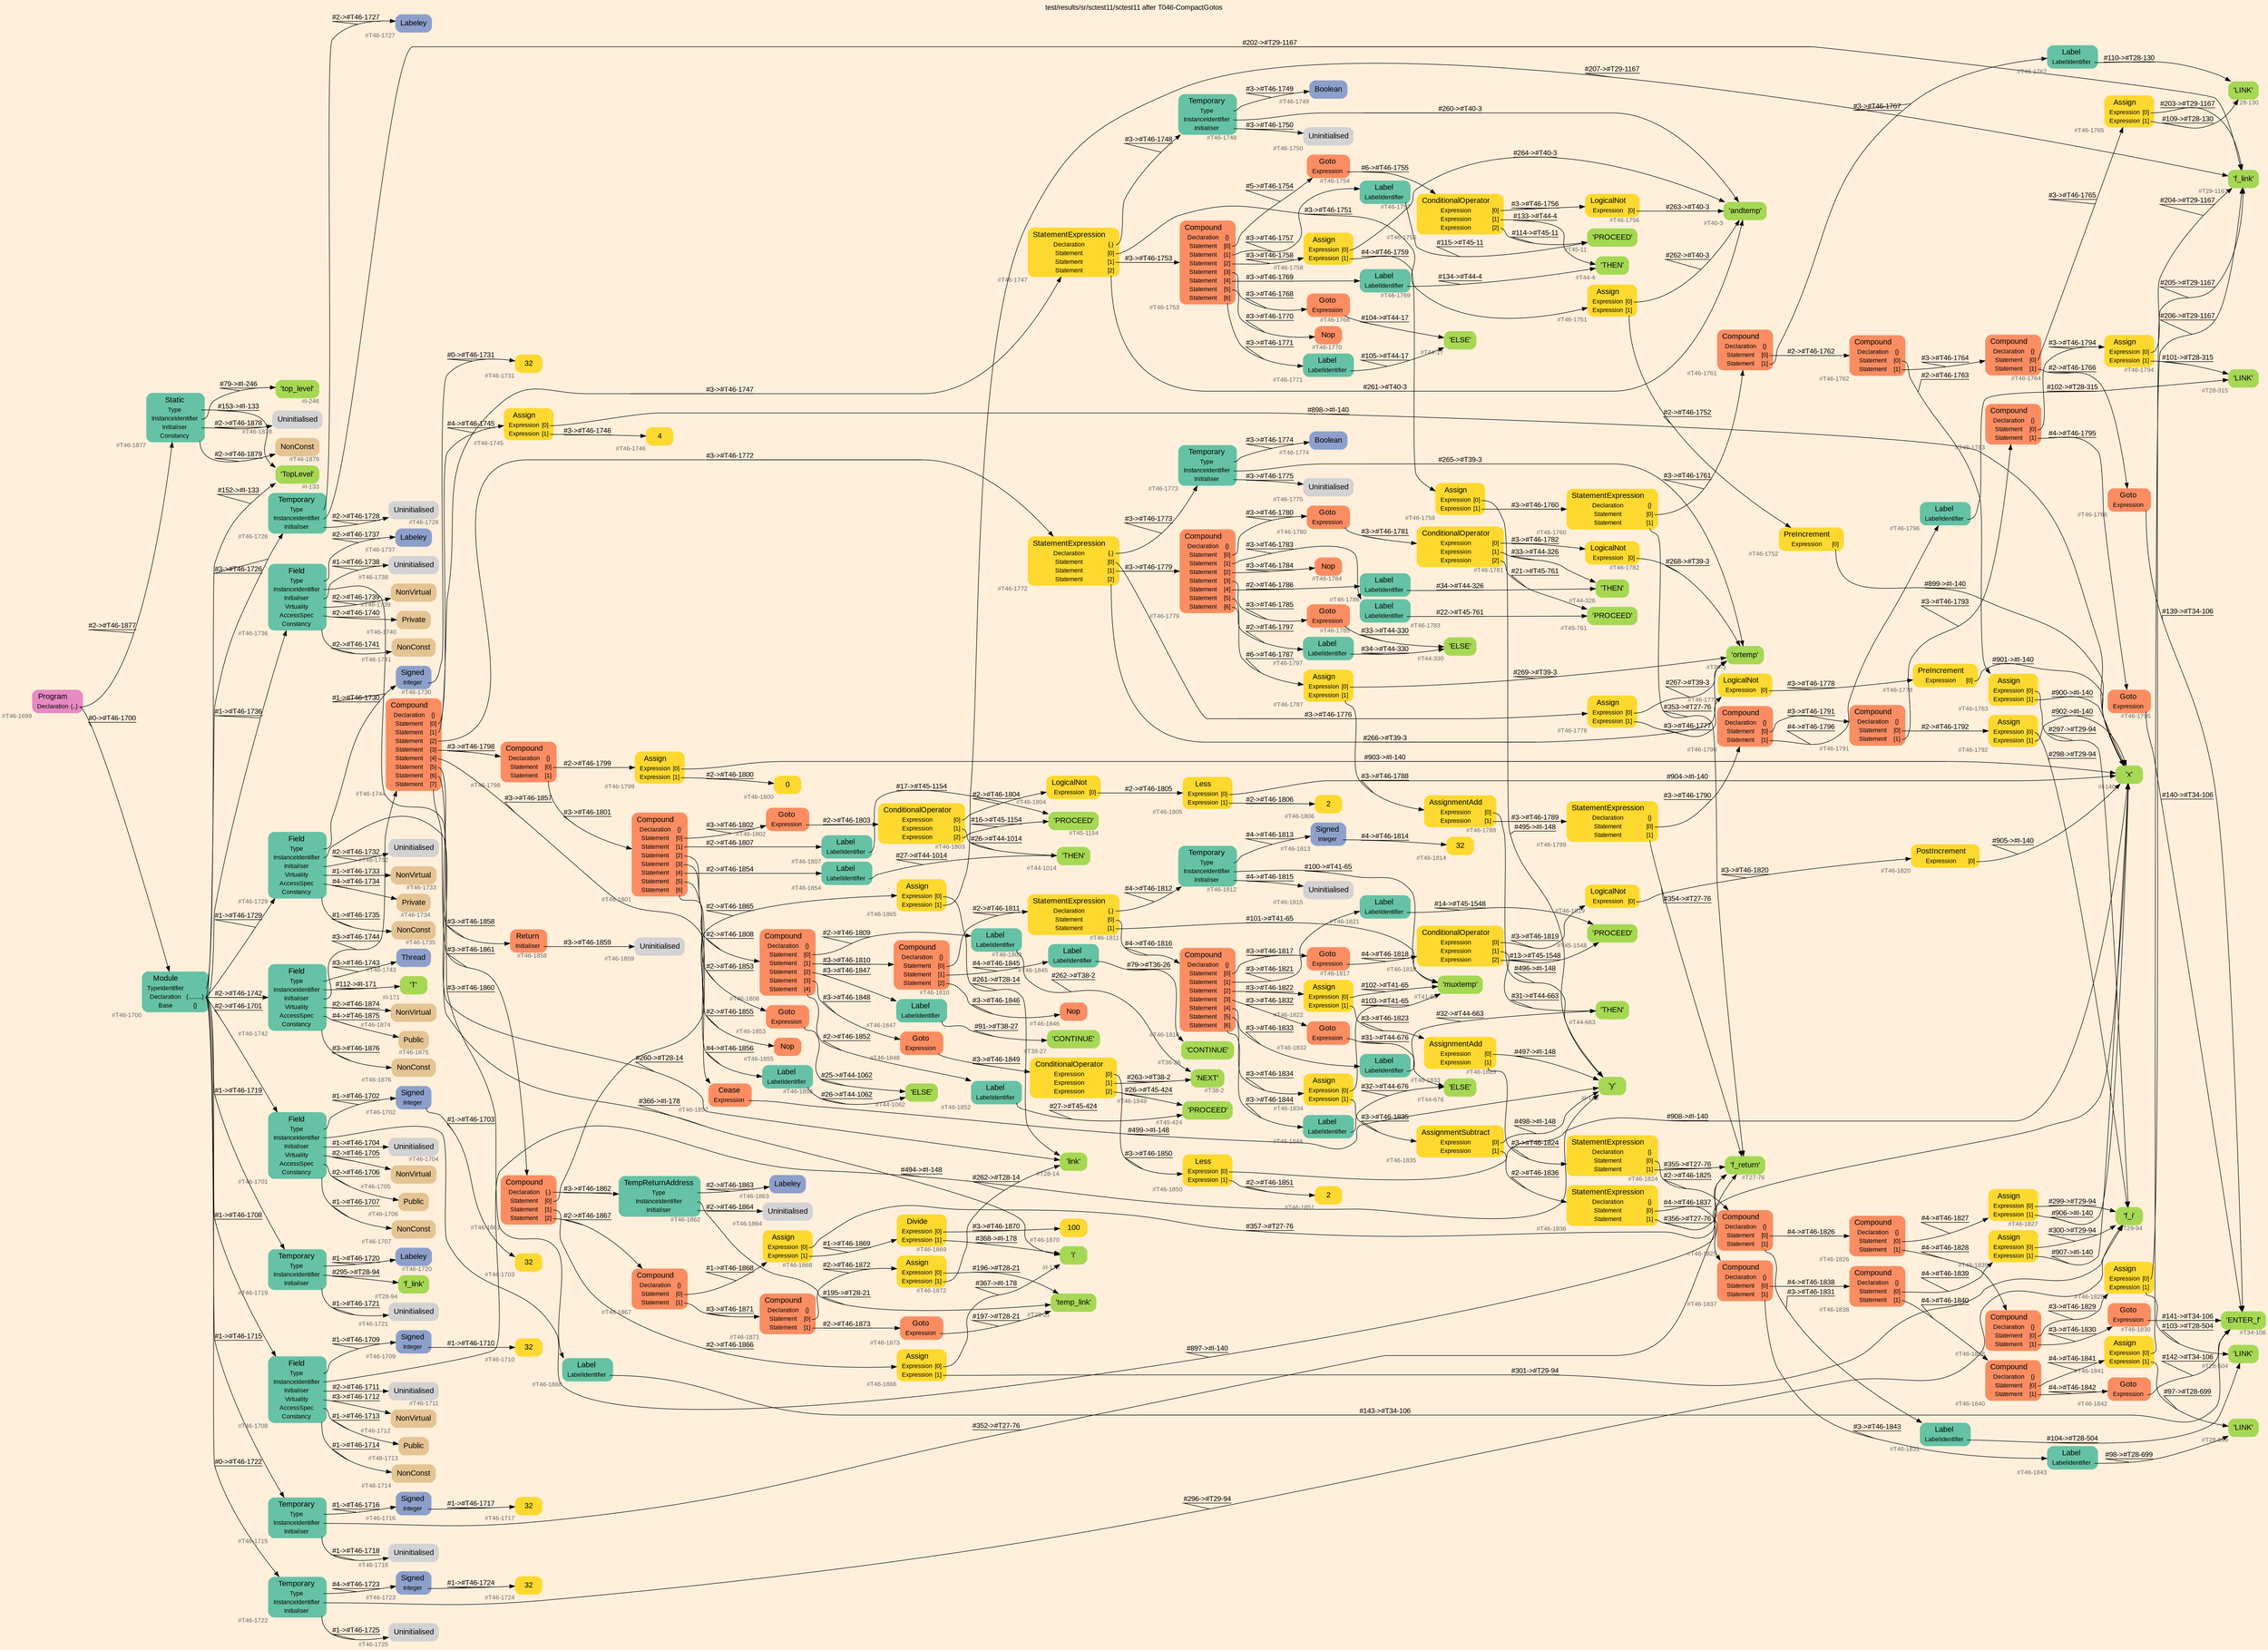 digraph "test/results/sr/sctest11/sctest11 after T046-CompactGotos" {
label = "test/results/sr/sctest11/sctest11 after T046-CompactGotos"
labelloc = t
graph [
    rankdir = "LR"
    ranksep = 0.3
    bgcolor = antiquewhite1
    color = black
    fontcolor = black
    fontname = "Arial"
];
node [
    fontname = "Arial"
];
edge [
    fontname = "Arial"
];

// -------------------- node figure --------------------
// -------- block #T46-1699 ----------
"#T46-1699" [
    fillcolor = "/set28/4"
    xlabel = "#T46-1699"
    fontsize = "12"
    fontcolor = grey40
    shape = "plaintext"
    label = <<TABLE BORDER="0" CELLBORDER="0" CELLSPACING="0">
     <TR><TD><FONT COLOR="black" POINT-SIZE="15">Program</FONT></TD></TR>
     <TR><TD><FONT COLOR="black" POINT-SIZE="12">Declaration</FONT></TD><TD PORT="port0"><FONT COLOR="black" POINT-SIZE="12">{..}</FONT></TD></TR>
    </TABLE>>
    style = "rounded,filled"
];

// -------- block #T46-1700 ----------
"#T46-1700" [
    fillcolor = "/set28/1"
    xlabel = "#T46-1700"
    fontsize = "12"
    fontcolor = grey40
    shape = "plaintext"
    label = <<TABLE BORDER="0" CELLBORDER="0" CELLSPACING="0">
     <TR><TD><FONT COLOR="black" POINT-SIZE="15">Module</FONT></TD></TR>
     <TR><TD><FONT COLOR="black" POINT-SIZE="12">TypeIdentifier</FONT></TD><TD PORT="port0"></TD></TR>
     <TR><TD><FONT COLOR="black" POINT-SIZE="12">Declaration</FONT></TD><TD PORT="port1"><FONT COLOR="black" POINT-SIZE="12">{.........}</FONT></TD></TR>
     <TR><TD><FONT COLOR="black" POINT-SIZE="12">Base</FONT></TD><TD PORT="port2"><FONT COLOR="black" POINT-SIZE="12">{}</FONT></TD></TR>
    </TABLE>>
    style = "rounded,filled"
];

// -------- block #I-133 ----------
"#I-133" [
    fillcolor = "/set28/5"
    xlabel = "#I-133"
    fontsize = "12"
    fontcolor = grey40
    shape = "plaintext"
    label = <<TABLE BORDER="0" CELLBORDER="0" CELLSPACING="0">
     <TR><TD><FONT COLOR="black" POINT-SIZE="15">'TopLevel'</FONT></TD></TR>
    </TABLE>>
    style = "rounded,filled"
];

// -------- block #T46-1701 ----------
"#T46-1701" [
    fillcolor = "/set28/1"
    xlabel = "#T46-1701"
    fontsize = "12"
    fontcolor = grey40
    shape = "plaintext"
    label = <<TABLE BORDER="0" CELLBORDER="0" CELLSPACING="0">
     <TR><TD><FONT COLOR="black" POINT-SIZE="15">Field</FONT></TD></TR>
     <TR><TD><FONT COLOR="black" POINT-SIZE="12">Type</FONT></TD><TD PORT="port0"></TD></TR>
     <TR><TD><FONT COLOR="black" POINT-SIZE="12">InstanceIdentifier</FONT></TD><TD PORT="port1"></TD></TR>
     <TR><TD><FONT COLOR="black" POINT-SIZE="12">Initialiser</FONT></TD><TD PORT="port2"></TD></TR>
     <TR><TD><FONT COLOR="black" POINT-SIZE="12">Virtuality</FONT></TD><TD PORT="port3"></TD></TR>
     <TR><TD><FONT COLOR="black" POINT-SIZE="12">AccessSpec</FONT></TD><TD PORT="port4"></TD></TR>
     <TR><TD><FONT COLOR="black" POINT-SIZE="12">Constancy</FONT></TD><TD PORT="port5"></TD></TR>
    </TABLE>>
    style = "rounded,filled"
];

// -------- block #T46-1702 ----------
"#T46-1702" [
    fillcolor = "/set28/3"
    xlabel = "#T46-1702"
    fontsize = "12"
    fontcolor = grey40
    shape = "plaintext"
    label = <<TABLE BORDER="0" CELLBORDER="0" CELLSPACING="0">
     <TR><TD><FONT COLOR="black" POINT-SIZE="15">Signed</FONT></TD></TR>
     <TR><TD><FONT COLOR="black" POINT-SIZE="12">Integer</FONT></TD><TD PORT="port0"></TD></TR>
    </TABLE>>
    style = "rounded,filled"
];

// -------- block #T46-1703 ----------
"#T46-1703" [
    fillcolor = "/set28/6"
    xlabel = "#T46-1703"
    fontsize = "12"
    fontcolor = grey40
    shape = "plaintext"
    label = <<TABLE BORDER="0" CELLBORDER="0" CELLSPACING="0">
     <TR><TD><FONT COLOR="black" POINT-SIZE="15">32</FONT></TD></TR>
    </TABLE>>
    style = "rounded,filled"
];

// -------- block #I-140 ----------
"#I-140" [
    fillcolor = "/set28/5"
    xlabel = "#I-140"
    fontsize = "12"
    fontcolor = grey40
    shape = "plaintext"
    label = <<TABLE BORDER="0" CELLBORDER="0" CELLSPACING="0">
     <TR><TD><FONT COLOR="black" POINT-SIZE="15">'x'</FONT></TD></TR>
    </TABLE>>
    style = "rounded,filled"
];

// -------- block #T46-1704 ----------
"#T46-1704" [
    xlabel = "#T46-1704"
    fontsize = "12"
    fontcolor = grey40
    shape = "plaintext"
    label = <<TABLE BORDER="0" CELLBORDER="0" CELLSPACING="0">
     <TR><TD><FONT COLOR="black" POINT-SIZE="15">Uninitialised</FONT></TD></TR>
    </TABLE>>
    style = "rounded,filled"
];

// -------- block #T46-1705 ----------
"#T46-1705" [
    fillcolor = "/set28/7"
    xlabel = "#T46-1705"
    fontsize = "12"
    fontcolor = grey40
    shape = "plaintext"
    label = <<TABLE BORDER="0" CELLBORDER="0" CELLSPACING="0">
     <TR><TD><FONT COLOR="black" POINT-SIZE="15">NonVirtual</FONT></TD></TR>
    </TABLE>>
    style = "rounded,filled"
];

// -------- block #T46-1706 ----------
"#T46-1706" [
    fillcolor = "/set28/7"
    xlabel = "#T46-1706"
    fontsize = "12"
    fontcolor = grey40
    shape = "plaintext"
    label = <<TABLE BORDER="0" CELLBORDER="0" CELLSPACING="0">
     <TR><TD><FONT COLOR="black" POINT-SIZE="15">Public</FONT></TD></TR>
    </TABLE>>
    style = "rounded,filled"
];

// -------- block #T46-1707 ----------
"#T46-1707" [
    fillcolor = "/set28/7"
    xlabel = "#T46-1707"
    fontsize = "12"
    fontcolor = grey40
    shape = "plaintext"
    label = <<TABLE BORDER="0" CELLBORDER="0" CELLSPACING="0">
     <TR><TD><FONT COLOR="black" POINT-SIZE="15">NonConst</FONT></TD></TR>
    </TABLE>>
    style = "rounded,filled"
];

// -------- block #T46-1708 ----------
"#T46-1708" [
    fillcolor = "/set28/1"
    xlabel = "#T46-1708"
    fontsize = "12"
    fontcolor = grey40
    shape = "plaintext"
    label = <<TABLE BORDER="0" CELLBORDER="0" CELLSPACING="0">
     <TR><TD><FONT COLOR="black" POINT-SIZE="15">Field</FONT></TD></TR>
     <TR><TD><FONT COLOR="black" POINT-SIZE="12">Type</FONT></TD><TD PORT="port0"></TD></TR>
     <TR><TD><FONT COLOR="black" POINT-SIZE="12">InstanceIdentifier</FONT></TD><TD PORT="port1"></TD></TR>
     <TR><TD><FONT COLOR="black" POINT-SIZE="12">Initialiser</FONT></TD><TD PORT="port2"></TD></TR>
     <TR><TD><FONT COLOR="black" POINT-SIZE="12">Virtuality</FONT></TD><TD PORT="port3"></TD></TR>
     <TR><TD><FONT COLOR="black" POINT-SIZE="12">AccessSpec</FONT></TD><TD PORT="port4"></TD></TR>
     <TR><TD><FONT COLOR="black" POINT-SIZE="12">Constancy</FONT></TD><TD PORT="port5"></TD></TR>
    </TABLE>>
    style = "rounded,filled"
];

// -------- block #T46-1709 ----------
"#T46-1709" [
    fillcolor = "/set28/3"
    xlabel = "#T46-1709"
    fontsize = "12"
    fontcolor = grey40
    shape = "plaintext"
    label = <<TABLE BORDER="0" CELLBORDER="0" CELLSPACING="0">
     <TR><TD><FONT COLOR="black" POINT-SIZE="15">Signed</FONT></TD></TR>
     <TR><TD><FONT COLOR="black" POINT-SIZE="12">Integer</FONT></TD><TD PORT="port0"></TD></TR>
    </TABLE>>
    style = "rounded,filled"
];

// -------- block #T46-1710 ----------
"#T46-1710" [
    fillcolor = "/set28/6"
    xlabel = "#T46-1710"
    fontsize = "12"
    fontcolor = grey40
    shape = "plaintext"
    label = <<TABLE BORDER="0" CELLBORDER="0" CELLSPACING="0">
     <TR><TD><FONT COLOR="black" POINT-SIZE="15">32</FONT></TD></TR>
    </TABLE>>
    style = "rounded,filled"
];

// -------- block #I-148 ----------
"#I-148" [
    fillcolor = "/set28/5"
    xlabel = "#I-148"
    fontsize = "12"
    fontcolor = grey40
    shape = "plaintext"
    label = <<TABLE BORDER="0" CELLBORDER="0" CELLSPACING="0">
     <TR><TD><FONT COLOR="black" POINT-SIZE="15">'y'</FONT></TD></TR>
    </TABLE>>
    style = "rounded,filled"
];

// -------- block #T46-1711 ----------
"#T46-1711" [
    xlabel = "#T46-1711"
    fontsize = "12"
    fontcolor = grey40
    shape = "plaintext"
    label = <<TABLE BORDER="0" CELLBORDER="0" CELLSPACING="0">
     <TR><TD><FONT COLOR="black" POINT-SIZE="15">Uninitialised</FONT></TD></TR>
    </TABLE>>
    style = "rounded,filled"
];

// -------- block #T46-1712 ----------
"#T46-1712" [
    fillcolor = "/set28/7"
    xlabel = "#T46-1712"
    fontsize = "12"
    fontcolor = grey40
    shape = "plaintext"
    label = <<TABLE BORDER="0" CELLBORDER="0" CELLSPACING="0">
     <TR><TD><FONT COLOR="black" POINT-SIZE="15">NonVirtual</FONT></TD></TR>
    </TABLE>>
    style = "rounded,filled"
];

// -------- block #T46-1713 ----------
"#T46-1713" [
    fillcolor = "/set28/7"
    xlabel = "#T46-1713"
    fontsize = "12"
    fontcolor = grey40
    shape = "plaintext"
    label = <<TABLE BORDER="0" CELLBORDER="0" CELLSPACING="0">
     <TR><TD><FONT COLOR="black" POINT-SIZE="15">Public</FONT></TD></TR>
    </TABLE>>
    style = "rounded,filled"
];

// -------- block #T46-1714 ----------
"#T46-1714" [
    fillcolor = "/set28/7"
    xlabel = "#T46-1714"
    fontsize = "12"
    fontcolor = grey40
    shape = "plaintext"
    label = <<TABLE BORDER="0" CELLBORDER="0" CELLSPACING="0">
     <TR><TD><FONT COLOR="black" POINT-SIZE="15">NonConst</FONT></TD></TR>
    </TABLE>>
    style = "rounded,filled"
];

// -------- block #T46-1715 ----------
"#T46-1715" [
    fillcolor = "/set28/1"
    xlabel = "#T46-1715"
    fontsize = "12"
    fontcolor = grey40
    shape = "plaintext"
    label = <<TABLE BORDER="0" CELLBORDER="0" CELLSPACING="0">
     <TR><TD><FONT COLOR="black" POINT-SIZE="15">Temporary</FONT></TD></TR>
     <TR><TD><FONT COLOR="black" POINT-SIZE="12">Type</FONT></TD><TD PORT="port0"></TD></TR>
     <TR><TD><FONT COLOR="black" POINT-SIZE="12">InstanceIdentifier</FONT></TD><TD PORT="port1"></TD></TR>
     <TR><TD><FONT COLOR="black" POINT-SIZE="12">Initialiser</FONT></TD><TD PORT="port2"></TD></TR>
    </TABLE>>
    style = "rounded,filled"
];

// -------- block #T46-1716 ----------
"#T46-1716" [
    fillcolor = "/set28/3"
    xlabel = "#T46-1716"
    fontsize = "12"
    fontcolor = grey40
    shape = "plaintext"
    label = <<TABLE BORDER="0" CELLBORDER="0" CELLSPACING="0">
     <TR><TD><FONT COLOR="black" POINT-SIZE="15">Signed</FONT></TD></TR>
     <TR><TD><FONT COLOR="black" POINT-SIZE="12">Integer</FONT></TD><TD PORT="port0"></TD></TR>
    </TABLE>>
    style = "rounded,filled"
];

// -------- block #T46-1717 ----------
"#T46-1717" [
    fillcolor = "/set28/6"
    xlabel = "#T46-1717"
    fontsize = "12"
    fontcolor = grey40
    shape = "plaintext"
    label = <<TABLE BORDER="0" CELLBORDER="0" CELLSPACING="0">
     <TR><TD><FONT COLOR="black" POINT-SIZE="15">32</FONT></TD></TR>
    </TABLE>>
    style = "rounded,filled"
];

// -------- block #T27-76 ----------
"#T27-76" [
    fillcolor = "/set28/5"
    xlabel = "#T27-76"
    fontsize = "12"
    fontcolor = grey40
    shape = "plaintext"
    label = <<TABLE BORDER="0" CELLBORDER="0" CELLSPACING="0">
     <TR><TD><FONT COLOR="black" POINT-SIZE="15">'f_return'</FONT></TD></TR>
    </TABLE>>
    style = "rounded,filled"
];

// -------- block #T46-1718 ----------
"#T46-1718" [
    xlabel = "#T46-1718"
    fontsize = "12"
    fontcolor = grey40
    shape = "plaintext"
    label = <<TABLE BORDER="0" CELLBORDER="0" CELLSPACING="0">
     <TR><TD><FONT COLOR="black" POINT-SIZE="15">Uninitialised</FONT></TD></TR>
    </TABLE>>
    style = "rounded,filled"
];

// -------- block #T46-1719 ----------
"#T46-1719" [
    fillcolor = "/set28/1"
    xlabel = "#T46-1719"
    fontsize = "12"
    fontcolor = grey40
    shape = "plaintext"
    label = <<TABLE BORDER="0" CELLBORDER="0" CELLSPACING="0">
     <TR><TD><FONT COLOR="black" POINT-SIZE="15">Temporary</FONT></TD></TR>
     <TR><TD><FONT COLOR="black" POINT-SIZE="12">Type</FONT></TD><TD PORT="port0"></TD></TR>
     <TR><TD><FONT COLOR="black" POINT-SIZE="12">InstanceIdentifier</FONT></TD><TD PORT="port1"></TD></TR>
     <TR><TD><FONT COLOR="black" POINT-SIZE="12">Initialiser</FONT></TD><TD PORT="port2"></TD></TR>
    </TABLE>>
    style = "rounded,filled"
];

// -------- block #T46-1720 ----------
"#T46-1720" [
    fillcolor = "/set28/3"
    xlabel = "#T46-1720"
    fontsize = "12"
    fontcolor = grey40
    shape = "plaintext"
    label = <<TABLE BORDER="0" CELLBORDER="0" CELLSPACING="0">
     <TR><TD><FONT COLOR="black" POINT-SIZE="15">Labeley</FONT></TD></TR>
    </TABLE>>
    style = "rounded,filled"
];

// -------- block #T28-94 ----------
"#T28-94" [
    fillcolor = "/set28/5"
    xlabel = "#T28-94"
    fontsize = "12"
    fontcolor = grey40
    shape = "plaintext"
    label = <<TABLE BORDER="0" CELLBORDER="0" CELLSPACING="0">
     <TR><TD><FONT COLOR="black" POINT-SIZE="15">'f_link'</FONT></TD></TR>
    </TABLE>>
    style = "rounded,filled"
];

// -------- block #T46-1721 ----------
"#T46-1721" [
    xlabel = "#T46-1721"
    fontsize = "12"
    fontcolor = grey40
    shape = "plaintext"
    label = <<TABLE BORDER="0" CELLBORDER="0" CELLSPACING="0">
     <TR><TD><FONT COLOR="black" POINT-SIZE="15">Uninitialised</FONT></TD></TR>
    </TABLE>>
    style = "rounded,filled"
];

// -------- block #T46-1722 ----------
"#T46-1722" [
    fillcolor = "/set28/1"
    xlabel = "#T46-1722"
    fontsize = "12"
    fontcolor = grey40
    shape = "plaintext"
    label = <<TABLE BORDER="0" CELLBORDER="0" CELLSPACING="0">
     <TR><TD><FONT COLOR="black" POINT-SIZE="15">Temporary</FONT></TD></TR>
     <TR><TD><FONT COLOR="black" POINT-SIZE="12">Type</FONT></TD><TD PORT="port0"></TD></TR>
     <TR><TD><FONT COLOR="black" POINT-SIZE="12">InstanceIdentifier</FONT></TD><TD PORT="port1"></TD></TR>
     <TR><TD><FONT COLOR="black" POINT-SIZE="12">Initialiser</FONT></TD><TD PORT="port2"></TD></TR>
    </TABLE>>
    style = "rounded,filled"
];

// -------- block #T46-1723 ----------
"#T46-1723" [
    fillcolor = "/set28/3"
    xlabel = "#T46-1723"
    fontsize = "12"
    fontcolor = grey40
    shape = "plaintext"
    label = <<TABLE BORDER="0" CELLBORDER="0" CELLSPACING="0">
     <TR><TD><FONT COLOR="black" POINT-SIZE="15">Signed</FONT></TD></TR>
     <TR><TD><FONT COLOR="black" POINT-SIZE="12">Integer</FONT></TD><TD PORT="port0"></TD></TR>
    </TABLE>>
    style = "rounded,filled"
];

// -------- block #T46-1724 ----------
"#T46-1724" [
    fillcolor = "/set28/6"
    xlabel = "#T46-1724"
    fontsize = "12"
    fontcolor = grey40
    shape = "plaintext"
    label = <<TABLE BORDER="0" CELLBORDER="0" CELLSPACING="0">
     <TR><TD><FONT COLOR="black" POINT-SIZE="15">32</FONT></TD></TR>
    </TABLE>>
    style = "rounded,filled"
];

// -------- block #T29-94 ----------
"#T29-94" [
    fillcolor = "/set28/5"
    xlabel = "#T29-94"
    fontsize = "12"
    fontcolor = grey40
    shape = "plaintext"
    label = <<TABLE BORDER="0" CELLBORDER="0" CELLSPACING="0">
     <TR><TD><FONT COLOR="black" POINT-SIZE="15">'f_i'</FONT></TD></TR>
    </TABLE>>
    style = "rounded,filled"
];

// -------- block #T46-1725 ----------
"#T46-1725" [
    xlabel = "#T46-1725"
    fontsize = "12"
    fontcolor = grey40
    shape = "plaintext"
    label = <<TABLE BORDER="0" CELLBORDER="0" CELLSPACING="0">
     <TR><TD><FONT COLOR="black" POINT-SIZE="15">Uninitialised</FONT></TD></TR>
    </TABLE>>
    style = "rounded,filled"
];

// -------- block #T46-1726 ----------
"#T46-1726" [
    fillcolor = "/set28/1"
    xlabel = "#T46-1726"
    fontsize = "12"
    fontcolor = grey40
    shape = "plaintext"
    label = <<TABLE BORDER="0" CELLBORDER="0" CELLSPACING="0">
     <TR><TD><FONT COLOR="black" POINT-SIZE="15">Temporary</FONT></TD></TR>
     <TR><TD><FONT COLOR="black" POINT-SIZE="12">Type</FONT></TD><TD PORT="port0"></TD></TR>
     <TR><TD><FONT COLOR="black" POINT-SIZE="12">InstanceIdentifier</FONT></TD><TD PORT="port1"></TD></TR>
     <TR><TD><FONT COLOR="black" POINT-SIZE="12">Initialiser</FONT></TD><TD PORT="port2"></TD></TR>
    </TABLE>>
    style = "rounded,filled"
];

// -------- block #T46-1727 ----------
"#T46-1727" [
    fillcolor = "/set28/3"
    xlabel = "#T46-1727"
    fontsize = "12"
    fontcolor = grey40
    shape = "plaintext"
    label = <<TABLE BORDER="0" CELLBORDER="0" CELLSPACING="0">
     <TR><TD><FONT COLOR="black" POINT-SIZE="15">Labeley</FONT></TD></TR>
    </TABLE>>
    style = "rounded,filled"
];

// -------- block #T29-1167 ----------
"#T29-1167" [
    fillcolor = "/set28/5"
    xlabel = "#T29-1167"
    fontsize = "12"
    fontcolor = grey40
    shape = "plaintext"
    label = <<TABLE BORDER="0" CELLBORDER="0" CELLSPACING="0">
     <TR><TD><FONT COLOR="black" POINT-SIZE="15">'f_link'</FONT></TD></TR>
    </TABLE>>
    style = "rounded,filled"
];

// -------- block #T46-1728 ----------
"#T46-1728" [
    xlabel = "#T46-1728"
    fontsize = "12"
    fontcolor = grey40
    shape = "plaintext"
    label = <<TABLE BORDER="0" CELLBORDER="0" CELLSPACING="0">
     <TR><TD><FONT COLOR="black" POINT-SIZE="15">Uninitialised</FONT></TD></TR>
    </TABLE>>
    style = "rounded,filled"
];

// -------- block #T46-1729 ----------
"#T46-1729" [
    fillcolor = "/set28/1"
    xlabel = "#T46-1729"
    fontsize = "12"
    fontcolor = grey40
    shape = "plaintext"
    label = <<TABLE BORDER="0" CELLBORDER="0" CELLSPACING="0">
     <TR><TD><FONT COLOR="black" POINT-SIZE="15">Field</FONT></TD></TR>
     <TR><TD><FONT COLOR="black" POINT-SIZE="12">Type</FONT></TD><TD PORT="port0"></TD></TR>
     <TR><TD><FONT COLOR="black" POINT-SIZE="12">InstanceIdentifier</FONT></TD><TD PORT="port1"></TD></TR>
     <TR><TD><FONT COLOR="black" POINT-SIZE="12">Initialiser</FONT></TD><TD PORT="port2"></TD></TR>
     <TR><TD><FONT COLOR="black" POINT-SIZE="12">Virtuality</FONT></TD><TD PORT="port3"></TD></TR>
     <TR><TD><FONT COLOR="black" POINT-SIZE="12">AccessSpec</FONT></TD><TD PORT="port4"></TD></TR>
     <TR><TD><FONT COLOR="black" POINT-SIZE="12">Constancy</FONT></TD><TD PORT="port5"></TD></TR>
    </TABLE>>
    style = "rounded,filled"
];

// -------- block #T46-1730 ----------
"#T46-1730" [
    fillcolor = "/set28/3"
    xlabel = "#T46-1730"
    fontsize = "12"
    fontcolor = grey40
    shape = "plaintext"
    label = <<TABLE BORDER="0" CELLBORDER="0" CELLSPACING="0">
     <TR><TD><FONT COLOR="black" POINT-SIZE="15">Signed</FONT></TD></TR>
     <TR><TD><FONT COLOR="black" POINT-SIZE="12">Integer</FONT></TD><TD PORT="port0"></TD></TR>
    </TABLE>>
    style = "rounded,filled"
];

// -------- block #T46-1731 ----------
"#T46-1731" [
    fillcolor = "/set28/6"
    xlabel = "#T46-1731"
    fontsize = "12"
    fontcolor = grey40
    shape = "plaintext"
    label = <<TABLE BORDER="0" CELLBORDER="0" CELLSPACING="0">
     <TR><TD><FONT COLOR="black" POINT-SIZE="15">32</FONT></TD></TR>
    </TABLE>>
    style = "rounded,filled"
];

// -------- block #I-178 ----------
"#I-178" [
    fillcolor = "/set28/5"
    xlabel = "#I-178"
    fontsize = "12"
    fontcolor = grey40
    shape = "plaintext"
    label = <<TABLE BORDER="0" CELLBORDER="0" CELLSPACING="0">
     <TR><TD><FONT COLOR="black" POINT-SIZE="15">'i'</FONT></TD></TR>
    </TABLE>>
    style = "rounded,filled"
];

// -------- block #T46-1732 ----------
"#T46-1732" [
    xlabel = "#T46-1732"
    fontsize = "12"
    fontcolor = grey40
    shape = "plaintext"
    label = <<TABLE BORDER="0" CELLBORDER="0" CELLSPACING="0">
     <TR><TD><FONT COLOR="black" POINT-SIZE="15">Uninitialised</FONT></TD></TR>
    </TABLE>>
    style = "rounded,filled"
];

// -------- block #T46-1733 ----------
"#T46-1733" [
    fillcolor = "/set28/7"
    xlabel = "#T46-1733"
    fontsize = "12"
    fontcolor = grey40
    shape = "plaintext"
    label = <<TABLE BORDER="0" CELLBORDER="0" CELLSPACING="0">
     <TR><TD><FONT COLOR="black" POINT-SIZE="15">NonVirtual</FONT></TD></TR>
    </TABLE>>
    style = "rounded,filled"
];

// -------- block #T46-1734 ----------
"#T46-1734" [
    fillcolor = "/set28/7"
    xlabel = "#T46-1734"
    fontsize = "12"
    fontcolor = grey40
    shape = "plaintext"
    label = <<TABLE BORDER="0" CELLBORDER="0" CELLSPACING="0">
     <TR><TD><FONT COLOR="black" POINT-SIZE="15">Private</FONT></TD></TR>
    </TABLE>>
    style = "rounded,filled"
];

// -------- block #T46-1735 ----------
"#T46-1735" [
    fillcolor = "/set28/7"
    xlabel = "#T46-1735"
    fontsize = "12"
    fontcolor = grey40
    shape = "plaintext"
    label = <<TABLE BORDER="0" CELLBORDER="0" CELLSPACING="0">
     <TR><TD><FONT COLOR="black" POINT-SIZE="15">NonConst</FONT></TD></TR>
    </TABLE>>
    style = "rounded,filled"
];

// -------- block #T46-1736 ----------
"#T46-1736" [
    fillcolor = "/set28/1"
    xlabel = "#T46-1736"
    fontsize = "12"
    fontcolor = grey40
    shape = "plaintext"
    label = <<TABLE BORDER="0" CELLBORDER="0" CELLSPACING="0">
     <TR><TD><FONT COLOR="black" POINT-SIZE="15">Field</FONT></TD></TR>
     <TR><TD><FONT COLOR="black" POINT-SIZE="12">Type</FONT></TD><TD PORT="port0"></TD></TR>
     <TR><TD><FONT COLOR="black" POINT-SIZE="12">InstanceIdentifier</FONT></TD><TD PORT="port1"></TD></TR>
     <TR><TD><FONT COLOR="black" POINT-SIZE="12">Initialiser</FONT></TD><TD PORT="port2"></TD></TR>
     <TR><TD><FONT COLOR="black" POINT-SIZE="12">Virtuality</FONT></TD><TD PORT="port3"></TD></TR>
     <TR><TD><FONT COLOR="black" POINT-SIZE="12">AccessSpec</FONT></TD><TD PORT="port4"></TD></TR>
     <TR><TD><FONT COLOR="black" POINT-SIZE="12">Constancy</FONT></TD><TD PORT="port5"></TD></TR>
    </TABLE>>
    style = "rounded,filled"
];

// -------- block #T46-1737 ----------
"#T46-1737" [
    fillcolor = "/set28/3"
    xlabel = "#T46-1737"
    fontsize = "12"
    fontcolor = grey40
    shape = "plaintext"
    label = <<TABLE BORDER="0" CELLBORDER="0" CELLSPACING="0">
     <TR><TD><FONT COLOR="black" POINT-SIZE="15">Labeley</FONT></TD></TR>
    </TABLE>>
    style = "rounded,filled"
];

// -------- block #T28-14 ----------
"#T28-14" [
    fillcolor = "/set28/5"
    xlabel = "#T28-14"
    fontsize = "12"
    fontcolor = grey40
    shape = "plaintext"
    label = <<TABLE BORDER="0" CELLBORDER="0" CELLSPACING="0">
     <TR><TD><FONT COLOR="black" POINT-SIZE="15">'link'</FONT></TD></TR>
    </TABLE>>
    style = "rounded,filled"
];

// -------- block #T46-1738 ----------
"#T46-1738" [
    xlabel = "#T46-1738"
    fontsize = "12"
    fontcolor = grey40
    shape = "plaintext"
    label = <<TABLE BORDER="0" CELLBORDER="0" CELLSPACING="0">
     <TR><TD><FONT COLOR="black" POINT-SIZE="15">Uninitialised</FONT></TD></TR>
    </TABLE>>
    style = "rounded,filled"
];

// -------- block #T46-1739 ----------
"#T46-1739" [
    fillcolor = "/set28/7"
    xlabel = "#T46-1739"
    fontsize = "12"
    fontcolor = grey40
    shape = "plaintext"
    label = <<TABLE BORDER="0" CELLBORDER="0" CELLSPACING="0">
     <TR><TD><FONT COLOR="black" POINT-SIZE="15">NonVirtual</FONT></TD></TR>
    </TABLE>>
    style = "rounded,filled"
];

// -------- block #T46-1740 ----------
"#T46-1740" [
    fillcolor = "/set28/7"
    xlabel = "#T46-1740"
    fontsize = "12"
    fontcolor = grey40
    shape = "plaintext"
    label = <<TABLE BORDER="0" CELLBORDER="0" CELLSPACING="0">
     <TR><TD><FONT COLOR="black" POINT-SIZE="15">Private</FONT></TD></TR>
    </TABLE>>
    style = "rounded,filled"
];

// -------- block #T46-1741 ----------
"#T46-1741" [
    fillcolor = "/set28/7"
    xlabel = "#T46-1741"
    fontsize = "12"
    fontcolor = grey40
    shape = "plaintext"
    label = <<TABLE BORDER="0" CELLBORDER="0" CELLSPACING="0">
     <TR><TD><FONT COLOR="black" POINT-SIZE="15">NonConst</FONT></TD></TR>
    </TABLE>>
    style = "rounded,filled"
];

// -------- block #T46-1742 ----------
"#T46-1742" [
    fillcolor = "/set28/1"
    xlabel = "#T46-1742"
    fontsize = "12"
    fontcolor = grey40
    shape = "plaintext"
    label = <<TABLE BORDER="0" CELLBORDER="0" CELLSPACING="0">
     <TR><TD><FONT COLOR="black" POINT-SIZE="15">Field</FONT></TD></TR>
     <TR><TD><FONT COLOR="black" POINT-SIZE="12">Type</FONT></TD><TD PORT="port0"></TD></TR>
     <TR><TD><FONT COLOR="black" POINT-SIZE="12">InstanceIdentifier</FONT></TD><TD PORT="port1"></TD></TR>
     <TR><TD><FONT COLOR="black" POINT-SIZE="12">Initialiser</FONT></TD><TD PORT="port2"></TD></TR>
     <TR><TD><FONT COLOR="black" POINT-SIZE="12">Virtuality</FONT></TD><TD PORT="port3"></TD></TR>
     <TR><TD><FONT COLOR="black" POINT-SIZE="12">AccessSpec</FONT></TD><TD PORT="port4"></TD></TR>
     <TR><TD><FONT COLOR="black" POINT-SIZE="12">Constancy</FONT></TD><TD PORT="port5"></TD></TR>
    </TABLE>>
    style = "rounded,filled"
];

// -------- block #T46-1743 ----------
"#T46-1743" [
    fillcolor = "/set28/3"
    xlabel = "#T46-1743"
    fontsize = "12"
    fontcolor = grey40
    shape = "plaintext"
    label = <<TABLE BORDER="0" CELLBORDER="0" CELLSPACING="0">
     <TR><TD><FONT COLOR="black" POINT-SIZE="15">Thread</FONT></TD></TR>
    </TABLE>>
    style = "rounded,filled"
];

// -------- block #I-171 ----------
"#I-171" [
    fillcolor = "/set28/5"
    xlabel = "#I-171"
    fontsize = "12"
    fontcolor = grey40
    shape = "plaintext"
    label = <<TABLE BORDER="0" CELLBORDER="0" CELLSPACING="0">
     <TR><TD><FONT COLOR="black" POINT-SIZE="15">'T'</FONT></TD></TR>
    </TABLE>>
    style = "rounded,filled"
];

// -------- block #T46-1744 ----------
"#T46-1744" [
    fillcolor = "/set28/2"
    xlabel = "#T46-1744"
    fontsize = "12"
    fontcolor = grey40
    shape = "plaintext"
    label = <<TABLE BORDER="0" CELLBORDER="0" CELLSPACING="0">
     <TR><TD><FONT COLOR="black" POINT-SIZE="15">Compound</FONT></TD></TR>
     <TR><TD><FONT COLOR="black" POINT-SIZE="12">Declaration</FONT></TD><TD PORT="port0"><FONT COLOR="black" POINT-SIZE="12">{}</FONT></TD></TR>
     <TR><TD><FONT COLOR="black" POINT-SIZE="12">Statement</FONT></TD><TD PORT="port1"><FONT COLOR="black" POINT-SIZE="12">[0]</FONT></TD></TR>
     <TR><TD><FONT COLOR="black" POINT-SIZE="12">Statement</FONT></TD><TD PORT="port2"><FONT COLOR="black" POINT-SIZE="12">[1]</FONT></TD></TR>
     <TR><TD><FONT COLOR="black" POINT-SIZE="12">Statement</FONT></TD><TD PORT="port3"><FONT COLOR="black" POINT-SIZE="12">[2]</FONT></TD></TR>
     <TR><TD><FONT COLOR="black" POINT-SIZE="12">Statement</FONT></TD><TD PORT="port4"><FONT COLOR="black" POINT-SIZE="12">[3]</FONT></TD></TR>
     <TR><TD><FONT COLOR="black" POINT-SIZE="12">Statement</FONT></TD><TD PORT="port5"><FONT COLOR="black" POINT-SIZE="12">[4]</FONT></TD></TR>
     <TR><TD><FONT COLOR="black" POINT-SIZE="12">Statement</FONT></TD><TD PORT="port6"><FONT COLOR="black" POINT-SIZE="12">[5]</FONT></TD></TR>
     <TR><TD><FONT COLOR="black" POINT-SIZE="12">Statement</FONT></TD><TD PORT="port7"><FONT COLOR="black" POINT-SIZE="12">[6]</FONT></TD></TR>
     <TR><TD><FONT COLOR="black" POINT-SIZE="12">Statement</FONT></TD><TD PORT="port8"><FONT COLOR="black" POINT-SIZE="12">[7]</FONT></TD></TR>
    </TABLE>>
    style = "rounded,filled"
];

// -------- block #T46-1745 ----------
"#T46-1745" [
    fillcolor = "/set28/6"
    xlabel = "#T46-1745"
    fontsize = "12"
    fontcolor = grey40
    shape = "plaintext"
    label = <<TABLE BORDER="0" CELLBORDER="0" CELLSPACING="0">
     <TR><TD><FONT COLOR="black" POINT-SIZE="15">Assign</FONT></TD></TR>
     <TR><TD><FONT COLOR="black" POINT-SIZE="12">Expression</FONT></TD><TD PORT="port0"><FONT COLOR="black" POINT-SIZE="12">[0]</FONT></TD></TR>
     <TR><TD><FONT COLOR="black" POINT-SIZE="12">Expression</FONT></TD><TD PORT="port1"><FONT COLOR="black" POINT-SIZE="12">[1]</FONT></TD></TR>
    </TABLE>>
    style = "rounded,filled"
];

// -------- block #T46-1746 ----------
"#T46-1746" [
    fillcolor = "/set28/6"
    xlabel = "#T46-1746"
    fontsize = "12"
    fontcolor = grey40
    shape = "plaintext"
    label = <<TABLE BORDER="0" CELLBORDER="0" CELLSPACING="0">
     <TR><TD><FONT COLOR="black" POINT-SIZE="15">4</FONT></TD></TR>
    </TABLE>>
    style = "rounded,filled"
];

// -------- block #T46-1747 ----------
"#T46-1747" [
    fillcolor = "/set28/6"
    xlabel = "#T46-1747"
    fontsize = "12"
    fontcolor = grey40
    shape = "plaintext"
    label = <<TABLE BORDER="0" CELLBORDER="0" CELLSPACING="0">
     <TR><TD><FONT COLOR="black" POINT-SIZE="15">StatementExpression</FONT></TD></TR>
     <TR><TD><FONT COLOR="black" POINT-SIZE="12">Declaration</FONT></TD><TD PORT="port0"><FONT COLOR="black" POINT-SIZE="12">{.}</FONT></TD></TR>
     <TR><TD><FONT COLOR="black" POINT-SIZE="12">Statement</FONT></TD><TD PORT="port1"><FONT COLOR="black" POINT-SIZE="12">[0]</FONT></TD></TR>
     <TR><TD><FONT COLOR="black" POINT-SIZE="12">Statement</FONT></TD><TD PORT="port2"><FONT COLOR="black" POINT-SIZE="12">[1]</FONT></TD></TR>
     <TR><TD><FONT COLOR="black" POINT-SIZE="12">Statement</FONT></TD><TD PORT="port3"><FONT COLOR="black" POINT-SIZE="12">[2]</FONT></TD></TR>
    </TABLE>>
    style = "rounded,filled"
];

// -------- block #T46-1748 ----------
"#T46-1748" [
    fillcolor = "/set28/1"
    xlabel = "#T46-1748"
    fontsize = "12"
    fontcolor = grey40
    shape = "plaintext"
    label = <<TABLE BORDER="0" CELLBORDER="0" CELLSPACING="0">
     <TR><TD><FONT COLOR="black" POINT-SIZE="15">Temporary</FONT></TD></TR>
     <TR><TD><FONT COLOR="black" POINT-SIZE="12">Type</FONT></TD><TD PORT="port0"></TD></TR>
     <TR><TD><FONT COLOR="black" POINT-SIZE="12">InstanceIdentifier</FONT></TD><TD PORT="port1"></TD></TR>
     <TR><TD><FONT COLOR="black" POINT-SIZE="12">Initialiser</FONT></TD><TD PORT="port2"></TD></TR>
    </TABLE>>
    style = "rounded,filled"
];

// -------- block #T46-1749 ----------
"#T46-1749" [
    fillcolor = "/set28/3"
    xlabel = "#T46-1749"
    fontsize = "12"
    fontcolor = grey40
    shape = "plaintext"
    label = <<TABLE BORDER="0" CELLBORDER="0" CELLSPACING="0">
     <TR><TD><FONT COLOR="black" POINT-SIZE="15">Boolean</FONT></TD></TR>
    </TABLE>>
    style = "rounded,filled"
];

// -------- block #T40-3 ----------
"#T40-3" [
    fillcolor = "/set28/5"
    xlabel = "#T40-3"
    fontsize = "12"
    fontcolor = grey40
    shape = "plaintext"
    label = <<TABLE BORDER="0" CELLBORDER="0" CELLSPACING="0">
     <TR><TD><FONT COLOR="black" POINT-SIZE="15">'andtemp'</FONT></TD></TR>
    </TABLE>>
    style = "rounded,filled"
];

// -------- block #T46-1750 ----------
"#T46-1750" [
    xlabel = "#T46-1750"
    fontsize = "12"
    fontcolor = grey40
    shape = "plaintext"
    label = <<TABLE BORDER="0" CELLBORDER="0" CELLSPACING="0">
     <TR><TD><FONT COLOR="black" POINT-SIZE="15">Uninitialised</FONT></TD></TR>
    </TABLE>>
    style = "rounded,filled"
];

// -------- block #T46-1751 ----------
"#T46-1751" [
    fillcolor = "/set28/6"
    xlabel = "#T46-1751"
    fontsize = "12"
    fontcolor = grey40
    shape = "plaintext"
    label = <<TABLE BORDER="0" CELLBORDER="0" CELLSPACING="0">
     <TR><TD><FONT COLOR="black" POINT-SIZE="15">Assign</FONT></TD></TR>
     <TR><TD><FONT COLOR="black" POINT-SIZE="12">Expression</FONT></TD><TD PORT="port0"><FONT COLOR="black" POINT-SIZE="12">[0]</FONT></TD></TR>
     <TR><TD><FONT COLOR="black" POINT-SIZE="12">Expression</FONT></TD><TD PORT="port1"><FONT COLOR="black" POINT-SIZE="12">[1]</FONT></TD></TR>
    </TABLE>>
    style = "rounded,filled"
];

// -------- block #T46-1752 ----------
"#T46-1752" [
    fillcolor = "/set28/6"
    xlabel = "#T46-1752"
    fontsize = "12"
    fontcolor = grey40
    shape = "plaintext"
    label = <<TABLE BORDER="0" CELLBORDER="0" CELLSPACING="0">
     <TR><TD><FONT COLOR="black" POINT-SIZE="15">PreIncrement</FONT></TD></TR>
     <TR><TD><FONT COLOR="black" POINT-SIZE="12">Expression</FONT></TD><TD PORT="port0"><FONT COLOR="black" POINT-SIZE="12">[0]</FONT></TD></TR>
    </TABLE>>
    style = "rounded,filled"
];

// -------- block #T46-1753 ----------
"#T46-1753" [
    fillcolor = "/set28/2"
    xlabel = "#T46-1753"
    fontsize = "12"
    fontcolor = grey40
    shape = "plaintext"
    label = <<TABLE BORDER="0" CELLBORDER="0" CELLSPACING="0">
     <TR><TD><FONT COLOR="black" POINT-SIZE="15">Compound</FONT></TD></TR>
     <TR><TD><FONT COLOR="black" POINT-SIZE="12">Declaration</FONT></TD><TD PORT="port0"><FONT COLOR="black" POINT-SIZE="12">{}</FONT></TD></TR>
     <TR><TD><FONT COLOR="black" POINT-SIZE="12">Statement</FONT></TD><TD PORT="port1"><FONT COLOR="black" POINT-SIZE="12">[0]</FONT></TD></TR>
     <TR><TD><FONT COLOR="black" POINT-SIZE="12">Statement</FONT></TD><TD PORT="port2"><FONT COLOR="black" POINT-SIZE="12">[1]</FONT></TD></TR>
     <TR><TD><FONT COLOR="black" POINT-SIZE="12">Statement</FONT></TD><TD PORT="port3"><FONT COLOR="black" POINT-SIZE="12">[2]</FONT></TD></TR>
     <TR><TD><FONT COLOR="black" POINT-SIZE="12">Statement</FONT></TD><TD PORT="port4"><FONT COLOR="black" POINT-SIZE="12">[3]</FONT></TD></TR>
     <TR><TD><FONT COLOR="black" POINT-SIZE="12">Statement</FONT></TD><TD PORT="port5"><FONT COLOR="black" POINT-SIZE="12">[4]</FONT></TD></TR>
     <TR><TD><FONT COLOR="black" POINT-SIZE="12">Statement</FONT></TD><TD PORT="port6"><FONT COLOR="black" POINT-SIZE="12">[5]</FONT></TD></TR>
     <TR><TD><FONT COLOR="black" POINT-SIZE="12">Statement</FONT></TD><TD PORT="port7"><FONT COLOR="black" POINT-SIZE="12">[6]</FONT></TD></TR>
    </TABLE>>
    style = "rounded,filled"
];

// -------- block #T46-1754 ----------
"#T46-1754" [
    fillcolor = "/set28/2"
    xlabel = "#T46-1754"
    fontsize = "12"
    fontcolor = grey40
    shape = "plaintext"
    label = <<TABLE BORDER="0" CELLBORDER="0" CELLSPACING="0">
     <TR><TD><FONT COLOR="black" POINT-SIZE="15">Goto</FONT></TD></TR>
     <TR><TD><FONT COLOR="black" POINT-SIZE="12">Expression</FONT></TD><TD PORT="port0"></TD></TR>
    </TABLE>>
    style = "rounded,filled"
];

// -------- block #T46-1755 ----------
"#T46-1755" [
    fillcolor = "/set28/6"
    xlabel = "#T46-1755"
    fontsize = "12"
    fontcolor = grey40
    shape = "plaintext"
    label = <<TABLE BORDER="0" CELLBORDER="0" CELLSPACING="0">
     <TR><TD><FONT COLOR="black" POINT-SIZE="15">ConditionalOperator</FONT></TD></TR>
     <TR><TD><FONT COLOR="black" POINT-SIZE="12">Expression</FONT></TD><TD PORT="port0"><FONT COLOR="black" POINT-SIZE="12">[0]</FONT></TD></TR>
     <TR><TD><FONT COLOR="black" POINT-SIZE="12">Expression</FONT></TD><TD PORT="port1"><FONT COLOR="black" POINT-SIZE="12">[1]</FONT></TD></TR>
     <TR><TD><FONT COLOR="black" POINT-SIZE="12">Expression</FONT></TD><TD PORT="port2"><FONT COLOR="black" POINT-SIZE="12">[2]</FONT></TD></TR>
    </TABLE>>
    style = "rounded,filled"
];

// -------- block #T46-1756 ----------
"#T46-1756" [
    fillcolor = "/set28/6"
    xlabel = "#T46-1756"
    fontsize = "12"
    fontcolor = grey40
    shape = "plaintext"
    label = <<TABLE BORDER="0" CELLBORDER="0" CELLSPACING="0">
     <TR><TD><FONT COLOR="black" POINT-SIZE="15">LogicalNot</FONT></TD></TR>
     <TR><TD><FONT COLOR="black" POINT-SIZE="12">Expression</FONT></TD><TD PORT="port0"><FONT COLOR="black" POINT-SIZE="12">[0]</FONT></TD></TR>
    </TABLE>>
    style = "rounded,filled"
];

// -------- block #T44-4 ----------
"#T44-4" [
    fillcolor = "/set28/5"
    xlabel = "#T44-4"
    fontsize = "12"
    fontcolor = grey40
    shape = "plaintext"
    label = <<TABLE BORDER="0" CELLBORDER="0" CELLSPACING="0">
     <TR><TD><FONT COLOR="black" POINT-SIZE="15">'THEN'</FONT></TD></TR>
    </TABLE>>
    style = "rounded,filled"
];

// -------- block #T45-11 ----------
"#T45-11" [
    fillcolor = "/set28/5"
    xlabel = "#T45-11"
    fontsize = "12"
    fontcolor = grey40
    shape = "plaintext"
    label = <<TABLE BORDER="0" CELLBORDER="0" CELLSPACING="0">
     <TR><TD><FONT COLOR="black" POINT-SIZE="15">'PROCEED'</FONT></TD></TR>
    </TABLE>>
    style = "rounded,filled"
];

// -------- block #T46-1757 ----------
"#T46-1757" [
    fillcolor = "/set28/1"
    xlabel = "#T46-1757"
    fontsize = "12"
    fontcolor = grey40
    shape = "plaintext"
    label = <<TABLE BORDER="0" CELLBORDER="0" CELLSPACING="0">
     <TR><TD><FONT COLOR="black" POINT-SIZE="15">Label</FONT></TD></TR>
     <TR><TD><FONT COLOR="black" POINT-SIZE="12">LabelIdentifier</FONT></TD><TD PORT="port0"></TD></TR>
    </TABLE>>
    style = "rounded,filled"
];

// -------- block #T46-1758 ----------
"#T46-1758" [
    fillcolor = "/set28/6"
    xlabel = "#T46-1758"
    fontsize = "12"
    fontcolor = grey40
    shape = "plaintext"
    label = <<TABLE BORDER="0" CELLBORDER="0" CELLSPACING="0">
     <TR><TD><FONT COLOR="black" POINT-SIZE="15">Assign</FONT></TD></TR>
     <TR><TD><FONT COLOR="black" POINT-SIZE="12">Expression</FONT></TD><TD PORT="port0"><FONT COLOR="black" POINT-SIZE="12">[0]</FONT></TD></TR>
     <TR><TD><FONT COLOR="black" POINT-SIZE="12">Expression</FONT></TD><TD PORT="port1"><FONT COLOR="black" POINT-SIZE="12">[1]</FONT></TD></TR>
    </TABLE>>
    style = "rounded,filled"
];

// -------- block #T46-1759 ----------
"#T46-1759" [
    fillcolor = "/set28/6"
    xlabel = "#T46-1759"
    fontsize = "12"
    fontcolor = grey40
    shape = "plaintext"
    label = <<TABLE BORDER="0" CELLBORDER="0" CELLSPACING="0">
     <TR><TD><FONT COLOR="black" POINT-SIZE="15">Assign</FONT></TD></TR>
     <TR><TD><FONT COLOR="black" POINT-SIZE="12">Expression</FONT></TD><TD PORT="port0"><FONT COLOR="black" POINT-SIZE="12">[0]</FONT></TD></TR>
     <TR><TD><FONT COLOR="black" POINT-SIZE="12">Expression</FONT></TD><TD PORT="port1"><FONT COLOR="black" POINT-SIZE="12">[1]</FONT></TD></TR>
    </TABLE>>
    style = "rounded,filled"
];

// -------- block #T46-1760 ----------
"#T46-1760" [
    fillcolor = "/set28/6"
    xlabel = "#T46-1760"
    fontsize = "12"
    fontcolor = grey40
    shape = "plaintext"
    label = <<TABLE BORDER="0" CELLBORDER="0" CELLSPACING="0">
     <TR><TD><FONT COLOR="black" POINT-SIZE="15">StatementExpression</FONT></TD></TR>
     <TR><TD><FONT COLOR="black" POINT-SIZE="12">Declaration</FONT></TD><TD PORT="port0"><FONT COLOR="black" POINT-SIZE="12">{}</FONT></TD></TR>
     <TR><TD><FONT COLOR="black" POINT-SIZE="12">Statement</FONT></TD><TD PORT="port1"><FONT COLOR="black" POINT-SIZE="12">[0]</FONT></TD></TR>
     <TR><TD><FONT COLOR="black" POINT-SIZE="12">Statement</FONT></TD><TD PORT="port2"><FONT COLOR="black" POINT-SIZE="12">[1]</FONT></TD></TR>
    </TABLE>>
    style = "rounded,filled"
];

// -------- block #T46-1761 ----------
"#T46-1761" [
    fillcolor = "/set28/2"
    xlabel = "#T46-1761"
    fontsize = "12"
    fontcolor = grey40
    shape = "plaintext"
    label = <<TABLE BORDER="0" CELLBORDER="0" CELLSPACING="0">
     <TR><TD><FONT COLOR="black" POINT-SIZE="15">Compound</FONT></TD></TR>
     <TR><TD><FONT COLOR="black" POINT-SIZE="12">Declaration</FONT></TD><TD PORT="port0"><FONT COLOR="black" POINT-SIZE="12">{}</FONT></TD></TR>
     <TR><TD><FONT COLOR="black" POINT-SIZE="12">Statement</FONT></TD><TD PORT="port1"><FONT COLOR="black" POINT-SIZE="12">[0]</FONT></TD></TR>
     <TR><TD><FONT COLOR="black" POINT-SIZE="12">Statement</FONT></TD><TD PORT="port2"><FONT COLOR="black" POINT-SIZE="12">[1]</FONT></TD></TR>
    </TABLE>>
    style = "rounded,filled"
];

// -------- block #T46-1762 ----------
"#T46-1762" [
    fillcolor = "/set28/2"
    xlabel = "#T46-1762"
    fontsize = "12"
    fontcolor = grey40
    shape = "plaintext"
    label = <<TABLE BORDER="0" CELLBORDER="0" CELLSPACING="0">
     <TR><TD><FONT COLOR="black" POINT-SIZE="15">Compound</FONT></TD></TR>
     <TR><TD><FONT COLOR="black" POINT-SIZE="12">Declaration</FONT></TD><TD PORT="port0"><FONT COLOR="black" POINT-SIZE="12">{}</FONT></TD></TR>
     <TR><TD><FONT COLOR="black" POINT-SIZE="12">Statement</FONT></TD><TD PORT="port1"><FONT COLOR="black" POINT-SIZE="12">[0]</FONT></TD></TR>
     <TR><TD><FONT COLOR="black" POINT-SIZE="12">Statement</FONT></TD><TD PORT="port2"><FONT COLOR="black" POINT-SIZE="12">[1]</FONT></TD></TR>
    </TABLE>>
    style = "rounded,filled"
];

// -------- block #T46-1763 ----------
"#T46-1763" [
    fillcolor = "/set28/6"
    xlabel = "#T46-1763"
    fontsize = "12"
    fontcolor = grey40
    shape = "plaintext"
    label = <<TABLE BORDER="0" CELLBORDER="0" CELLSPACING="0">
     <TR><TD><FONT COLOR="black" POINT-SIZE="15">Assign</FONT></TD></TR>
     <TR><TD><FONT COLOR="black" POINT-SIZE="12">Expression</FONT></TD><TD PORT="port0"><FONT COLOR="black" POINT-SIZE="12">[0]</FONT></TD></TR>
     <TR><TD><FONT COLOR="black" POINT-SIZE="12">Expression</FONT></TD><TD PORT="port1"><FONT COLOR="black" POINT-SIZE="12">[1]</FONT></TD></TR>
    </TABLE>>
    style = "rounded,filled"
];

// -------- block #T46-1764 ----------
"#T46-1764" [
    fillcolor = "/set28/2"
    xlabel = "#T46-1764"
    fontsize = "12"
    fontcolor = grey40
    shape = "plaintext"
    label = <<TABLE BORDER="0" CELLBORDER="0" CELLSPACING="0">
     <TR><TD><FONT COLOR="black" POINT-SIZE="15">Compound</FONT></TD></TR>
     <TR><TD><FONT COLOR="black" POINT-SIZE="12">Declaration</FONT></TD><TD PORT="port0"><FONT COLOR="black" POINT-SIZE="12">{}</FONT></TD></TR>
     <TR><TD><FONT COLOR="black" POINT-SIZE="12">Statement</FONT></TD><TD PORT="port1"><FONT COLOR="black" POINT-SIZE="12">[0]</FONT></TD></TR>
     <TR><TD><FONT COLOR="black" POINT-SIZE="12">Statement</FONT></TD><TD PORT="port2"><FONT COLOR="black" POINT-SIZE="12">[1]</FONT></TD></TR>
    </TABLE>>
    style = "rounded,filled"
];

// -------- block #T46-1765 ----------
"#T46-1765" [
    fillcolor = "/set28/6"
    xlabel = "#T46-1765"
    fontsize = "12"
    fontcolor = grey40
    shape = "plaintext"
    label = <<TABLE BORDER="0" CELLBORDER="0" CELLSPACING="0">
     <TR><TD><FONT COLOR="black" POINT-SIZE="15">Assign</FONT></TD></TR>
     <TR><TD><FONT COLOR="black" POINT-SIZE="12">Expression</FONT></TD><TD PORT="port0"><FONT COLOR="black" POINT-SIZE="12">[0]</FONT></TD></TR>
     <TR><TD><FONT COLOR="black" POINT-SIZE="12">Expression</FONT></TD><TD PORT="port1"><FONT COLOR="black" POINT-SIZE="12">[1]</FONT></TD></TR>
    </TABLE>>
    style = "rounded,filled"
];

// -------- block #T28-130 ----------
"#T28-130" [
    fillcolor = "/set28/5"
    xlabel = "#T28-130"
    fontsize = "12"
    fontcolor = grey40
    shape = "plaintext"
    label = <<TABLE BORDER="0" CELLBORDER="0" CELLSPACING="0">
     <TR><TD><FONT COLOR="black" POINT-SIZE="15">'LINK'</FONT></TD></TR>
    </TABLE>>
    style = "rounded,filled"
];

// -------- block #T46-1766 ----------
"#T46-1766" [
    fillcolor = "/set28/2"
    xlabel = "#T46-1766"
    fontsize = "12"
    fontcolor = grey40
    shape = "plaintext"
    label = <<TABLE BORDER="0" CELLBORDER="0" CELLSPACING="0">
     <TR><TD><FONT COLOR="black" POINT-SIZE="15">Goto</FONT></TD></TR>
     <TR><TD><FONT COLOR="black" POINT-SIZE="12">Expression</FONT></TD><TD PORT="port0"></TD></TR>
    </TABLE>>
    style = "rounded,filled"
];

// -------- block #T34-106 ----------
"#T34-106" [
    fillcolor = "/set28/5"
    xlabel = "#T34-106"
    fontsize = "12"
    fontcolor = grey40
    shape = "plaintext"
    label = <<TABLE BORDER="0" CELLBORDER="0" CELLSPACING="0">
     <TR><TD><FONT COLOR="black" POINT-SIZE="15">'ENTER_f'</FONT></TD></TR>
    </TABLE>>
    style = "rounded,filled"
];

// -------- block #T46-1767 ----------
"#T46-1767" [
    fillcolor = "/set28/1"
    xlabel = "#T46-1767"
    fontsize = "12"
    fontcolor = grey40
    shape = "plaintext"
    label = <<TABLE BORDER="0" CELLBORDER="0" CELLSPACING="0">
     <TR><TD><FONT COLOR="black" POINT-SIZE="15">Label</FONT></TD></TR>
     <TR><TD><FONT COLOR="black" POINT-SIZE="12">LabelIdentifier</FONT></TD><TD PORT="port0"></TD></TR>
    </TABLE>>
    style = "rounded,filled"
];

// -------- block #T46-1768 ----------
"#T46-1768" [
    fillcolor = "/set28/2"
    xlabel = "#T46-1768"
    fontsize = "12"
    fontcolor = grey40
    shape = "plaintext"
    label = <<TABLE BORDER="0" CELLBORDER="0" CELLSPACING="0">
     <TR><TD><FONT COLOR="black" POINT-SIZE="15">Goto</FONT></TD></TR>
     <TR><TD><FONT COLOR="black" POINT-SIZE="12">Expression</FONT></TD><TD PORT="port0"></TD></TR>
    </TABLE>>
    style = "rounded,filled"
];

// -------- block #T44-17 ----------
"#T44-17" [
    fillcolor = "/set28/5"
    xlabel = "#T44-17"
    fontsize = "12"
    fontcolor = grey40
    shape = "plaintext"
    label = <<TABLE BORDER="0" CELLBORDER="0" CELLSPACING="0">
     <TR><TD><FONT COLOR="black" POINT-SIZE="15">'ELSE'</FONT></TD></TR>
    </TABLE>>
    style = "rounded,filled"
];

// -------- block #T46-1769 ----------
"#T46-1769" [
    fillcolor = "/set28/1"
    xlabel = "#T46-1769"
    fontsize = "12"
    fontcolor = grey40
    shape = "plaintext"
    label = <<TABLE BORDER="0" CELLBORDER="0" CELLSPACING="0">
     <TR><TD><FONT COLOR="black" POINT-SIZE="15">Label</FONT></TD></TR>
     <TR><TD><FONT COLOR="black" POINT-SIZE="12">LabelIdentifier</FONT></TD><TD PORT="port0"></TD></TR>
    </TABLE>>
    style = "rounded,filled"
];

// -------- block #T46-1770 ----------
"#T46-1770" [
    fillcolor = "/set28/2"
    xlabel = "#T46-1770"
    fontsize = "12"
    fontcolor = grey40
    shape = "plaintext"
    label = <<TABLE BORDER="0" CELLBORDER="0" CELLSPACING="0">
     <TR><TD><FONT COLOR="black" POINT-SIZE="15">Nop</FONT></TD></TR>
    </TABLE>>
    style = "rounded,filled"
];

// -------- block #T46-1771 ----------
"#T46-1771" [
    fillcolor = "/set28/1"
    xlabel = "#T46-1771"
    fontsize = "12"
    fontcolor = grey40
    shape = "plaintext"
    label = <<TABLE BORDER="0" CELLBORDER="0" CELLSPACING="0">
     <TR><TD><FONT COLOR="black" POINT-SIZE="15">Label</FONT></TD></TR>
     <TR><TD><FONT COLOR="black" POINT-SIZE="12">LabelIdentifier</FONT></TD><TD PORT="port0"></TD></TR>
    </TABLE>>
    style = "rounded,filled"
];

// -------- block #T46-1772 ----------
"#T46-1772" [
    fillcolor = "/set28/6"
    xlabel = "#T46-1772"
    fontsize = "12"
    fontcolor = grey40
    shape = "plaintext"
    label = <<TABLE BORDER="0" CELLBORDER="0" CELLSPACING="0">
     <TR><TD><FONT COLOR="black" POINT-SIZE="15">StatementExpression</FONT></TD></TR>
     <TR><TD><FONT COLOR="black" POINT-SIZE="12">Declaration</FONT></TD><TD PORT="port0"><FONT COLOR="black" POINT-SIZE="12">{.}</FONT></TD></TR>
     <TR><TD><FONT COLOR="black" POINT-SIZE="12">Statement</FONT></TD><TD PORT="port1"><FONT COLOR="black" POINT-SIZE="12">[0]</FONT></TD></TR>
     <TR><TD><FONT COLOR="black" POINT-SIZE="12">Statement</FONT></TD><TD PORT="port2"><FONT COLOR="black" POINT-SIZE="12">[1]</FONT></TD></TR>
     <TR><TD><FONT COLOR="black" POINT-SIZE="12">Statement</FONT></TD><TD PORT="port3"><FONT COLOR="black" POINT-SIZE="12">[2]</FONT></TD></TR>
    </TABLE>>
    style = "rounded,filled"
];

// -------- block #T46-1773 ----------
"#T46-1773" [
    fillcolor = "/set28/1"
    xlabel = "#T46-1773"
    fontsize = "12"
    fontcolor = grey40
    shape = "plaintext"
    label = <<TABLE BORDER="0" CELLBORDER="0" CELLSPACING="0">
     <TR><TD><FONT COLOR="black" POINT-SIZE="15">Temporary</FONT></TD></TR>
     <TR><TD><FONT COLOR="black" POINT-SIZE="12">Type</FONT></TD><TD PORT="port0"></TD></TR>
     <TR><TD><FONT COLOR="black" POINT-SIZE="12">InstanceIdentifier</FONT></TD><TD PORT="port1"></TD></TR>
     <TR><TD><FONT COLOR="black" POINT-SIZE="12">Initialiser</FONT></TD><TD PORT="port2"></TD></TR>
    </TABLE>>
    style = "rounded,filled"
];

// -------- block #T46-1774 ----------
"#T46-1774" [
    fillcolor = "/set28/3"
    xlabel = "#T46-1774"
    fontsize = "12"
    fontcolor = grey40
    shape = "plaintext"
    label = <<TABLE BORDER="0" CELLBORDER="0" CELLSPACING="0">
     <TR><TD><FONT COLOR="black" POINT-SIZE="15">Boolean</FONT></TD></TR>
    </TABLE>>
    style = "rounded,filled"
];

// -------- block #T39-3 ----------
"#T39-3" [
    fillcolor = "/set28/5"
    xlabel = "#T39-3"
    fontsize = "12"
    fontcolor = grey40
    shape = "plaintext"
    label = <<TABLE BORDER="0" CELLBORDER="0" CELLSPACING="0">
     <TR><TD><FONT COLOR="black" POINT-SIZE="15">'ortemp'</FONT></TD></TR>
    </TABLE>>
    style = "rounded,filled"
];

// -------- block #T46-1775 ----------
"#T46-1775" [
    xlabel = "#T46-1775"
    fontsize = "12"
    fontcolor = grey40
    shape = "plaintext"
    label = <<TABLE BORDER="0" CELLBORDER="0" CELLSPACING="0">
     <TR><TD><FONT COLOR="black" POINT-SIZE="15">Uninitialised</FONT></TD></TR>
    </TABLE>>
    style = "rounded,filled"
];

// -------- block #T46-1776 ----------
"#T46-1776" [
    fillcolor = "/set28/6"
    xlabel = "#T46-1776"
    fontsize = "12"
    fontcolor = grey40
    shape = "plaintext"
    label = <<TABLE BORDER="0" CELLBORDER="0" CELLSPACING="0">
     <TR><TD><FONT COLOR="black" POINT-SIZE="15">Assign</FONT></TD></TR>
     <TR><TD><FONT COLOR="black" POINT-SIZE="12">Expression</FONT></TD><TD PORT="port0"><FONT COLOR="black" POINT-SIZE="12">[0]</FONT></TD></TR>
     <TR><TD><FONT COLOR="black" POINT-SIZE="12">Expression</FONT></TD><TD PORT="port1"><FONT COLOR="black" POINT-SIZE="12">[1]</FONT></TD></TR>
    </TABLE>>
    style = "rounded,filled"
];

// -------- block #T46-1777 ----------
"#T46-1777" [
    fillcolor = "/set28/6"
    xlabel = "#T46-1777"
    fontsize = "12"
    fontcolor = grey40
    shape = "plaintext"
    label = <<TABLE BORDER="0" CELLBORDER="0" CELLSPACING="0">
     <TR><TD><FONT COLOR="black" POINT-SIZE="15">LogicalNot</FONT></TD></TR>
     <TR><TD><FONT COLOR="black" POINT-SIZE="12">Expression</FONT></TD><TD PORT="port0"><FONT COLOR="black" POINT-SIZE="12">[0]</FONT></TD></TR>
    </TABLE>>
    style = "rounded,filled"
];

// -------- block #T46-1778 ----------
"#T46-1778" [
    fillcolor = "/set28/6"
    xlabel = "#T46-1778"
    fontsize = "12"
    fontcolor = grey40
    shape = "plaintext"
    label = <<TABLE BORDER="0" CELLBORDER="0" CELLSPACING="0">
     <TR><TD><FONT COLOR="black" POINT-SIZE="15">PreIncrement</FONT></TD></TR>
     <TR><TD><FONT COLOR="black" POINT-SIZE="12">Expression</FONT></TD><TD PORT="port0"><FONT COLOR="black" POINT-SIZE="12">[0]</FONT></TD></TR>
    </TABLE>>
    style = "rounded,filled"
];

// -------- block #T46-1779 ----------
"#T46-1779" [
    fillcolor = "/set28/2"
    xlabel = "#T46-1779"
    fontsize = "12"
    fontcolor = grey40
    shape = "plaintext"
    label = <<TABLE BORDER="0" CELLBORDER="0" CELLSPACING="0">
     <TR><TD><FONT COLOR="black" POINT-SIZE="15">Compound</FONT></TD></TR>
     <TR><TD><FONT COLOR="black" POINT-SIZE="12">Declaration</FONT></TD><TD PORT="port0"><FONT COLOR="black" POINT-SIZE="12">{}</FONT></TD></TR>
     <TR><TD><FONT COLOR="black" POINT-SIZE="12">Statement</FONT></TD><TD PORT="port1"><FONT COLOR="black" POINT-SIZE="12">[0]</FONT></TD></TR>
     <TR><TD><FONT COLOR="black" POINT-SIZE="12">Statement</FONT></TD><TD PORT="port2"><FONT COLOR="black" POINT-SIZE="12">[1]</FONT></TD></TR>
     <TR><TD><FONT COLOR="black" POINT-SIZE="12">Statement</FONT></TD><TD PORT="port3"><FONT COLOR="black" POINT-SIZE="12">[2]</FONT></TD></TR>
     <TR><TD><FONT COLOR="black" POINT-SIZE="12">Statement</FONT></TD><TD PORT="port4"><FONT COLOR="black" POINT-SIZE="12">[3]</FONT></TD></TR>
     <TR><TD><FONT COLOR="black" POINT-SIZE="12">Statement</FONT></TD><TD PORT="port5"><FONT COLOR="black" POINT-SIZE="12">[4]</FONT></TD></TR>
     <TR><TD><FONT COLOR="black" POINT-SIZE="12">Statement</FONT></TD><TD PORT="port6"><FONT COLOR="black" POINT-SIZE="12">[5]</FONT></TD></TR>
     <TR><TD><FONT COLOR="black" POINT-SIZE="12">Statement</FONT></TD><TD PORT="port7"><FONT COLOR="black" POINT-SIZE="12">[6]</FONT></TD></TR>
    </TABLE>>
    style = "rounded,filled"
];

// -------- block #T46-1780 ----------
"#T46-1780" [
    fillcolor = "/set28/2"
    xlabel = "#T46-1780"
    fontsize = "12"
    fontcolor = grey40
    shape = "plaintext"
    label = <<TABLE BORDER="0" CELLBORDER="0" CELLSPACING="0">
     <TR><TD><FONT COLOR="black" POINT-SIZE="15">Goto</FONT></TD></TR>
     <TR><TD><FONT COLOR="black" POINT-SIZE="12">Expression</FONT></TD><TD PORT="port0"></TD></TR>
    </TABLE>>
    style = "rounded,filled"
];

// -------- block #T46-1781 ----------
"#T46-1781" [
    fillcolor = "/set28/6"
    xlabel = "#T46-1781"
    fontsize = "12"
    fontcolor = grey40
    shape = "plaintext"
    label = <<TABLE BORDER="0" CELLBORDER="0" CELLSPACING="0">
     <TR><TD><FONT COLOR="black" POINT-SIZE="15">ConditionalOperator</FONT></TD></TR>
     <TR><TD><FONT COLOR="black" POINT-SIZE="12">Expression</FONT></TD><TD PORT="port0"><FONT COLOR="black" POINT-SIZE="12">[0]</FONT></TD></TR>
     <TR><TD><FONT COLOR="black" POINT-SIZE="12">Expression</FONT></TD><TD PORT="port1"><FONT COLOR="black" POINT-SIZE="12">[1]</FONT></TD></TR>
     <TR><TD><FONT COLOR="black" POINT-SIZE="12">Expression</FONT></TD><TD PORT="port2"><FONT COLOR="black" POINT-SIZE="12">[2]</FONT></TD></TR>
    </TABLE>>
    style = "rounded,filled"
];

// -------- block #T46-1782 ----------
"#T46-1782" [
    fillcolor = "/set28/6"
    xlabel = "#T46-1782"
    fontsize = "12"
    fontcolor = grey40
    shape = "plaintext"
    label = <<TABLE BORDER="0" CELLBORDER="0" CELLSPACING="0">
     <TR><TD><FONT COLOR="black" POINT-SIZE="15">LogicalNot</FONT></TD></TR>
     <TR><TD><FONT COLOR="black" POINT-SIZE="12">Expression</FONT></TD><TD PORT="port0"><FONT COLOR="black" POINT-SIZE="12">[0]</FONT></TD></TR>
    </TABLE>>
    style = "rounded,filled"
];

// -------- block #T44-326 ----------
"#T44-326" [
    fillcolor = "/set28/5"
    xlabel = "#T44-326"
    fontsize = "12"
    fontcolor = grey40
    shape = "plaintext"
    label = <<TABLE BORDER="0" CELLBORDER="0" CELLSPACING="0">
     <TR><TD><FONT COLOR="black" POINT-SIZE="15">'THEN'</FONT></TD></TR>
    </TABLE>>
    style = "rounded,filled"
];

// -------- block #T45-761 ----------
"#T45-761" [
    fillcolor = "/set28/5"
    xlabel = "#T45-761"
    fontsize = "12"
    fontcolor = grey40
    shape = "plaintext"
    label = <<TABLE BORDER="0" CELLBORDER="0" CELLSPACING="0">
     <TR><TD><FONT COLOR="black" POINT-SIZE="15">'PROCEED'</FONT></TD></TR>
    </TABLE>>
    style = "rounded,filled"
];

// -------- block #T46-1783 ----------
"#T46-1783" [
    fillcolor = "/set28/1"
    xlabel = "#T46-1783"
    fontsize = "12"
    fontcolor = grey40
    shape = "plaintext"
    label = <<TABLE BORDER="0" CELLBORDER="0" CELLSPACING="0">
     <TR><TD><FONT COLOR="black" POINT-SIZE="15">Label</FONT></TD></TR>
     <TR><TD><FONT COLOR="black" POINT-SIZE="12">LabelIdentifier</FONT></TD><TD PORT="port0"></TD></TR>
    </TABLE>>
    style = "rounded,filled"
];

// -------- block #T46-1784 ----------
"#T46-1784" [
    fillcolor = "/set28/2"
    xlabel = "#T46-1784"
    fontsize = "12"
    fontcolor = grey40
    shape = "plaintext"
    label = <<TABLE BORDER="0" CELLBORDER="0" CELLSPACING="0">
     <TR><TD><FONT COLOR="black" POINT-SIZE="15">Nop</FONT></TD></TR>
    </TABLE>>
    style = "rounded,filled"
];

// -------- block #T46-1785 ----------
"#T46-1785" [
    fillcolor = "/set28/2"
    xlabel = "#T46-1785"
    fontsize = "12"
    fontcolor = grey40
    shape = "plaintext"
    label = <<TABLE BORDER="0" CELLBORDER="0" CELLSPACING="0">
     <TR><TD><FONT COLOR="black" POINT-SIZE="15">Goto</FONT></TD></TR>
     <TR><TD><FONT COLOR="black" POINT-SIZE="12">Expression</FONT></TD><TD PORT="port0"></TD></TR>
    </TABLE>>
    style = "rounded,filled"
];

// -------- block #T44-330 ----------
"#T44-330" [
    fillcolor = "/set28/5"
    xlabel = "#T44-330"
    fontsize = "12"
    fontcolor = grey40
    shape = "plaintext"
    label = <<TABLE BORDER="0" CELLBORDER="0" CELLSPACING="0">
     <TR><TD><FONT COLOR="black" POINT-SIZE="15">'ELSE'</FONT></TD></TR>
    </TABLE>>
    style = "rounded,filled"
];

// -------- block #T46-1786 ----------
"#T46-1786" [
    fillcolor = "/set28/1"
    xlabel = "#T46-1786"
    fontsize = "12"
    fontcolor = grey40
    shape = "plaintext"
    label = <<TABLE BORDER="0" CELLBORDER="0" CELLSPACING="0">
     <TR><TD><FONT COLOR="black" POINT-SIZE="15">Label</FONT></TD></TR>
     <TR><TD><FONT COLOR="black" POINT-SIZE="12">LabelIdentifier</FONT></TD><TD PORT="port0"></TD></TR>
    </TABLE>>
    style = "rounded,filled"
];

// -------- block #T46-1787 ----------
"#T46-1787" [
    fillcolor = "/set28/6"
    xlabel = "#T46-1787"
    fontsize = "12"
    fontcolor = grey40
    shape = "plaintext"
    label = <<TABLE BORDER="0" CELLBORDER="0" CELLSPACING="0">
     <TR><TD><FONT COLOR="black" POINT-SIZE="15">Assign</FONT></TD></TR>
     <TR><TD><FONT COLOR="black" POINT-SIZE="12">Expression</FONT></TD><TD PORT="port0"><FONT COLOR="black" POINT-SIZE="12">[0]</FONT></TD></TR>
     <TR><TD><FONT COLOR="black" POINT-SIZE="12">Expression</FONT></TD><TD PORT="port1"><FONT COLOR="black" POINT-SIZE="12">[1]</FONT></TD></TR>
    </TABLE>>
    style = "rounded,filled"
];

// -------- block #T46-1788 ----------
"#T46-1788" [
    fillcolor = "/set28/6"
    xlabel = "#T46-1788"
    fontsize = "12"
    fontcolor = grey40
    shape = "plaintext"
    label = <<TABLE BORDER="0" CELLBORDER="0" CELLSPACING="0">
     <TR><TD><FONT COLOR="black" POINT-SIZE="15">AssignmentAdd</FONT></TD></TR>
     <TR><TD><FONT COLOR="black" POINT-SIZE="12">Expression</FONT></TD><TD PORT="port0"><FONT COLOR="black" POINT-SIZE="12">[0]</FONT></TD></TR>
     <TR><TD><FONT COLOR="black" POINT-SIZE="12">Expression</FONT></TD><TD PORT="port1"><FONT COLOR="black" POINT-SIZE="12">[1]</FONT></TD></TR>
    </TABLE>>
    style = "rounded,filled"
];

// -------- block #T46-1789 ----------
"#T46-1789" [
    fillcolor = "/set28/6"
    xlabel = "#T46-1789"
    fontsize = "12"
    fontcolor = grey40
    shape = "plaintext"
    label = <<TABLE BORDER="0" CELLBORDER="0" CELLSPACING="0">
     <TR><TD><FONT COLOR="black" POINT-SIZE="15">StatementExpression</FONT></TD></TR>
     <TR><TD><FONT COLOR="black" POINT-SIZE="12">Declaration</FONT></TD><TD PORT="port0"><FONT COLOR="black" POINT-SIZE="12">{}</FONT></TD></TR>
     <TR><TD><FONT COLOR="black" POINT-SIZE="12">Statement</FONT></TD><TD PORT="port1"><FONT COLOR="black" POINT-SIZE="12">[0]</FONT></TD></TR>
     <TR><TD><FONT COLOR="black" POINT-SIZE="12">Statement</FONT></TD><TD PORT="port2"><FONT COLOR="black" POINT-SIZE="12">[1]</FONT></TD></TR>
    </TABLE>>
    style = "rounded,filled"
];

// -------- block #T46-1790 ----------
"#T46-1790" [
    fillcolor = "/set28/2"
    xlabel = "#T46-1790"
    fontsize = "12"
    fontcolor = grey40
    shape = "plaintext"
    label = <<TABLE BORDER="0" CELLBORDER="0" CELLSPACING="0">
     <TR><TD><FONT COLOR="black" POINT-SIZE="15">Compound</FONT></TD></TR>
     <TR><TD><FONT COLOR="black" POINT-SIZE="12">Declaration</FONT></TD><TD PORT="port0"><FONT COLOR="black" POINT-SIZE="12">{}</FONT></TD></TR>
     <TR><TD><FONT COLOR="black" POINT-SIZE="12">Statement</FONT></TD><TD PORT="port1"><FONT COLOR="black" POINT-SIZE="12">[0]</FONT></TD></TR>
     <TR><TD><FONT COLOR="black" POINT-SIZE="12">Statement</FONT></TD><TD PORT="port2"><FONT COLOR="black" POINT-SIZE="12">[1]</FONT></TD></TR>
    </TABLE>>
    style = "rounded,filled"
];

// -------- block #T46-1791 ----------
"#T46-1791" [
    fillcolor = "/set28/2"
    xlabel = "#T46-1791"
    fontsize = "12"
    fontcolor = grey40
    shape = "plaintext"
    label = <<TABLE BORDER="0" CELLBORDER="0" CELLSPACING="0">
     <TR><TD><FONT COLOR="black" POINT-SIZE="15">Compound</FONT></TD></TR>
     <TR><TD><FONT COLOR="black" POINT-SIZE="12">Declaration</FONT></TD><TD PORT="port0"><FONT COLOR="black" POINT-SIZE="12">{}</FONT></TD></TR>
     <TR><TD><FONT COLOR="black" POINT-SIZE="12">Statement</FONT></TD><TD PORT="port1"><FONT COLOR="black" POINT-SIZE="12">[0]</FONT></TD></TR>
     <TR><TD><FONT COLOR="black" POINT-SIZE="12">Statement</FONT></TD><TD PORT="port2"><FONT COLOR="black" POINT-SIZE="12">[1]</FONT></TD></TR>
    </TABLE>>
    style = "rounded,filled"
];

// -------- block #T46-1792 ----------
"#T46-1792" [
    fillcolor = "/set28/6"
    xlabel = "#T46-1792"
    fontsize = "12"
    fontcolor = grey40
    shape = "plaintext"
    label = <<TABLE BORDER="0" CELLBORDER="0" CELLSPACING="0">
     <TR><TD><FONT COLOR="black" POINT-SIZE="15">Assign</FONT></TD></TR>
     <TR><TD><FONT COLOR="black" POINT-SIZE="12">Expression</FONT></TD><TD PORT="port0"><FONT COLOR="black" POINT-SIZE="12">[0]</FONT></TD></TR>
     <TR><TD><FONT COLOR="black" POINT-SIZE="12">Expression</FONT></TD><TD PORT="port1"><FONT COLOR="black" POINT-SIZE="12">[1]</FONT></TD></TR>
    </TABLE>>
    style = "rounded,filled"
];

// -------- block #T46-1793 ----------
"#T46-1793" [
    fillcolor = "/set28/2"
    xlabel = "#T46-1793"
    fontsize = "12"
    fontcolor = grey40
    shape = "plaintext"
    label = <<TABLE BORDER="0" CELLBORDER="0" CELLSPACING="0">
     <TR><TD><FONT COLOR="black" POINT-SIZE="15">Compound</FONT></TD></TR>
     <TR><TD><FONT COLOR="black" POINT-SIZE="12">Declaration</FONT></TD><TD PORT="port0"><FONT COLOR="black" POINT-SIZE="12">{}</FONT></TD></TR>
     <TR><TD><FONT COLOR="black" POINT-SIZE="12">Statement</FONT></TD><TD PORT="port1"><FONT COLOR="black" POINT-SIZE="12">[0]</FONT></TD></TR>
     <TR><TD><FONT COLOR="black" POINT-SIZE="12">Statement</FONT></TD><TD PORT="port2"><FONT COLOR="black" POINT-SIZE="12">[1]</FONT></TD></TR>
    </TABLE>>
    style = "rounded,filled"
];

// -------- block #T46-1794 ----------
"#T46-1794" [
    fillcolor = "/set28/6"
    xlabel = "#T46-1794"
    fontsize = "12"
    fontcolor = grey40
    shape = "plaintext"
    label = <<TABLE BORDER="0" CELLBORDER="0" CELLSPACING="0">
     <TR><TD><FONT COLOR="black" POINT-SIZE="15">Assign</FONT></TD></TR>
     <TR><TD><FONT COLOR="black" POINT-SIZE="12">Expression</FONT></TD><TD PORT="port0"><FONT COLOR="black" POINT-SIZE="12">[0]</FONT></TD></TR>
     <TR><TD><FONT COLOR="black" POINT-SIZE="12">Expression</FONT></TD><TD PORT="port1"><FONT COLOR="black" POINT-SIZE="12">[1]</FONT></TD></TR>
    </TABLE>>
    style = "rounded,filled"
];

// -------- block #T28-315 ----------
"#T28-315" [
    fillcolor = "/set28/5"
    xlabel = "#T28-315"
    fontsize = "12"
    fontcolor = grey40
    shape = "plaintext"
    label = <<TABLE BORDER="0" CELLBORDER="0" CELLSPACING="0">
     <TR><TD><FONT COLOR="black" POINT-SIZE="15">'LINK'</FONT></TD></TR>
    </TABLE>>
    style = "rounded,filled"
];

// -------- block #T46-1795 ----------
"#T46-1795" [
    fillcolor = "/set28/2"
    xlabel = "#T46-1795"
    fontsize = "12"
    fontcolor = grey40
    shape = "plaintext"
    label = <<TABLE BORDER="0" CELLBORDER="0" CELLSPACING="0">
     <TR><TD><FONT COLOR="black" POINT-SIZE="15">Goto</FONT></TD></TR>
     <TR><TD><FONT COLOR="black" POINT-SIZE="12">Expression</FONT></TD><TD PORT="port0"></TD></TR>
    </TABLE>>
    style = "rounded,filled"
];

// -------- block #T46-1796 ----------
"#T46-1796" [
    fillcolor = "/set28/1"
    xlabel = "#T46-1796"
    fontsize = "12"
    fontcolor = grey40
    shape = "plaintext"
    label = <<TABLE BORDER="0" CELLBORDER="0" CELLSPACING="0">
     <TR><TD><FONT COLOR="black" POINT-SIZE="15">Label</FONT></TD></TR>
     <TR><TD><FONT COLOR="black" POINT-SIZE="12">LabelIdentifier</FONT></TD><TD PORT="port0"></TD></TR>
    </TABLE>>
    style = "rounded,filled"
];

// -------- block #T46-1797 ----------
"#T46-1797" [
    fillcolor = "/set28/1"
    xlabel = "#T46-1797"
    fontsize = "12"
    fontcolor = grey40
    shape = "plaintext"
    label = <<TABLE BORDER="0" CELLBORDER="0" CELLSPACING="0">
     <TR><TD><FONT COLOR="black" POINT-SIZE="15">Label</FONT></TD></TR>
     <TR><TD><FONT COLOR="black" POINT-SIZE="12">LabelIdentifier</FONT></TD><TD PORT="port0"></TD></TR>
    </TABLE>>
    style = "rounded,filled"
];

// -------- block #T46-1798 ----------
"#T46-1798" [
    fillcolor = "/set28/2"
    xlabel = "#T46-1798"
    fontsize = "12"
    fontcolor = grey40
    shape = "plaintext"
    label = <<TABLE BORDER="0" CELLBORDER="0" CELLSPACING="0">
     <TR><TD><FONT COLOR="black" POINT-SIZE="15">Compound</FONT></TD></TR>
     <TR><TD><FONT COLOR="black" POINT-SIZE="12">Declaration</FONT></TD><TD PORT="port0"><FONT COLOR="black" POINT-SIZE="12">{}</FONT></TD></TR>
     <TR><TD><FONT COLOR="black" POINT-SIZE="12">Statement</FONT></TD><TD PORT="port1"><FONT COLOR="black" POINT-SIZE="12">[0]</FONT></TD></TR>
     <TR><TD><FONT COLOR="black" POINT-SIZE="12">Statement</FONT></TD><TD PORT="port2"><FONT COLOR="black" POINT-SIZE="12">[1]</FONT></TD></TR>
    </TABLE>>
    style = "rounded,filled"
];

// -------- block #T46-1799 ----------
"#T46-1799" [
    fillcolor = "/set28/6"
    xlabel = "#T46-1799"
    fontsize = "12"
    fontcolor = grey40
    shape = "plaintext"
    label = <<TABLE BORDER="0" CELLBORDER="0" CELLSPACING="0">
     <TR><TD><FONT COLOR="black" POINT-SIZE="15">Assign</FONT></TD></TR>
     <TR><TD><FONT COLOR="black" POINT-SIZE="12">Expression</FONT></TD><TD PORT="port0"><FONT COLOR="black" POINT-SIZE="12">[0]</FONT></TD></TR>
     <TR><TD><FONT COLOR="black" POINT-SIZE="12">Expression</FONT></TD><TD PORT="port1"><FONT COLOR="black" POINT-SIZE="12">[1]</FONT></TD></TR>
    </TABLE>>
    style = "rounded,filled"
];

// -------- block #T46-1800 ----------
"#T46-1800" [
    fillcolor = "/set28/6"
    xlabel = "#T46-1800"
    fontsize = "12"
    fontcolor = grey40
    shape = "plaintext"
    label = <<TABLE BORDER="0" CELLBORDER="0" CELLSPACING="0">
     <TR><TD><FONT COLOR="black" POINT-SIZE="15">0</FONT></TD></TR>
    </TABLE>>
    style = "rounded,filled"
];

// -------- block #T46-1801 ----------
"#T46-1801" [
    fillcolor = "/set28/2"
    xlabel = "#T46-1801"
    fontsize = "12"
    fontcolor = grey40
    shape = "plaintext"
    label = <<TABLE BORDER="0" CELLBORDER="0" CELLSPACING="0">
     <TR><TD><FONT COLOR="black" POINT-SIZE="15">Compound</FONT></TD></TR>
     <TR><TD><FONT COLOR="black" POINT-SIZE="12">Declaration</FONT></TD><TD PORT="port0"><FONT COLOR="black" POINT-SIZE="12">{}</FONT></TD></TR>
     <TR><TD><FONT COLOR="black" POINT-SIZE="12">Statement</FONT></TD><TD PORT="port1"><FONT COLOR="black" POINT-SIZE="12">[0]</FONT></TD></TR>
     <TR><TD><FONT COLOR="black" POINT-SIZE="12">Statement</FONT></TD><TD PORT="port2"><FONT COLOR="black" POINT-SIZE="12">[1]</FONT></TD></TR>
     <TR><TD><FONT COLOR="black" POINT-SIZE="12">Statement</FONT></TD><TD PORT="port3"><FONT COLOR="black" POINT-SIZE="12">[2]</FONT></TD></TR>
     <TR><TD><FONT COLOR="black" POINT-SIZE="12">Statement</FONT></TD><TD PORT="port4"><FONT COLOR="black" POINT-SIZE="12">[3]</FONT></TD></TR>
     <TR><TD><FONT COLOR="black" POINT-SIZE="12">Statement</FONT></TD><TD PORT="port5"><FONT COLOR="black" POINT-SIZE="12">[4]</FONT></TD></TR>
     <TR><TD><FONT COLOR="black" POINT-SIZE="12">Statement</FONT></TD><TD PORT="port6"><FONT COLOR="black" POINT-SIZE="12">[5]</FONT></TD></TR>
     <TR><TD><FONT COLOR="black" POINT-SIZE="12">Statement</FONT></TD><TD PORT="port7"><FONT COLOR="black" POINT-SIZE="12">[6]</FONT></TD></TR>
    </TABLE>>
    style = "rounded,filled"
];

// -------- block #T46-1802 ----------
"#T46-1802" [
    fillcolor = "/set28/2"
    xlabel = "#T46-1802"
    fontsize = "12"
    fontcolor = grey40
    shape = "plaintext"
    label = <<TABLE BORDER="0" CELLBORDER="0" CELLSPACING="0">
     <TR><TD><FONT COLOR="black" POINT-SIZE="15">Goto</FONT></TD></TR>
     <TR><TD><FONT COLOR="black" POINT-SIZE="12">Expression</FONT></TD><TD PORT="port0"></TD></TR>
    </TABLE>>
    style = "rounded,filled"
];

// -------- block #T46-1803 ----------
"#T46-1803" [
    fillcolor = "/set28/6"
    xlabel = "#T46-1803"
    fontsize = "12"
    fontcolor = grey40
    shape = "plaintext"
    label = <<TABLE BORDER="0" CELLBORDER="0" CELLSPACING="0">
     <TR><TD><FONT COLOR="black" POINT-SIZE="15">ConditionalOperator</FONT></TD></TR>
     <TR><TD><FONT COLOR="black" POINT-SIZE="12">Expression</FONT></TD><TD PORT="port0"><FONT COLOR="black" POINT-SIZE="12">[0]</FONT></TD></TR>
     <TR><TD><FONT COLOR="black" POINT-SIZE="12">Expression</FONT></TD><TD PORT="port1"><FONT COLOR="black" POINT-SIZE="12">[1]</FONT></TD></TR>
     <TR><TD><FONT COLOR="black" POINT-SIZE="12">Expression</FONT></TD><TD PORT="port2"><FONT COLOR="black" POINT-SIZE="12">[2]</FONT></TD></TR>
    </TABLE>>
    style = "rounded,filled"
];

// -------- block #T46-1804 ----------
"#T46-1804" [
    fillcolor = "/set28/6"
    xlabel = "#T46-1804"
    fontsize = "12"
    fontcolor = grey40
    shape = "plaintext"
    label = <<TABLE BORDER="0" CELLBORDER="0" CELLSPACING="0">
     <TR><TD><FONT COLOR="black" POINT-SIZE="15">LogicalNot</FONT></TD></TR>
     <TR><TD><FONT COLOR="black" POINT-SIZE="12">Expression</FONT></TD><TD PORT="port0"><FONT COLOR="black" POINT-SIZE="12">[0]</FONT></TD></TR>
    </TABLE>>
    style = "rounded,filled"
];

// -------- block #T46-1805 ----------
"#T46-1805" [
    fillcolor = "/set28/6"
    xlabel = "#T46-1805"
    fontsize = "12"
    fontcolor = grey40
    shape = "plaintext"
    label = <<TABLE BORDER="0" CELLBORDER="0" CELLSPACING="0">
     <TR><TD><FONT COLOR="black" POINT-SIZE="15">Less</FONT></TD></TR>
     <TR><TD><FONT COLOR="black" POINT-SIZE="12">Expression</FONT></TD><TD PORT="port0"><FONT COLOR="black" POINT-SIZE="12">[0]</FONT></TD></TR>
     <TR><TD><FONT COLOR="black" POINT-SIZE="12">Expression</FONT></TD><TD PORT="port1"><FONT COLOR="black" POINT-SIZE="12">[1]</FONT></TD></TR>
    </TABLE>>
    style = "rounded,filled"
];

// -------- block #T46-1806 ----------
"#T46-1806" [
    fillcolor = "/set28/6"
    xlabel = "#T46-1806"
    fontsize = "12"
    fontcolor = grey40
    shape = "plaintext"
    label = <<TABLE BORDER="0" CELLBORDER="0" CELLSPACING="0">
     <TR><TD><FONT COLOR="black" POINT-SIZE="15">2</FONT></TD></TR>
    </TABLE>>
    style = "rounded,filled"
];

// -------- block #T44-1014 ----------
"#T44-1014" [
    fillcolor = "/set28/5"
    xlabel = "#T44-1014"
    fontsize = "12"
    fontcolor = grey40
    shape = "plaintext"
    label = <<TABLE BORDER="0" CELLBORDER="0" CELLSPACING="0">
     <TR><TD><FONT COLOR="black" POINT-SIZE="15">'THEN'</FONT></TD></TR>
    </TABLE>>
    style = "rounded,filled"
];

// -------- block #T45-1154 ----------
"#T45-1154" [
    fillcolor = "/set28/5"
    xlabel = "#T45-1154"
    fontsize = "12"
    fontcolor = grey40
    shape = "plaintext"
    label = <<TABLE BORDER="0" CELLBORDER="0" CELLSPACING="0">
     <TR><TD><FONT COLOR="black" POINT-SIZE="15">'PROCEED'</FONT></TD></TR>
    </TABLE>>
    style = "rounded,filled"
];

// -------- block #T46-1807 ----------
"#T46-1807" [
    fillcolor = "/set28/1"
    xlabel = "#T46-1807"
    fontsize = "12"
    fontcolor = grey40
    shape = "plaintext"
    label = <<TABLE BORDER="0" CELLBORDER="0" CELLSPACING="0">
     <TR><TD><FONT COLOR="black" POINT-SIZE="15">Label</FONT></TD></TR>
     <TR><TD><FONT COLOR="black" POINT-SIZE="12">LabelIdentifier</FONT></TD><TD PORT="port0"></TD></TR>
    </TABLE>>
    style = "rounded,filled"
];

// -------- block #T46-1808 ----------
"#T46-1808" [
    fillcolor = "/set28/2"
    xlabel = "#T46-1808"
    fontsize = "12"
    fontcolor = grey40
    shape = "plaintext"
    label = <<TABLE BORDER="0" CELLBORDER="0" CELLSPACING="0">
     <TR><TD><FONT COLOR="black" POINT-SIZE="15">Compound</FONT></TD></TR>
     <TR><TD><FONT COLOR="black" POINT-SIZE="12">Declaration</FONT></TD><TD PORT="port0"><FONT COLOR="black" POINT-SIZE="12">{}</FONT></TD></TR>
     <TR><TD><FONT COLOR="black" POINT-SIZE="12">Statement</FONT></TD><TD PORT="port1"><FONT COLOR="black" POINT-SIZE="12">[0]</FONT></TD></TR>
     <TR><TD><FONT COLOR="black" POINT-SIZE="12">Statement</FONT></TD><TD PORT="port2"><FONT COLOR="black" POINT-SIZE="12">[1]</FONT></TD></TR>
     <TR><TD><FONT COLOR="black" POINT-SIZE="12">Statement</FONT></TD><TD PORT="port3"><FONT COLOR="black" POINT-SIZE="12">[2]</FONT></TD></TR>
     <TR><TD><FONT COLOR="black" POINT-SIZE="12">Statement</FONT></TD><TD PORT="port4"><FONT COLOR="black" POINT-SIZE="12">[3]</FONT></TD></TR>
     <TR><TD><FONT COLOR="black" POINT-SIZE="12">Statement</FONT></TD><TD PORT="port5"><FONT COLOR="black" POINT-SIZE="12">[4]</FONT></TD></TR>
    </TABLE>>
    style = "rounded,filled"
];

// -------- block #T46-1809 ----------
"#T46-1809" [
    fillcolor = "/set28/1"
    xlabel = "#T46-1809"
    fontsize = "12"
    fontcolor = grey40
    shape = "plaintext"
    label = <<TABLE BORDER="0" CELLBORDER="0" CELLSPACING="0">
     <TR><TD><FONT COLOR="black" POINT-SIZE="15">Label</FONT></TD></TR>
     <TR><TD><FONT COLOR="black" POINT-SIZE="12">LabelIdentifier</FONT></TD><TD PORT="port0"></TD></TR>
    </TABLE>>
    style = "rounded,filled"
];

// -------- block #T38-2 ----------
"#T38-2" [
    fillcolor = "/set28/5"
    xlabel = "#T38-2"
    fontsize = "12"
    fontcolor = grey40
    shape = "plaintext"
    label = <<TABLE BORDER="0" CELLBORDER="0" CELLSPACING="0">
     <TR><TD><FONT COLOR="black" POINT-SIZE="15">'NEXT'</FONT></TD></TR>
    </TABLE>>
    style = "rounded,filled"
];

// -------- block #T46-1810 ----------
"#T46-1810" [
    fillcolor = "/set28/2"
    xlabel = "#T46-1810"
    fontsize = "12"
    fontcolor = grey40
    shape = "plaintext"
    label = <<TABLE BORDER="0" CELLBORDER="0" CELLSPACING="0">
     <TR><TD><FONT COLOR="black" POINT-SIZE="15">Compound</FONT></TD></TR>
     <TR><TD><FONT COLOR="black" POINT-SIZE="12">Declaration</FONT></TD><TD PORT="port0"><FONT COLOR="black" POINT-SIZE="12">{}</FONT></TD></TR>
     <TR><TD><FONT COLOR="black" POINT-SIZE="12">Statement</FONT></TD><TD PORT="port1"><FONT COLOR="black" POINT-SIZE="12">[0]</FONT></TD></TR>
     <TR><TD><FONT COLOR="black" POINT-SIZE="12">Statement</FONT></TD><TD PORT="port2"><FONT COLOR="black" POINT-SIZE="12">[1]</FONT></TD></TR>
     <TR><TD><FONT COLOR="black" POINT-SIZE="12">Statement</FONT></TD><TD PORT="port3"><FONT COLOR="black" POINT-SIZE="12">[2]</FONT></TD></TR>
    </TABLE>>
    style = "rounded,filled"
];

// -------- block #T46-1811 ----------
"#T46-1811" [
    fillcolor = "/set28/6"
    xlabel = "#T46-1811"
    fontsize = "12"
    fontcolor = grey40
    shape = "plaintext"
    label = <<TABLE BORDER="0" CELLBORDER="0" CELLSPACING="0">
     <TR><TD><FONT COLOR="black" POINT-SIZE="15">StatementExpression</FONT></TD></TR>
     <TR><TD><FONT COLOR="black" POINT-SIZE="12">Declaration</FONT></TD><TD PORT="port0"><FONT COLOR="black" POINT-SIZE="12">{.}</FONT></TD></TR>
     <TR><TD><FONT COLOR="black" POINT-SIZE="12">Statement</FONT></TD><TD PORT="port1"><FONT COLOR="black" POINT-SIZE="12">[0]</FONT></TD></TR>
     <TR><TD><FONT COLOR="black" POINT-SIZE="12">Statement</FONT></TD><TD PORT="port2"><FONT COLOR="black" POINT-SIZE="12">[1]</FONT></TD></TR>
    </TABLE>>
    style = "rounded,filled"
];

// -------- block #T46-1812 ----------
"#T46-1812" [
    fillcolor = "/set28/1"
    xlabel = "#T46-1812"
    fontsize = "12"
    fontcolor = grey40
    shape = "plaintext"
    label = <<TABLE BORDER="0" CELLBORDER="0" CELLSPACING="0">
     <TR><TD><FONT COLOR="black" POINT-SIZE="15">Temporary</FONT></TD></TR>
     <TR><TD><FONT COLOR="black" POINT-SIZE="12">Type</FONT></TD><TD PORT="port0"></TD></TR>
     <TR><TD><FONT COLOR="black" POINT-SIZE="12">InstanceIdentifier</FONT></TD><TD PORT="port1"></TD></TR>
     <TR><TD><FONT COLOR="black" POINT-SIZE="12">Initialiser</FONT></TD><TD PORT="port2"></TD></TR>
    </TABLE>>
    style = "rounded,filled"
];

// -------- block #T46-1813 ----------
"#T46-1813" [
    fillcolor = "/set28/3"
    xlabel = "#T46-1813"
    fontsize = "12"
    fontcolor = grey40
    shape = "plaintext"
    label = <<TABLE BORDER="0" CELLBORDER="0" CELLSPACING="0">
     <TR><TD><FONT COLOR="black" POINT-SIZE="15">Signed</FONT></TD></TR>
     <TR><TD><FONT COLOR="black" POINT-SIZE="12">Integer</FONT></TD><TD PORT="port0"></TD></TR>
    </TABLE>>
    style = "rounded,filled"
];

// -------- block #T46-1814 ----------
"#T46-1814" [
    fillcolor = "/set28/6"
    xlabel = "#T46-1814"
    fontsize = "12"
    fontcolor = grey40
    shape = "plaintext"
    label = <<TABLE BORDER="0" CELLBORDER="0" CELLSPACING="0">
     <TR><TD><FONT COLOR="black" POINT-SIZE="15">32</FONT></TD></TR>
    </TABLE>>
    style = "rounded,filled"
];

// -------- block #T41-65 ----------
"#T41-65" [
    fillcolor = "/set28/5"
    xlabel = "#T41-65"
    fontsize = "12"
    fontcolor = grey40
    shape = "plaintext"
    label = <<TABLE BORDER="0" CELLBORDER="0" CELLSPACING="0">
     <TR><TD><FONT COLOR="black" POINT-SIZE="15">'muxtemp'</FONT></TD></TR>
    </TABLE>>
    style = "rounded,filled"
];

// -------- block #T46-1815 ----------
"#T46-1815" [
    xlabel = "#T46-1815"
    fontsize = "12"
    fontcolor = grey40
    shape = "plaintext"
    label = <<TABLE BORDER="0" CELLBORDER="0" CELLSPACING="0">
     <TR><TD><FONT COLOR="black" POINT-SIZE="15">Uninitialised</FONT></TD></TR>
    </TABLE>>
    style = "rounded,filled"
];

// -------- block #T46-1816 ----------
"#T46-1816" [
    fillcolor = "/set28/2"
    xlabel = "#T46-1816"
    fontsize = "12"
    fontcolor = grey40
    shape = "plaintext"
    label = <<TABLE BORDER="0" CELLBORDER="0" CELLSPACING="0">
     <TR><TD><FONT COLOR="black" POINT-SIZE="15">Compound</FONT></TD></TR>
     <TR><TD><FONT COLOR="black" POINT-SIZE="12">Declaration</FONT></TD><TD PORT="port0"><FONT COLOR="black" POINT-SIZE="12">{}</FONT></TD></TR>
     <TR><TD><FONT COLOR="black" POINT-SIZE="12">Statement</FONT></TD><TD PORT="port1"><FONT COLOR="black" POINT-SIZE="12">[0]</FONT></TD></TR>
     <TR><TD><FONT COLOR="black" POINT-SIZE="12">Statement</FONT></TD><TD PORT="port2"><FONT COLOR="black" POINT-SIZE="12">[1]</FONT></TD></TR>
     <TR><TD><FONT COLOR="black" POINT-SIZE="12">Statement</FONT></TD><TD PORT="port3"><FONT COLOR="black" POINT-SIZE="12">[2]</FONT></TD></TR>
     <TR><TD><FONT COLOR="black" POINT-SIZE="12">Statement</FONT></TD><TD PORT="port4"><FONT COLOR="black" POINT-SIZE="12">[3]</FONT></TD></TR>
     <TR><TD><FONT COLOR="black" POINT-SIZE="12">Statement</FONT></TD><TD PORT="port5"><FONT COLOR="black" POINT-SIZE="12">[4]</FONT></TD></TR>
     <TR><TD><FONT COLOR="black" POINT-SIZE="12">Statement</FONT></TD><TD PORT="port6"><FONT COLOR="black" POINT-SIZE="12">[5]</FONT></TD></TR>
     <TR><TD><FONT COLOR="black" POINT-SIZE="12">Statement</FONT></TD><TD PORT="port7"><FONT COLOR="black" POINT-SIZE="12">[6]</FONT></TD></TR>
    </TABLE>>
    style = "rounded,filled"
];

// -------- block #T46-1817 ----------
"#T46-1817" [
    fillcolor = "/set28/2"
    xlabel = "#T46-1817"
    fontsize = "12"
    fontcolor = grey40
    shape = "plaintext"
    label = <<TABLE BORDER="0" CELLBORDER="0" CELLSPACING="0">
     <TR><TD><FONT COLOR="black" POINT-SIZE="15">Goto</FONT></TD></TR>
     <TR><TD><FONT COLOR="black" POINT-SIZE="12">Expression</FONT></TD><TD PORT="port0"></TD></TR>
    </TABLE>>
    style = "rounded,filled"
];

// -------- block #T46-1818 ----------
"#T46-1818" [
    fillcolor = "/set28/6"
    xlabel = "#T46-1818"
    fontsize = "12"
    fontcolor = grey40
    shape = "plaintext"
    label = <<TABLE BORDER="0" CELLBORDER="0" CELLSPACING="0">
     <TR><TD><FONT COLOR="black" POINT-SIZE="15">ConditionalOperator</FONT></TD></TR>
     <TR><TD><FONT COLOR="black" POINT-SIZE="12">Expression</FONT></TD><TD PORT="port0"><FONT COLOR="black" POINT-SIZE="12">[0]</FONT></TD></TR>
     <TR><TD><FONT COLOR="black" POINT-SIZE="12">Expression</FONT></TD><TD PORT="port1"><FONT COLOR="black" POINT-SIZE="12">[1]</FONT></TD></TR>
     <TR><TD><FONT COLOR="black" POINT-SIZE="12">Expression</FONT></TD><TD PORT="port2"><FONT COLOR="black" POINT-SIZE="12">[2]</FONT></TD></TR>
    </TABLE>>
    style = "rounded,filled"
];

// -------- block #T46-1819 ----------
"#T46-1819" [
    fillcolor = "/set28/6"
    xlabel = "#T46-1819"
    fontsize = "12"
    fontcolor = grey40
    shape = "plaintext"
    label = <<TABLE BORDER="0" CELLBORDER="0" CELLSPACING="0">
     <TR><TD><FONT COLOR="black" POINT-SIZE="15">LogicalNot</FONT></TD></TR>
     <TR><TD><FONT COLOR="black" POINT-SIZE="12">Expression</FONT></TD><TD PORT="port0"><FONT COLOR="black" POINT-SIZE="12">[0]</FONT></TD></TR>
    </TABLE>>
    style = "rounded,filled"
];

// -------- block #T46-1820 ----------
"#T46-1820" [
    fillcolor = "/set28/6"
    xlabel = "#T46-1820"
    fontsize = "12"
    fontcolor = grey40
    shape = "plaintext"
    label = <<TABLE BORDER="0" CELLBORDER="0" CELLSPACING="0">
     <TR><TD><FONT COLOR="black" POINT-SIZE="15">PostIncrement</FONT></TD></TR>
     <TR><TD><FONT COLOR="black" POINT-SIZE="12">Expression</FONT></TD><TD PORT="port0"><FONT COLOR="black" POINT-SIZE="12">[0]</FONT></TD></TR>
    </TABLE>>
    style = "rounded,filled"
];

// -------- block #T44-663 ----------
"#T44-663" [
    fillcolor = "/set28/5"
    xlabel = "#T44-663"
    fontsize = "12"
    fontcolor = grey40
    shape = "plaintext"
    label = <<TABLE BORDER="0" CELLBORDER="0" CELLSPACING="0">
     <TR><TD><FONT COLOR="black" POINT-SIZE="15">'THEN'</FONT></TD></TR>
    </TABLE>>
    style = "rounded,filled"
];

// -------- block #T45-1548 ----------
"#T45-1548" [
    fillcolor = "/set28/5"
    xlabel = "#T45-1548"
    fontsize = "12"
    fontcolor = grey40
    shape = "plaintext"
    label = <<TABLE BORDER="0" CELLBORDER="0" CELLSPACING="0">
     <TR><TD><FONT COLOR="black" POINT-SIZE="15">'PROCEED'</FONT></TD></TR>
    </TABLE>>
    style = "rounded,filled"
];

// -------- block #T46-1821 ----------
"#T46-1821" [
    fillcolor = "/set28/1"
    xlabel = "#T46-1821"
    fontsize = "12"
    fontcolor = grey40
    shape = "plaintext"
    label = <<TABLE BORDER="0" CELLBORDER="0" CELLSPACING="0">
     <TR><TD><FONT COLOR="black" POINT-SIZE="15">Label</FONT></TD></TR>
     <TR><TD><FONT COLOR="black" POINT-SIZE="12">LabelIdentifier</FONT></TD><TD PORT="port0"></TD></TR>
    </TABLE>>
    style = "rounded,filled"
];

// -------- block #T46-1822 ----------
"#T46-1822" [
    fillcolor = "/set28/6"
    xlabel = "#T46-1822"
    fontsize = "12"
    fontcolor = grey40
    shape = "plaintext"
    label = <<TABLE BORDER="0" CELLBORDER="0" CELLSPACING="0">
     <TR><TD><FONT COLOR="black" POINT-SIZE="15">Assign</FONT></TD></TR>
     <TR><TD><FONT COLOR="black" POINT-SIZE="12">Expression</FONT></TD><TD PORT="port0"><FONT COLOR="black" POINT-SIZE="12">[0]</FONT></TD></TR>
     <TR><TD><FONT COLOR="black" POINT-SIZE="12">Expression</FONT></TD><TD PORT="port1"><FONT COLOR="black" POINT-SIZE="12">[1]</FONT></TD></TR>
    </TABLE>>
    style = "rounded,filled"
];

// -------- block #T46-1823 ----------
"#T46-1823" [
    fillcolor = "/set28/6"
    xlabel = "#T46-1823"
    fontsize = "12"
    fontcolor = grey40
    shape = "plaintext"
    label = <<TABLE BORDER="0" CELLBORDER="0" CELLSPACING="0">
     <TR><TD><FONT COLOR="black" POINT-SIZE="15">AssignmentAdd</FONT></TD></TR>
     <TR><TD><FONT COLOR="black" POINT-SIZE="12">Expression</FONT></TD><TD PORT="port0"><FONT COLOR="black" POINT-SIZE="12">[0]</FONT></TD></TR>
     <TR><TD><FONT COLOR="black" POINT-SIZE="12">Expression</FONT></TD><TD PORT="port1"><FONT COLOR="black" POINT-SIZE="12">[1]</FONT></TD></TR>
    </TABLE>>
    style = "rounded,filled"
];

// -------- block #T46-1824 ----------
"#T46-1824" [
    fillcolor = "/set28/6"
    xlabel = "#T46-1824"
    fontsize = "12"
    fontcolor = grey40
    shape = "plaintext"
    label = <<TABLE BORDER="0" CELLBORDER="0" CELLSPACING="0">
     <TR><TD><FONT COLOR="black" POINT-SIZE="15">StatementExpression</FONT></TD></TR>
     <TR><TD><FONT COLOR="black" POINT-SIZE="12">Declaration</FONT></TD><TD PORT="port0"><FONT COLOR="black" POINT-SIZE="12">{}</FONT></TD></TR>
     <TR><TD><FONT COLOR="black" POINT-SIZE="12">Statement</FONT></TD><TD PORT="port1"><FONT COLOR="black" POINT-SIZE="12">[0]</FONT></TD></TR>
     <TR><TD><FONT COLOR="black" POINT-SIZE="12">Statement</FONT></TD><TD PORT="port2"><FONT COLOR="black" POINT-SIZE="12">[1]</FONT></TD></TR>
    </TABLE>>
    style = "rounded,filled"
];

// -------- block #T46-1825 ----------
"#T46-1825" [
    fillcolor = "/set28/2"
    xlabel = "#T46-1825"
    fontsize = "12"
    fontcolor = grey40
    shape = "plaintext"
    label = <<TABLE BORDER="0" CELLBORDER="0" CELLSPACING="0">
     <TR><TD><FONT COLOR="black" POINT-SIZE="15">Compound</FONT></TD></TR>
     <TR><TD><FONT COLOR="black" POINT-SIZE="12">Declaration</FONT></TD><TD PORT="port0"><FONT COLOR="black" POINT-SIZE="12">{}</FONT></TD></TR>
     <TR><TD><FONT COLOR="black" POINT-SIZE="12">Statement</FONT></TD><TD PORT="port1"><FONT COLOR="black" POINT-SIZE="12">[0]</FONT></TD></TR>
     <TR><TD><FONT COLOR="black" POINT-SIZE="12">Statement</FONT></TD><TD PORT="port2"><FONT COLOR="black" POINT-SIZE="12">[1]</FONT></TD></TR>
    </TABLE>>
    style = "rounded,filled"
];

// -------- block #T46-1826 ----------
"#T46-1826" [
    fillcolor = "/set28/2"
    xlabel = "#T46-1826"
    fontsize = "12"
    fontcolor = grey40
    shape = "plaintext"
    label = <<TABLE BORDER="0" CELLBORDER="0" CELLSPACING="0">
     <TR><TD><FONT COLOR="black" POINT-SIZE="15">Compound</FONT></TD></TR>
     <TR><TD><FONT COLOR="black" POINT-SIZE="12">Declaration</FONT></TD><TD PORT="port0"><FONT COLOR="black" POINT-SIZE="12">{}</FONT></TD></TR>
     <TR><TD><FONT COLOR="black" POINT-SIZE="12">Statement</FONT></TD><TD PORT="port1"><FONT COLOR="black" POINT-SIZE="12">[0]</FONT></TD></TR>
     <TR><TD><FONT COLOR="black" POINT-SIZE="12">Statement</FONT></TD><TD PORT="port2"><FONT COLOR="black" POINT-SIZE="12">[1]</FONT></TD></TR>
    </TABLE>>
    style = "rounded,filled"
];

// -------- block #T46-1827 ----------
"#T46-1827" [
    fillcolor = "/set28/6"
    xlabel = "#T46-1827"
    fontsize = "12"
    fontcolor = grey40
    shape = "plaintext"
    label = <<TABLE BORDER="0" CELLBORDER="0" CELLSPACING="0">
     <TR><TD><FONT COLOR="black" POINT-SIZE="15">Assign</FONT></TD></TR>
     <TR><TD><FONT COLOR="black" POINT-SIZE="12">Expression</FONT></TD><TD PORT="port0"><FONT COLOR="black" POINT-SIZE="12">[0]</FONT></TD></TR>
     <TR><TD><FONT COLOR="black" POINT-SIZE="12">Expression</FONT></TD><TD PORT="port1"><FONT COLOR="black" POINT-SIZE="12">[1]</FONT></TD></TR>
    </TABLE>>
    style = "rounded,filled"
];

// -------- block #T46-1828 ----------
"#T46-1828" [
    fillcolor = "/set28/2"
    xlabel = "#T46-1828"
    fontsize = "12"
    fontcolor = grey40
    shape = "plaintext"
    label = <<TABLE BORDER="0" CELLBORDER="0" CELLSPACING="0">
     <TR><TD><FONT COLOR="black" POINT-SIZE="15">Compound</FONT></TD></TR>
     <TR><TD><FONT COLOR="black" POINT-SIZE="12">Declaration</FONT></TD><TD PORT="port0"><FONT COLOR="black" POINT-SIZE="12">{}</FONT></TD></TR>
     <TR><TD><FONT COLOR="black" POINT-SIZE="12">Statement</FONT></TD><TD PORT="port1"><FONT COLOR="black" POINT-SIZE="12">[0]</FONT></TD></TR>
     <TR><TD><FONT COLOR="black" POINT-SIZE="12">Statement</FONT></TD><TD PORT="port2"><FONT COLOR="black" POINT-SIZE="12">[1]</FONT></TD></TR>
    </TABLE>>
    style = "rounded,filled"
];

// -------- block #T46-1829 ----------
"#T46-1829" [
    fillcolor = "/set28/6"
    xlabel = "#T46-1829"
    fontsize = "12"
    fontcolor = grey40
    shape = "plaintext"
    label = <<TABLE BORDER="0" CELLBORDER="0" CELLSPACING="0">
     <TR><TD><FONT COLOR="black" POINT-SIZE="15">Assign</FONT></TD></TR>
     <TR><TD><FONT COLOR="black" POINT-SIZE="12">Expression</FONT></TD><TD PORT="port0"><FONT COLOR="black" POINT-SIZE="12">[0]</FONT></TD></TR>
     <TR><TD><FONT COLOR="black" POINT-SIZE="12">Expression</FONT></TD><TD PORT="port1"><FONT COLOR="black" POINT-SIZE="12">[1]</FONT></TD></TR>
    </TABLE>>
    style = "rounded,filled"
];

// -------- block #T28-504 ----------
"#T28-504" [
    fillcolor = "/set28/5"
    xlabel = "#T28-504"
    fontsize = "12"
    fontcolor = grey40
    shape = "plaintext"
    label = <<TABLE BORDER="0" CELLBORDER="0" CELLSPACING="0">
     <TR><TD><FONT COLOR="black" POINT-SIZE="15">'LINK'</FONT></TD></TR>
    </TABLE>>
    style = "rounded,filled"
];

// -------- block #T46-1830 ----------
"#T46-1830" [
    fillcolor = "/set28/2"
    xlabel = "#T46-1830"
    fontsize = "12"
    fontcolor = grey40
    shape = "plaintext"
    label = <<TABLE BORDER="0" CELLBORDER="0" CELLSPACING="0">
     <TR><TD><FONT COLOR="black" POINT-SIZE="15">Goto</FONT></TD></TR>
     <TR><TD><FONT COLOR="black" POINT-SIZE="12">Expression</FONT></TD><TD PORT="port0"></TD></TR>
    </TABLE>>
    style = "rounded,filled"
];

// -------- block #T46-1831 ----------
"#T46-1831" [
    fillcolor = "/set28/1"
    xlabel = "#T46-1831"
    fontsize = "12"
    fontcolor = grey40
    shape = "plaintext"
    label = <<TABLE BORDER="0" CELLBORDER="0" CELLSPACING="0">
     <TR><TD><FONT COLOR="black" POINT-SIZE="15">Label</FONT></TD></TR>
     <TR><TD><FONT COLOR="black" POINT-SIZE="12">LabelIdentifier</FONT></TD><TD PORT="port0"></TD></TR>
    </TABLE>>
    style = "rounded,filled"
];

// -------- block #T46-1832 ----------
"#T46-1832" [
    fillcolor = "/set28/2"
    xlabel = "#T46-1832"
    fontsize = "12"
    fontcolor = grey40
    shape = "plaintext"
    label = <<TABLE BORDER="0" CELLBORDER="0" CELLSPACING="0">
     <TR><TD><FONT COLOR="black" POINT-SIZE="15">Goto</FONT></TD></TR>
     <TR><TD><FONT COLOR="black" POINT-SIZE="12">Expression</FONT></TD><TD PORT="port0"></TD></TR>
    </TABLE>>
    style = "rounded,filled"
];

// -------- block #T44-676 ----------
"#T44-676" [
    fillcolor = "/set28/5"
    xlabel = "#T44-676"
    fontsize = "12"
    fontcolor = grey40
    shape = "plaintext"
    label = <<TABLE BORDER="0" CELLBORDER="0" CELLSPACING="0">
     <TR><TD><FONT COLOR="black" POINT-SIZE="15">'ELSE'</FONT></TD></TR>
    </TABLE>>
    style = "rounded,filled"
];

// -------- block #T46-1833 ----------
"#T46-1833" [
    fillcolor = "/set28/1"
    xlabel = "#T46-1833"
    fontsize = "12"
    fontcolor = grey40
    shape = "plaintext"
    label = <<TABLE BORDER="0" CELLBORDER="0" CELLSPACING="0">
     <TR><TD><FONT COLOR="black" POINT-SIZE="15">Label</FONT></TD></TR>
     <TR><TD><FONT COLOR="black" POINT-SIZE="12">LabelIdentifier</FONT></TD><TD PORT="port0"></TD></TR>
    </TABLE>>
    style = "rounded,filled"
];

// -------- block #T46-1834 ----------
"#T46-1834" [
    fillcolor = "/set28/6"
    xlabel = "#T46-1834"
    fontsize = "12"
    fontcolor = grey40
    shape = "plaintext"
    label = <<TABLE BORDER="0" CELLBORDER="0" CELLSPACING="0">
     <TR><TD><FONT COLOR="black" POINT-SIZE="15">Assign</FONT></TD></TR>
     <TR><TD><FONT COLOR="black" POINT-SIZE="12">Expression</FONT></TD><TD PORT="port0"><FONT COLOR="black" POINT-SIZE="12">[0]</FONT></TD></TR>
     <TR><TD><FONT COLOR="black" POINT-SIZE="12">Expression</FONT></TD><TD PORT="port1"><FONT COLOR="black" POINT-SIZE="12">[1]</FONT></TD></TR>
    </TABLE>>
    style = "rounded,filled"
];

// -------- block #T46-1835 ----------
"#T46-1835" [
    fillcolor = "/set28/6"
    xlabel = "#T46-1835"
    fontsize = "12"
    fontcolor = grey40
    shape = "plaintext"
    label = <<TABLE BORDER="0" CELLBORDER="0" CELLSPACING="0">
     <TR><TD><FONT COLOR="black" POINT-SIZE="15">AssignmentSubtract</FONT></TD></TR>
     <TR><TD><FONT COLOR="black" POINT-SIZE="12">Expression</FONT></TD><TD PORT="port0"><FONT COLOR="black" POINT-SIZE="12">[0]</FONT></TD></TR>
     <TR><TD><FONT COLOR="black" POINT-SIZE="12">Expression</FONT></TD><TD PORT="port1"><FONT COLOR="black" POINT-SIZE="12">[1]</FONT></TD></TR>
    </TABLE>>
    style = "rounded,filled"
];

// -------- block #T46-1836 ----------
"#T46-1836" [
    fillcolor = "/set28/6"
    xlabel = "#T46-1836"
    fontsize = "12"
    fontcolor = grey40
    shape = "plaintext"
    label = <<TABLE BORDER="0" CELLBORDER="0" CELLSPACING="0">
     <TR><TD><FONT COLOR="black" POINT-SIZE="15">StatementExpression</FONT></TD></TR>
     <TR><TD><FONT COLOR="black" POINT-SIZE="12">Declaration</FONT></TD><TD PORT="port0"><FONT COLOR="black" POINT-SIZE="12">{}</FONT></TD></TR>
     <TR><TD><FONT COLOR="black" POINT-SIZE="12">Statement</FONT></TD><TD PORT="port1"><FONT COLOR="black" POINT-SIZE="12">[0]</FONT></TD></TR>
     <TR><TD><FONT COLOR="black" POINT-SIZE="12">Statement</FONT></TD><TD PORT="port2"><FONT COLOR="black" POINT-SIZE="12">[1]</FONT></TD></TR>
    </TABLE>>
    style = "rounded,filled"
];

// -------- block #T46-1837 ----------
"#T46-1837" [
    fillcolor = "/set28/2"
    xlabel = "#T46-1837"
    fontsize = "12"
    fontcolor = grey40
    shape = "plaintext"
    label = <<TABLE BORDER="0" CELLBORDER="0" CELLSPACING="0">
     <TR><TD><FONT COLOR="black" POINT-SIZE="15">Compound</FONT></TD></TR>
     <TR><TD><FONT COLOR="black" POINT-SIZE="12">Declaration</FONT></TD><TD PORT="port0"><FONT COLOR="black" POINT-SIZE="12">{}</FONT></TD></TR>
     <TR><TD><FONT COLOR="black" POINT-SIZE="12">Statement</FONT></TD><TD PORT="port1"><FONT COLOR="black" POINT-SIZE="12">[0]</FONT></TD></TR>
     <TR><TD><FONT COLOR="black" POINT-SIZE="12">Statement</FONT></TD><TD PORT="port2"><FONT COLOR="black" POINT-SIZE="12">[1]</FONT></TD></TR>
    </TABLE>>
    style = "rounded,filled"
];

// -------- block #T46-1838 ----------
"#T46-1838" [
    fillcolor = "/set28/2"
    xlabel = "#T46-1838"
    fontsize = "12"
    fontcolor = grey40
    shape = "plaintext"
    label = <<TABLE BORDER="0" CELLBORDER="0" CELLSPACING="0">
     <TR><TD><FONT COLOR="black" POINT-SIZE="15">Compound</FONT></TD></TR>
     <TR><TD><FONT COLOR="black" POINT-SIZE="12">Declaration</FONT></TD><TD PORT="port0"><FONT COLOR="black" POINT-SIZE="12">{}</FONT></TD></TR>
     <TR><TD><FONT COLOR="black" POINT-SIZE="12">Statement</FONT></TD><TD PORT="port1"><FONT COLOR="black" POINT-SIZE="12">[0]</FONT></TD></TR>
     <TR><TD><FONT COLOR="black" POINT-SIZE="12">Statement</FONT></TD><TD PORT="port2"><FONT COLOR="black" POINT-SIZE="12">[1]</FONT></TD></TR>
    </TABLE>>
    style = "rounded,filled"
];

// -------- block #T46-1839 ----------
"#T46-1839" [
    fillcolor = "/set28/6"
    xlabel = "#T46-1839"
    fontsize = "12"
    fontcolor = grey40
    shape = "plaintext"
    label = <<TABLE BORDER="0" CELLBORDER="0" CELLSPACING="0">
     <TR><TD><FONT COLOR="black" POINT-SIZE="15">Assign</FONT></TD></TR>
     <TR><TD><FONT COLOR="black" POINT-SIZE="12">Expression</FONT></TD><TD PORT="port0"><FONT COLOR="black" POINT-SIZE="12">[0]</FONT></TD></TR>
     <TR><TD><FONT COLOR="black" POINT-SIZE="12">Expression</FONT></TD><TD PORT="port1"><FONT COLOR="black" POINT-SIZE="12">[1]</FONT></TD></TR>
    </TABLE>>
    style = "rounded,filled"
];

// -------- block #T46-1840 ----------
"#T46-1840" [
    fillcolor = "/set28/2"
    xlabel = "#T46-1840"
    fontsize = "12"
    fontcolor = grey40
    shape = "plaintext"
    label = <<TABLE BORDER="0" CELLBORDER="0" CELLSPACING="0">
     <TR><TD><FONT COLOR="black" POINT-SIZE="15">Compound</FONT></TD></TR>
     <TR><TD><FONT COLOR="black" POINT-SIZE="12">Declaration</FONT></TD><TD PORT="port0"><FONT COLOR="black" POINT-SIZE="12">{}</FONT></TD></TR>
     <TR><TD><FONT COLOR="black" POINT-SIZE="12">Statement</FONT></TD><TD PORT="port1"><FONT COLOR="black" POINT-SIZE="12">[0]</FONT></TD></TR>
     <TR><TD><FONT COLOR="black" POINT-SIZE="12">Statement</FONT></TD><TD PORT="port2"><FONT COLOR="black" POINT-SIZE="12">[1]</FONT></TD></TR>
    </TABLE>>
    style = "rounded,filled"
];

// -------- block #T46-1841 ----------
"#T46-1841" [
    fillcolor = "/set28/6"
    xlabel = "#T46-1841"
    fontsize = "12"
    fontcolor = grey40
    shape = "plaintext"
    label = <<TABLE BORDER="0" CELLBORDER="0" CELLSPACING="0">
     <TR><TD><FONT COLOR="black" POINT-SIZE="15">Assign</FONT></TD></TR>
     <TR><TD><FONT COLOR="black" POINT-SIZE="12">Expression</FONT></TD><TD PORT="port0"><FONT COLOR="black" POINT-SIZE="12">[0]</FONT></TD></TR>
     <TR><TD><FONT COLOR="black" POINT-SIZE="12">Expression</FONT></TD><TD PORT="port1"><FONT COLOR="black" POINT-SIZE="12">[1]</FONT></TD></TR>
    </TABLE>>
    style = "rounded,filled"
];

// -------- block #T28-699 ----------
"#T28-699" [
    fillcolor = "/set28/5"
    xlabel = "#T28-699"
    fontsize = "12"
    fontcolor = grey40
    shape = "plaintext"
    label = <<TABLE BORDER="0" CELLBORDER="0" CELLSPACING="0">
     <TR><TD><FONT COLOR="black" POINT-SIZE="15">'LINK'</FONT></TD></TR>
    </TABLE>>
    style = "rounded,filled"
];

// -------- block #T46-1842 ----------
"#T46-1842" [
    fillcolor = "/set28/2"
    xlabel = "#T46-1842"
    fontsize = "12"
    fontcolor = grey40
    shape = "plaintext"
    label = <<TABLE BORDER="0" CELLBORDER="0" CELLSPACING="0">
     <TR><TD><FONT COLOR="black" POINT-SIZE="15">Goto</FONT></TD></TR>
     <TR><TD><FONT COLOR="black" POINT-SIZE="12">Expression</FONT></TD><TD PORT="port0"></TD></TR>
    </TABLE>>
    style = "rounded,filled"
];

// -------- block #T46-1843 ----------
"#T46-1843" [
    fillcolor = "/set28/1"
    xlabel = "#T46-1843"
    fontsize = "12"
    fontcolor = grey40
    shape = "plaintext"
    label = <<TABLE BORDER="0" CELLBORDER="0" CELLSPACING="0">
     <TR><TD><FONT COLOR="black" POINT-SIZE="15">Label</FONT></TD></TR>
     <TR><TD><FONT COLOR="black" POINT-SIZE="12">LabelIdentifier</FONT></TD><TD PORT="port0"></TD></TR>
    </TABLE>>
    style = "rounded,filled"
];

// -------- block #T46-1844 ----------
"#T46-1844" [
    fillcolor = "/set28/1"
    xlabel = "#T46-1844"
    fontsize = "12"
    fontcolor = grey40
    shape = "plaintext"
    label = <<TABLE BORDER="0" CELLBORDER="0" CELLSPACING="0">
     <TR><TD><FONT COLOR="black" POINT-SIZE="15">Label</FONT></TD></TR>
     <TR><TD><FONT COLOR="black" POINT-SIZE="12">LabelIdentifier</FONT></TD><TD PORT="port0"></TD></TR>
    </TABLE>>
    style = "rounded,filled"
];

// -------- block #T46-1845 ----------
"#T46-1845" [
    fillcolor = "/set28/1"
    xlabel = "#T46-1845"
    fontsize = "12"
    fontcolor = grey40
    shape = "plaintext"
    label = <<TABLE BORDER="0" CELLBORDER="0" CELLSPACING="0">
     <TR><TD><FONT COLOR="black" POINT-SIZE="15">Label</FONT></TD></TR>
     <TR><TD><FONT COLOR="black" POINT-SIZE="12">LabelIdentifier</FONT></TD><TD PORT="port0"></TD></TR>
    </TABLE>>
    style = "rounded,filled"
];

// -------- block #T36-26 ----------
"#T36-26" [
    fillcolor = "/set28/5"
    xlabel = "#T36-26"
    fontsize = "12"
    fontcolor = grey40
    shape = "plaintext"
    label = <<TABLE BORDER="0" CELLBORDER="0" CELLSPACING="0">
     <TR><TD><FONT COLOR="black" POINT-SIZE="15">'CONTINUE'</FONT></TD></TR>
    </TABLE>>
    style = "rounded,filled"
];

// -------- block #T46-1846 ----------
"#T46-1846" [
    fillcolor = "/set28/2"
    xlabel = "#T46-1846"
    fontsize = "12"
    fontcolor = grey40
    shape = "plaintext"
    label = <<TABLE BORDER="0" CELLBORDER="0" CELLSPACING="0">
     <TR><TD><FONT COLOR="black" POINT-SIZE="15">Nop</FONT></TD></TR>
    </TABLE>>
    style = "rounded,filled"
];

// -------- block #T46-1847 ----------
"#T46-1847" [
    fillcolor = "/set28/1"
    xlabel = "#T46-1847"
    fontsize = "12"
    fontcolor = grey40
    shape = "plaintext"
    label = <<TABLE BORDER="0" CELLBORDER="0" CELLSPACING="0">
     <TR><TD><FONT COLOR="black" POINT-SIZE="15">Label</FONT></TD></TR>
     <TR><TD><FONT COLOR="black" POINT-SIZE="12">LabelIdentifier</FONT></TD><TD PORT="port0"></TD></TR>
    </TABLE>>
    style = "rounded,filled"
];

// -------- block #T38-27 ----------
"#T38-27" [
    fillcolor = "/set28/5"
    xlabel = "#T38-27"
    fontsize = "12"
    fontcolor = grey40
    shape = "plaintext"
    label = <<TABLE BORDER="0" CELLBORDER="0" CELLSPACING="0">
     <TR><TD><FONT COLOR="black" POINT-SIZE="15">'CONTINUE'</FONT></TD></TR>
    </TABLE>>
    style = "rounded,filled"
];

// -------- block #T46-1848 ----------
"#T46-1848" [
    fillcolor = "/set28/2"
    xlabel = "#T46-1848"
    fontsize = "12"
    fontcolor = grey40
    shape = "plaintext"
    label = <<TABLE BORDER="0" CELLBORDER="0" CELLSPACING="0">
     <TR><TD><FONT COLOR="black" POINT-SIZE="15">Goto</FONT></TD></TR>
     <TR><TD><FONT COLOR="black" POINT-SIZE="12">Expression</FONT></TD><TD PORT="port0"></TD></TR>
    </TABLE>>
    style = "rounded,filled"
];

// -------- block #T46-1849 ----------
"#T46-1849" [
    fillcolor = "/set28/6"
    xlabel = "#T46-1849"
    fontsize = "12"
    fontcolor = grey40
    shape = "plaintext"
    label = <<TABLE BORDER="0" CELLBORDER="0" CELLSPACING="0">
     <TR><TD><FONT COLOR="black" POINT-SIZE="15">ConditionalOperator</FONT></TD></TR>
     <TR><TD><FONT COLOR="black" POINT-SIZE="12">Expression</FONT></TD><TD PORT="port0"><FONT COLOR="black" POINT-SIZE="12">[0]</FONT></TD></TR>
     <TR><TD><FONT COLOR="black" POINT-SIZE="12">Expression</FONT></TD><TD PORT="port1"><FONT COLOR="black" POINT-SIZE="12">[1]</FONT></TD></TR>
     <TR><TD><FONT COLOR="black" POINT-SIZE="12">Expression</FONT></TD><TD PORT="port2"><FONT COLOR="black" POINT-SIZE="12">[2]</FONT></TD></TR>
    </TABLE>>
    style = "rounded,filled"
];

// -------- block #T46-1850 ----------
"#T46-1850" [
    fillcolor = "/set28/6"
    xlabel = "#T46-1850"
    fontsize = "12"
    fontcolor = grey40
    shape = "plaintext"
    label = <<TABLE BORDER="0" CELLBORDER="0" CELLSPACING="0">
     <TR><TD><FONT COLOR="black" POINT-SIZE="15">Less</FONT></TD></TR>
     <TR><TD><FONT COLOR="black" POINT-SIZE="12">Expression</FONT></TD><TD PORT="port0"><FONT COLOR="black" POINT-SIZE="12">[0]</FONT></TD></TR>
     <TR><TD><FONT COLOR="black" POINT-SIZE="12">Expression</FONT></TD><TD PORT="port1"><FONT COLOR="black" POINT-SIZE="12">[1]</FONT></TD></TR>
    </TABLE>>
    style = "rounded,filled"
];

// -------- block #T46-1851 ----------
"#T46-1851" [
    fillcolor = "/set28/6"
    xlabel = "#T46-1851"
    fontsize = "12"
    fontcolor = grey40
    shape = "plaintext"
    label = <<TABLE BORDER="0" CELLBORDER="0" CELLSPACING="0">
     <TR><TD><FONT COLOR="black" POINT-SIZE="15">2</FONT></TD></TR>
    </TABLE>>
    style = "rounded,filled"
];

// -------- block #T45-424 ----------
"#T45-424" [
    fillcolor = "/set28/5"
    xlabel = "#T45-424"
    fontsize = "12"
    fontcolor = grey40
    shape = "plaintext"
    label = <<TABLE BORDER="0" CELLBORDER="0" CELLSPACING="0">
     <TR><TD><FONT COLOR="black" POINT-SIZE="15">'PROCEED'</FONT></TD></TR>
    </TABLE>>
    style = "rounded,filled"
];

// -------- block #T46-1852 ----------
"#T46-1852" [
    fillcolor = "/set28/1"
    xlabel = "#T46-1852"
    fontsize = "12"
    fontcolor = grey40
    shape = "plaintext"
    label = <<TABLE BORDER="0" CELLBORDER="0" CELLSPACING="0">
     <TR><TD><FONT COLOR="black" POINT-SIZE="15">Label</FONT></TD></TR>
     <TR><TD><FONT COLOR="black" POINT-SIZE="12">LabelIdentifier</FONT></TD><TD PORT="port0"></TD></TR>
    </TABLE>>
    style = "rounded,filled"
];

// -------- block #T46-1853 ----------
"#T46-1853" [
    fillcolor = "/set28/2"
    xlabel = "#T46-1853"
    fontsize = "12"
    fontcolor = grey40
    shape = "plaintext"
    label = <<TABLE BORDER="0" CELLBORDER="0" CELLSPACING="0">
     <TR><TD><FONT COLOR="black" POINT-SIZE="15">Goto</FONT></TD></TR>
     <TR><TD><FONT COLOR="black" POINT-SIZE="12">Expression</FONT></TD><TD PORT="port0"></TD></TR>
    </TABLE>>
    style = "rounded,filled"
];

// -------- block #T44-1062 ----------
"#T44-1062" [
    fillcolor = "/set28/5"
    xlabel = "#T44-1062"
    fontsize = "12"
    fontcolor = grey40
    shape = "plaintext"
    label = <<TABLE BORDER="0" CELLBORDER="0" CELLSPACING="0">
     <TR><TD><FONT COLOR="black" POINT-SIZE="15">'ELSE'</FONT></TD></TR>
    </TABLE>>
    style = "rounded,filled"
];

// -------- block #T46-1854 ----------
"#T46-1854" [
    fillcolor = "/set28/1"
    xlabel = "#T46-1854"
    fontsize = "12"
    fontcolor = grey40
    shape = "plaintext"
    label = <<TABLE BORDER="0" CELLBORDER="0" CELLSPACING="0">
     <TR><TD><FONT COLOR="black" POINT-SIZE="15">Label</FONT></TD></TR>
     <TR><TD><FONT COLOR="black" POINT-SIZE="12">LabelIdentifier</FONT></TD><TD PORT="port0"></TD></TR>
    </TABLE>>
    style = "rounded,filled"
];

// -------- block #T46-1855 ----------
"#T46-1855" [
    fillcolor = "/set28/2"
    xlabel = "#T46-1855"
    fontsize = "12"
    fontcolor = grey40
    shape = "plaintext"
    label = <<TABLE BORDER="0" CELLBORDER="0" CELLSPACING="0">
     <TR><TD><FONT COLOR="black" POINT-SIZE="15">Nop</FONT></TD></TR>
    </TABLE>>
    style = "rounded,filled"
];

// -------- block #T46-1856 ----------
"#T46-1856" [
    fillcolor = "/set28/1"
    xlabel = "#T46-1856"
    fontsize = "12"
    fontcolor = grey40
    shape = "plaintext"
    label = <<TABLE BORDER="0" CELLBORDER="0" CELLSPACING="0">
     <TR><TD><FONT COLOR="black" POINT-SIZE="15">Label</FONT></TD></TR>
     <TR><TD><FONT COLOR="black" POINT-SIZE="12">LabelIdentifier</FONT></TD><TD PORT="port0"></TD></TR>
    </TABLE>>
    style = "rounded,filled"
];

// -------- block #T46-1857 ----------
"#T46-1857" [
    fillcolor = "/set28/2"
    xlabel = "#T46-1857"
    fontsize = "12"
    fontcolor = grey40
    shape = "plaintext"
    label = <<TABLE BORDER="0" CELLBORDER="0" CELLSPACING="0">
     <TR><TD><FONT COLOR="black" POINT-SIZE="15">Cease</FONT></TD></TR>
     <TR><TD><FONT COLOR="black" POINT-SIZE="12">Expression</FONT></TD><TD PORT="port0"></TD></TR>
    </TABLE>>
    style = "rounded,filled"
];

// -------- block #T46-1858 ----------
"#T46-1858" [
    fillcolor = "/set28/2"
    xlabel = "#T46-1858"
    fontsize = "12"
    fontcolor = grey40
    shape = "plaintext"
    label = <<TABLE BORDER="0" CELLBORDER="0" CELLSPACING="0">
     <TR><TD><FONT COLOR="black" POINT-SIZE="15">Return</FONT></TD></TR>
     <TR><TD><FONT COLOR="black" POINT-SIZE="12">Initialiser</FONT></TD><TD PORT="port0"></TD></TR>
    </TABLE>>
    style = "rounded,filled"
];

// -------- block #T46-1859 ----------
"#T46-1859" [
    xlabel = "#T46-1859"
    fontsize = "12"
    fontcolor = grey40
    shape = "plaintext"
    label = <<TABLE BORDER="0" CELLBORDER="0" CELLSPACING="0">
     <TR><TD><FONT COLOR="black" POINT-SIZE="15">Uninitialised</FONT></TD></TR>
    </TABLE>>
    style = "rounded,filled"
];

// -------- block #T46-1860 ----------
"#T46-1860" [
    fillcolor = "/set28/1"
    xlabel = "#T46-1860"
    fontsize = "12"
    fontcolor = grey40
    shape = "plaintext"
    label = <<TABLE BORDER="0" CELLBORDER="0" CELLSPACING="0">
     <TR><TD><FONT COLOR="black" POINT-SIZE="15">Label</FONT></TD></TR>
     <TR><TD><FONT COLOR="black" POINT-SIZE="12">LabelIdentifier</FONT></TD><TD PORT="port0"></TD></TR>
    </TABLE>>
    style = "rounded,filled"
];

// -------- block #T46-1861 ----------
"#T46-1861" [
    fillcolor = "/set28/2"
    xlabel = "#T46-1861"
    fontsize = "12"
    fontcolor = grey40
    shape = "plaintext"
    label = <<TABLE BORDER="0" CELLBORDER="0" CELLSPACING="0">
     <TR><TD><FONT COLOR="black" POINT-SIZE="15">Compound</FONT></TD></TR>
     <TR><TD><FONT COLOR="black" POINT-SIZE="12">Declaration</FONT></TD><TD PORT="port0"><FONT COLOR="black" POINT-SIZE="12">{.}</FONT></TD></TR>
     <TR><TD><FONT COLOR="black" POINT-SIZE="12">Statement</FONT></TD><TD PORT="port1"><FONT COLOR="black" POINT-SIZE="12">[0]</FONT></TD></TR>
     <TR><TD><FONT COLOR="black" POINT-SIZE="12">Statement</FONT></TD><TD PORT="port2"><FONT COLOR="black" POINT-SIZE="12">[1]</FONT></TD></TR>
     <TR><TD><FONT COLOR="black" POINT-SIZE="12">Statement</FONT></TD><TD PORT="port3"><FONT COLOR="black" POINT-SIZE="12">[2]</FONT></TD></TR>
    </TABLE>>
    style = "rounded,filled"
];

// -------- block #T46-1862 ----------
"#T46-1862" [
    fillcolor = "/set28/1"
    xlabel = "#T46-1862"
    fontsize = "12"
    fontcolor = grey40
    shape = "plaintext"
    label = <<TABLE BORDER="0" CELLBORDER="0" CELLSPACING="0">
     <TR><TD><FONT COLOR="black" POINT-SIZE="15">TempReturnAddress</FONT></TD></TR>
     <TR><TD><FONT COLOR="black" POINT-SIZE="12">Type</FONT></TD><TD PORT="port0"></TD></TR>
     <TR><TD><FONT COLOR="black" POINT-SIZE="12">InstanceIdentifier</FONT></TD><TD PORT="port1"></TD></TR>
     <TR><TD><FONT COLOR="black" POINT-SIZE="12">Initialiser</FONT></TD><TD PORT="port2"></TD></TR>
    </TABLE>>
    style = "rounded,filled"
];

// -------- block #T46-1863 ----------
"#T46-1863" [
    fillcolor = "/set28/3"
    xlabel = "#T46-1863"
    fontsize = "12"
    fontcolor = grey40
    shape = "plaintext"
    label = <<TABLE BORDER="0" CELLBORDER="0" CELLSPACING="0">
     <TR><TD><FONT COLOR="black" POINT-SIZE="15">Labeley</FONT></TD></TR>
    </TABLE>>
    style = "rounded,filled"
];

// -------- block #T28-21 ----------
"#T28-21" [
    fillcolor = "/set28/5"
    xlabel = "#T28-21"
    fontsize = "12"
    fontcolor = grey40
    shape = "plaintext"
    label = <<TABLE BORDER="0" CELLBORDER="0" CELLSPACING="0">
     <TR><TD><FONT COLOR="black" POINT-SIZE="15">'temp_link'</FONT></TD></TR>
    </TABLE>>
    style = "rounded,filled"
];

// -------- block #T46-1864 ----------
"#T46-1864" [
    xlabel = "#T46-1864"
    fontsize = "12"
    fontcolor = grey40
    shape = "plaintext"
    label = <<TABLE BORDER="0" CELLBORDER="0" CELLSPACING="0">
     <TR><TD><FONT COLOR="black" POINT-SIZE="15">Uninitialised</FONT></TD></TR>
    </TABLE>>
    style = "rounded,filled"
];

// -------- block #T46-1865 ----------
"#T46-1865" [
    fillcolor = "/set28/6"
    xlabel = "#T46-1865"
    fontsize = "12"
    fontcolor = grey40
    shape = "plaintext"
    label = <<TABLE BORDER="0" CELLBORDER="0" CELLSPACING="0">
     <TR><TD><FONT COLOR="black" POINT-SIZE="15">Assign</FONT></TD></TR>
     <TR><TD><FONT COLOR="black" POINT-SIZE="12">Expression</FONT></TD><TD PORT="port0"><FONT COLOR="black" POINT-SIZE="12">[0]</FONT></TD></TR>
     <TR><TD><FONT COLOR="black" POINT-SIZE="12">Expression</FONT></TD><TD PORT="port1"><FONT COLOR="black" POINT-SIZE="12">[1]</FONT></TD></TR>
    </TABLE>>
    style = "rounded,filled"
];

// -------- block #T46-1866 ----------
"#T46-1866" [
    fillcolor = "/set28/6"
    xlabel = "#T46-1866"
    fontsize = "12"
    fontcolor = grey40
    shape = "plaintext"
    label = <<TABLE BORDER="0" CELLBORDER="0" CELLSPACING="0">
     <TR><TD><FONT COLOR="black" POINT-SIZE="15">Assign</FONT></TD></TR>
     <TR><TD><FONT COLOR="black" POINT-SIZE="12">Expression</FONT></TD><TD PORT="port0"><FONT COLOR="black" POINT-SIZE="12">[0]</FONT></TD></TR>
     <TR><TD><FONT COLOR="black" POINT-SIZE="12">Expression</FONT></TD><TD PORT="port1"><FONT COLOR="black" POINT-SIZE="12">[1]</FONT></TD></TR>
    </TABLE>>
    style = "rounded,filled"
];

// -------- block #T46-1867 ----------
"#T46-1867" [
    fillcolor = "/set28/2"
    xlabel = "#T46-1867"
    fontsize = "12"
    fontcolor = grey40
    shape = "plaintext"
    label = <<TABLE BORDER="0" CELLBORDER="0" CELLSPACING="0">
     <TR><TD><FONT COLOR="black" POINT-SIZE="15">Compound</FONT></TD></TR>
     <TR><TD><FONT COLOR="black" POINT-SIZE="12">Declaration</FONT></TD><TD PORT="port0"><FONT COLOR="black" POINT-SIZE="12">{}</FONT></TD></TR>
     <TR><TD><FONT COLOR="black" POINT-SIZE="12">Statement</FONT></TD><TD PORT="port1"><FONT COLOR="black" POINT-SIZE="12">[0]</FONT></TD></TR>
     <TR><TD><FONT COLOR="black" POINT-SIZE="12">Statement</FONT></TD><TD PORT="port2"><FONT COLOR="black" POINT-SIZE="12">[1]</FONT></TD></TR>
    </TABLE>>
    style = "rounded,filled"
];

// -------- block #T46-1868 ----------
"#T46-1868" [
    fillcolor = "/set28/6"
    xlabel = "#T46-1868"
    fontsize = "12"
    fontcolor = grey40
    shape = "plaintext"
    label = <<TABLE BORDER="0" CELLBORDER="0" CELLSPACING="0">
     <TR><TD><FONT COLOR="black" POINT-SIZE="15">Assign</FONT></TD></TR>
     <TR><TD><FONT COLOR="black" POINT-SIZE="12">Expression</FONT></TD><TD PORT="port0"><FONT COLOR="black" POINT-SIZE="12">[0]</FONT></TD></TR>
     <TR><TD><FONT COLOR="black" POINT-SIZE="12">Expression</FONT></TD><TD PORT="port1"><FONT COLOR="black" POINT-SIZE="12">[1]</FONT></TD></TR>
    </TABLE>>
    style = "rounded,filled"
];

// -------- block #T46-1869 ----------
"#T46-1869" [
    fillcolor = "/set28/6"
    xlabel = "#T46-1869"
    fontsize = "12"
    fontcolor = grey40
    shape = "plaintext"
    label = <<TABLE BORDER="0" CELLBORDER="0" CELLSPACING="0">
     <TR><TD><FONT COLOR="black" POINT-SIZE="15">Divide</FONT></TD></TR>
     <TR><TD><FONT COLOR="black" POINT-SIZE="12">Expression</FONT></TD><TD PORT="port0"><FONT COLOR="black" POINT-SIZE="12">[0]</FONT></TD></TR>
     <TR><TD><FONT COLOR="black" POINT-SIZE="12">Expression</FONT></TD><TD PORT="port1"><FONT COLOR="black" POINT-SIZE="12">[1]</FONT></TD></TR>
    </TABLE>>
    style = "rounded,filled"
];

// -------- block #T46-1870 ----------
"#T46-1870" [
    fillcolor = "/set28/6"
    xlabel = "#T46-1870"
    fontsize = "12"
    fontcolor = grey40
    shape = "plaintext"
    label = <<TABLE BORDER="0" CELLBORDER="0" CELLSPACING="0">
     <TR><TD><FONT COLOR="black" POINT-SIZE="15">100</FONT></TD></TR>
    </TABLE>>
    style = "rounded,filled"
];

// -------- block #T46-1871 ----------
"#T46-1871" [
    fillcolor = "/set28/2"
    xlabel = "#T46-1871"
    fontsize = "12"
    fontcolor = grey40
    shape = "plaintext"
    label = <<TABLE BORDER="0" CELLBORDER="0" CELLSPACING="0">
     <TR><TD><FONT COLOR="black" POINT-SIZE="15">Compound</FONT></TD></TR>
     <TR><TD><FONT COLOR="black" POINT-SIZE="12">Declaration</FONT></TD><TD PORT="port0"><FONT COLOR="black" POINT-SIZE="12">{}</FONT></TD></TR>
     <TR><TD><FONT COLOR="black" POINT-SIZE="12">Statement</FONT></TD><TD PORT="port1"><FONT COLOR="black" POINT-SIZE="12">[0]</FONT></TD></TR>
     <TR><TD><FONT COLOR="black" POINT-SIZE="12">Statement</FONT></TD><TD PORT="port2"><FONT COLOR="black" POINT-SIZE="12">[1]</FONT></TD></TR>
    </TABLE>>
    style = "rounded,filled"
];

// -------- block #T46-1872 ----------
"#T46-1872" [
    fillcolor = "/set28/6"
    xlabel = "#T46-1872"
    fontsize = "12"
    fontcolor = grey40
    shape = "plaintext"
    label = <<TABLE BORDER="0" CELLBORDER="0" CELLSPACING="0">
     <TR><TD><FONT COLOR="black" POINT-SIZE="15">Assign</FONT></TD></TR>
     <TR><TD><FONT COLOR="black" POINT-SIZE="12">Expression</FONT></TD><TD PORT="port0"><FONT COLOR="black" POINT-SIZE="12">[0]</FONT></TD></TR>
     <TR><TD><FONT COLOR="black" POINT-SIZE="12">Expression</FONT></TD><TD PORT="port1"><FONT COLOR="black" POINT-SIZE="12">[1]</FONT></TD></TR>
    </TABLE>>
    style = "rounded,filled"
];

// -------- block #T46-1873 ----------
"#T46-1873" [
    fillcolor = "/set28/2"
    xlabel = "#T46-1873"
    fontsize = "12"
    fontcolor = grey40
    shape = "plaintext"
    label = <<TABLE BORDER="0" CELLBORDER="0" CELLSPACING="0">
     <TR><TD><FONT COLOR="black" POINT-SIZE="15">Goto</FONT></TD></TR>
     <TR><TD><FONT COLOR="black" POINT-SIZE="12">Expression</FONT></TD><TD PORT="port0"></TD></TR>
    </TABLE>>
    style = "rounded,filled"
];

// -------- block #T46-1874 ----------
"#T46-1874" [
    fillcolor = "/set28/7"
    xlabel = "#T46-1874"
    fontsize = "12"
    fontcolor = grey40
    shape = "plaintext"
    label = <<TABLE BORDER="0" CELLBORDER="0" CELLSPACING="0">
     <TR><TD><FONT COLOR="black" POINT-SIZE="15">NonVirtual</FONT></TD></TR>
    </TABLE>>
    style = "rounded,filled"
];

// -------- block #T46-1875 ----------
"#T46-1875" [
    fillcolor = "/set28/7"
    xlabel = "#T46-1875"
    fontsize = "12"
    fontcolor = grey40
    shape = "plaintext"
    label = <<TABLE BORDER="0" CELLBORDER="0" CELLSPACING="0">
     <TR><TD><FONT COLOR="black" POINT-SIZE="15">Public</FONT></TD></TR>
    </TABLE>>
    style = "rounded,filled"
];

// -------- block #T46-1876 ----------
"#T46-1876" [
    fillcolor = "/set28/7"
    xlabel = "#T46-1876"
    fontsize = "12"
    fontcolor = grey40
    shape = "plaintext"
    label = <<TABLE BORDER="0" CELLBORDER="0" CELLSPACING="0">
     <TR><TD><FONT COLOR="black" POINT-SIZE="15">NonConst</FONT></TD></TR>
    </TABLE>>
    style = "rounded,filled"
];

// -------- block #T46-1877 ----------
"#T46-1877" [
    fillcolor = "/set28/1"
    xlabel = "#T46-1877"
    fontsize = "12"
    fontcolor = grey40
    shape = "plaintext"
    label = <<TABLE BORDER="0" CELLBORDER="0" CELLSPACING="0">
     <TR><TD><FONT COLOR="black" POINT-SIZE="15">Static</FONT></TD></TR>
     <TR><TD><FONT COLOR="black" POINT-SIZE="12">Type</FONT></TD><TD PORT="port0"></TD></TR>
     <TR><TD><FONT COLOR="black" POINT-SIZE="12">InstanceIdentifier</FONT></TD><TD PORT="port1"></TD></TR>
     <TR><TD><FONT COLOR="black" POINT-SIZE="12">Initialiser</FONT></TD><TD PORT="port2"></TD></TR>
     <TR><TD><FONT COLOR="black" POINT-SIZE="12">Constancy</FONT></TD><TD PORT="port3"></TD></TR>
    </TABLE>>
    style = "rounded,filled"
];

// -------- block #I-246 ----------
"#I-246" [
    fillcolor = "/set28/5"
    xlabel = "#I-246"
    fontsize = "12"
    fontcolor = grey40
    shape = "plaintext"
    label = <<TABLE BORDER="0" CELLBORDER="0" CELLSPACING="0">
     <TR><TD><FONT COLOR="black" POINT-SIZE="15">'top_level'</FONT></TD></TR>
    </TABLE>>
    style = "rounded,filled"
];

// -------- block #T46-1878 ----------
"#T46-1878" [
    xlabel = "#T46-1878"
    fontsize = "12"
    fontcolor = grey40
    shape = "plaintext"
    label = <<TABLE BORDER="0" CELLBORDER="0" CELLSPACING="0">
     <TR><TD><FONT COLOR="black" POINT-SIZE="15">Uninitialised</FONT></TD></TR>
    </TABLE>>
    style = "rounded,filled"
];

// -------- block #T46-1879 ----------
"#T46-1879" [
    fillcolor = "/set28/7"
    xlabel = "#T46-1879"
    fontsize = "12"
    fontcolor = grey40
    shape = "plaintext"
    label = <<TABLE BORDER="0" CELLBORDER="0" CELLSPACING="0">
     <TR><TD><FONT COLOR="black" POINT-SIZE="15">NonConst</FONT></TD></TR>
    </TABLE>>
    style = "rounded,filled"
];

"#T46-1699":port0 -> "#T46-1700" [
    label = "#0-&gt;#T46-1700"
    decorate = true
    color = black
    fontcolor = black
];

"#T46-1699":port0 -> "#T46-1877" [
    label = "#2-&gt;#T46-1877"
    decorate = true
    color = black
    fontcolor = black
];

"#T46-1700":port0 -> "#I-133" [
    label = "#152-&gt;#I-133"
    decorate = true
    color = black
    fontcolor = black
];

"#T46-1700":port1 -> "#T46-1701" [
    label = "#2-&gt;#T46-1701"
    decorate = true
    color = black
    fontcolor = black
];

"#T46-1700":port1 -> "#T46-1708" [
    label = "#1-&gt;#T46-1708"
    decorate = true
    color = black
    fontcolor = black
];

"#T46-1700":port1 -> "#T46-1715" [
    label = "#1-&gt;#T46-1715"
    decorate = true
    color = black
    fontcolor = black
];

"#T46-1700":port1 -> "#T46-1719" [
    label = "#1-&gt;#T46-1719"
    decorate = true
    color = black
    fontcolor = black
];

"#T46-1700":port1 -> "#T46-1722" [
    label = "#0-&gt;#T46-1722"
    decorate = true
    color = black
    fontcolor = black
];

"#T46-1700":port1 -> "#T46-1726" [
    label = "#3-&gt;#T46-1726"
    decorate = true
    color = black
    fontcolor = black
];

"#T46-1700":port1 -> "#T46-1729" [
    label = "#1-&gt;#T46-1729"
    decorate = true
    color = black
    fontcolor = black
];

"#T46-1700":port1 -> "#T46-1736" [
    label = "#1-&gt;#T46-1736"
    decorate = true
    color = black
    fontcolor = black
];

"#T46-1700":port1 -> "#T46-1742" [
    label = "#2-&gt;#T46-1742"
    decorate = true
    color = black
    fontcolor = black
];

"#T46-1701":port0 -> "#T46-1702" [
    label = "#1-&gt;#T46-1702"
    decorate = true
    color = black
    fontcolor = black
];

"#T46-1701":port1 -> "#I-140" [
    label = "#897-&gt;#I-140"
    decorate = true
    color = black
    fontcolor = black
];

"#T46-1701":port2 -> "#T46-1704" [
    label = "#1-&gt;#T46-1704"
    decorate = true
    color = black
    fontcolor = black
];

"#T46-1701":port3 -> "#T46-1705" [
    label = "#2-&gt;#T46-1705"
    decorate = true
    color = black
    fontcolor = black
];

"#T46-1701":port4 -> "#T46-1706" [
    label = "#2-&gt;#T46-1706"
    decorate = true
    color = black
    fontcolor = black
];

"#T46-1701":port5 -> "#T46-1707" [
    label = "#1-&gt;#T46-1707"
    decorate = true
    color = black
    fontcolor = black
];

"#T46-1702":port0 -> "#T46-1703" [
    label = "#1-&gt;#T46-1703"
    decorate = true
    color = black
    fontcolor = black
];

"#T46-1708":port0 -> "#T46-1709" [
    label = "#1-&gt;#T46-1709"
    decorate = true
    color = black
    fontcolor = black
];

"#T46-1708":port1 -> "#I-148" [
    label = "#494-&gt;#I-148"
    decorate = true
    color = black
    fontcolor = black
];

"#T46-1708":port2 -> "#T46-1711" [
    label = "#2-&gt;#T46-1711"
    decorate = true
    color = black
    fontcolor = black
];

"#T46-1708":port3 -> "#T46-1712" [
    label = "#3-&gt;#T46-1712"
    decorate = true
    color = black
    fontcolor = black
];

"#T46-1708":port4 -> "#T46-1713" [
    label = "#1-&gt;#T46-1713"
    decorate = true
    color = black
    fontcolor = black
];

"#T46-1708":port5 -> "#T46-1714" [
    label = "#1-&gt;#T46-1714"
    decorate = true
    color = black
    fontcolor = black
];

"#T46-1709":port0 -> "#T46-1710" [
    label = "#1-&gt;#T46-1710"
    decorate = true
    color = black
    fontcolor = black
];

"#T46-1715":port0 -> "#T46-1716" [
    label = "#1-&gt;#T46-1716"
    decorate = true
    color = black
    fontcolor = black
];

"#T46-1715":port1 -> "#T27-76" [
    label = "#352-&gt;#T27-76"
    decorate = true
    color = black
    fontcolor = black
];

"#T46-1715":port2 -> "#T46-1718" [
    label = "#1-&gt;#T46-1718"
    decorate = true
    color = black
    fontcolor = black
];

"#T46-1716":port0 -> "#T46-1717" [
    label = "#1-&gt;#T46-1717"
    decorate = true
    color = black
    fontcolor = black
];

"#T46-1719":port0 -> "#T46-1720" [
    label = "#1-&gt;#T46-1720"
    decorate = true
    color = black
    fontcolor = black
];

"#T46-1719":port1 -> "#T28-94" [
    label = "#295-&gt;#T28-94"
    decorate = true
    color = black
    fontcolor = black
];

"#T46-1719":port2 -> "#T46-1721" [
    label = "#1-&gt;#T46-1721"
    decorate = true
    color = black
    fontcolor = black
];

"#T46-1722":port0 -> "#T46-1723" [
    label = "#4-&gt;#T46-1723"
    decorate = true
    color = black
    fontcolor = black
];

"#T46-1722":port1 -> "#T29-94" [
    label = "#296-&gt;#T29-94"
    decorate = true
    color = black
    fontcolor = black
];

"#T46-1722":port2 -> "#T46-1725" [
    label = "#1-&gt;#T46-1725"
    decorate = true
    color = black
    fontcolor = black
];

"#T46-1723":port0 -> "#T46-1724" [
    label = "#1-&gt;#T46-1724"
    decorate = true
    color = black
    fontcolor = black
];

"#T46-1726":port0 -> "#T46-1727" [
    label = "#2-&gt;#T46-1727"
    decorate = true
    color = black
    fontcolor = black
];

"#T46-1726":port1 -> "#T29-1167" [
    label = "#202-&gt;#T29-1167"
    decorate = true
    color = black
    fontcolor = black
];

"#T46-1726":port2 -> "#T46-1728" [
    label = "#2-&gt;#T46-1728"
    decorate = true
    color = black
    fontcolor = black
];

"#T46-1729":port0 -> "#T46-1730" [
    label = "#1-&gt;#T46-1730"
    decorate = true
    color = black
    fontcolor = black
];

"#T46-1729":port1 -> "#I-178" [
    label = "#366-&gt;#I-178"
    decorate = true
    color = black
    fontcolor = black
];

"#T46-1729":port2 -> "#T46-1732" [
    label = "#2-&gt;#T46-1732"
    decorate = true
    color = black
    fontcolor = black
];

"#T46-1729":port3 -> "#T46-1733" [
    label = "#1-&gt;#T46-1733"
    decorate = true
    color = black
    fontcolor = black
];

"#T46-1729":port4 -> "#T46-1734" [
    label = "#4-&gt;#T46-1734"
    decorate = true
    color = black
    fontcolor = black
];

"#T46-1729":port5 -> "#T46-1735" [
    label = "#1-&gt;#T46-1735"
    decorate = true
    color = black
    fontcolor = black
];

"#T46-1730":port0 -> "#T46-1731" [
    label = "#0-&gt;#T46-1731"
    decorate = true
    color = black
    fontcolor = black
];

"#T46-1736":port0 -> "#T46-1737" [
    label = "#2-&gt;#T46-1737"
    decorate = true
    color = black
    fontcolor = black
];

"#T46-1736":port1 -> "#T28-14" [
    label = "#260-&gt;#T28-14"
    decorate = true
    color = black
    fontcolor = black
];

"#T46-1736":port2 -> "#T46-1738" [
    label = "#1-&gt;#T46-1738"
    decorate = true
    color = black
    fontcolor = black
];

"#T46-1736":port3 -> "#T46-1739" [
    label = "#2-&gt;#T46-1739"
    decorate = true
    color = black
    fontcolor = black
];

"#T46-1736":port4 -> "#T46-1740" [
    label = "#2-&gt;#T46-1740"
    decorate = true
    color = black
    fontcolor = black
];

"#T46-1736":port5 -> "#T46-1741" [
    label = "#2-&gt;#T46-1741"
    decorate = true
    color = black
    fontcolor = black
];

"#T46-1742":port0 -> "#T46-1743" [
    label = "#3-&gt;#T46-1743"
    decorate = true
    color = black
    fontcolor = black
];

"#T46-1742":port1 -> "#I-171" [
    label = "#112-&gt;#I-171"
    decorate = true
    color = black
    fontcolor = black
];

"#T46-1742":port2 -> "#T46-1744" [
    label = "#3-&gt;#T46-1744"
    decorate = true
    color = black
    fontcolor = black
];

"#T46-1742":port3 -> "#T46-1874" [
    label = "#2-&gt;#T46-1874"
    decorate = true
    color = black
    fontcolor = black
];

"#T46-1742":port4 -> "#T46-1875" [
    label = "#4-&gt;#T46-1875"
    decorate = true
    color = black
    fontcolor = black
];

"#T46-1742":port5 -> "#T46-1876" [
    label = "#3-&gt;#T46-1876"
    decorate = true
    color = black
    fontcolor = black
];

"#T46-1744":port1 -> "#T46-1745" [
    label = "#4-&gt;#T46-1745"
    decorate = true
    color = black
    fontcolor = black
];

"#T46-1744":port2 -> "#T46-1747" [
    label = "#3-&gt;#T46-1747"
    decorate = true
    color = black
    fontcolor = black
];

"#T46-1744":port3 -> "#T46-1772" [
    label = "#3-&gt;#T46-1772"
    decorate = true
    color = black
    fontcolor = black
];

"#T46-1744":port4 -> "#T46-1798" [
    label = "#3-&gt;#T46-1798"
    decorate = true
    color = black
    fontcolor = black
];

"#T46-1744":port5 -> "#T46-1857" [
    label = "#3-&gt;#T46-1857"
    decorate = true
    color = black
    fontcolor = black
];

"#T46-1744":port6 -> "#T46-1858" [
    label = "#3-&gt;#T46-1858"
    decorate = true
    color = black
    fontcolor = black
];

"#T46-1744":port7 -> "#T46-1860" [
    label = "#3-&gt;#T46-1860"
    decorate = true
    color = black
    fontcolor = black
];

"#T46-1744":port8 -> "#T46-1861" [
    label = "#3-&gt;#T46-1861"
    decorate = true
    color = black
    fontcolor = black
];

"#T46-1745":port0 -> "#I-140" [
    label = "#898-&gt;#I-140"
    decorate = true
    color = black
    fontcolor = black
];

"#T46-1745":port1 -> "#T46-1746" [
    label = "#3-&gt;#T46-1746"
    decorate = true
    color = black
    fontcolor = black
];

"#T46-1747":port0 -> "#T46-1748" [
    label = "#3-&gt;#T46-1748"
    decorate = true
    color = black
    fontcolor = black
];

"#T46-1747":port1 -> "#T46-1751" [
    label = "#3-&gt;#T46-1751"
    decorate = true
    color = black
    fontcolor = black
];

"#T46-1747":port2 -> "#T46-1753" [
    label = "#3-&gt;#T46-1753"
    decorate = true
    color = black
    fontcolor = black
];

"#T46-1747":port3 -> "#T40-3" [
    label = "#261-&gt;#T40-3"
    decorate = true
    color = black
    fontcolor = black
];

"#T46-1748":port0 -> "#T46-1749" [
    label = "#3-&gt;#T46-1749"
    decorate = true
    color = black
    fontcolor = black
];

"#T46-1748":port1 -> "#T40-3" [
    label = "#260-&gt;#T40-3"
    decorate = true
    color = black
    fontcolor = black
];

"#T46-1748":port2 -> "#T46-1750" [
    label = "#3-&gt;#T46-1750"
    decorate = true
    color = black
    fontcolor = black
];

"#T46-1751":port0 -> "#T40-3" [
    label = "#262-&gt;#T40-3"
    decorate = true
    color = black
    fontcolor = black
];

"#T46-1751":port1 -> "#T46-1752" [
    label = "#2-&gt;#T46-1752"
    decorate = true
    color = black
    fontcolor = black
];

"#T46-1752":port0 -> "#I-140" [
    label = "#899-&gt;#I-140"
    decorate = true
    color = black
    fontcolor = black
];

"#T46-1753":port1 -> "#T46-1754" [
    label = "#5-&gt;#T46-1754"
    decorate = true
    color = black
    fontcolor = black
];

"#T46-1753":port2 -> "#T46-1757" [
    label = "#3-&gt;#T46-1757"
    decorate = true
    color = black
    fontcolor = black
];

"#T46-1753":port3 -> "#T46-1758" [
    label = "#3-&gt;#T46-1758"
    decorate = true
    color = black
    fontcolor = black
];

"#T46-1753":port4 -> "#T46-1768" [
    label = "#3-&gt;#T46-1768"
    decorate = true
    color = black
    fontcolor = black
];

"#T46-1753":port5 -> "#T46-1769" [
    label = "#3-&gt;#T46-1769"
    decorate = true
    color = black
    fontcolor = black
];

"#T46-1753":port6 -> "#T46-1770" [
    label = "#3-&gt;#T46-1770"
    decorate = true
    color = black
    fontcolor = black
];

"#T46-1753":port7 -> "#T46-1771" [
    label = "#3-&gt;#T46-1771"
    decorate = true
    color = black
    fontcolor = black
];

"#T46-1754":port0 -> "#T46-1755" [
    label = "#6-&gt;#T46-1755"
    decorate = true
    color = black
    fontcolor = black
];

"#T46-1755":port0 -> "#T46-1756" [
    label = "#3-&gt;#T46-1756"
    decorate = true
    color = black
    fontcolor = black
];

"#T46-1755":port1 -> "#T44-4" [
    label = "#133-&gt;#T44-4"
    decorate = true
    color = black
    fontcolor = black
];

"#T46-1755":port2 -> "#T45-11" [
    label = "#114-&gt;#T45-11"
    decorate = true
    color = black
    fontcolor = black
];

"#T46-1756":port0 -> "#T40-3" [
    label = "#263-&gt;#T40-3"
    decorate = true
    color = black
    fontcolor = black
];

"#T46-1757":port0 -> "#T45-11" [
    label = "#115-&gt;#T45-11"
    decorate = true
    color = black
    fontcolor = black
];

"#T46-1758":port0 -> "#T40-3" [
    label = "#264-&gt;#T40-3"
    decorate = true
    color = black
    fontcolor = black
];

"#T46-1758":port1 -> "#T46-1759" [
    label = "#4-&gt;#T46-1759"
    decorate = true
    color = black
    fontcolor = black
];

"#T46-1759":port0 -> "#I-148" [
    label = "#495-&gt;#I-148"
    decorate = true
    color = black
    fontcolor = black
];

"#T46-1759":port1 -> "#T46-1760" [
    label = "#3-&gt;#T46-1760"
    decorate = true
    color = black
    fontcolor = black
];

"#T46-1760":port1 -> "#T46-1761" [
    label = "#3-&gt;#T46-1761"
    decorate = true
    color = black
    fontcolor = black
];

"#T46-1760":port2 -> "#T27-76" [
    label = "#353-&gt;#T27-76"
    decorate = true
    color = black
    fontcolor = black
];

"#T46-1761":port1 -> "#T46-1762" [
    label = "#2-&gt;#T46-1762"
    decorate = true
    color = black
    fontcolor = black
];

"#T46-1761":port2 -> "#T46-1767" [
    label = "#3-&gt;#T46-1767"
    decorate = true
    color = black
    fontcolor = black
];

"#T46-1762":port1 -> "#T46-1763" [
    label = "#2-&gt;#T46-1763"
    decorate = true
    color = black
    fontcolor = black
];

"#T46-1762":port2 -> "#T46-1764" [
    label = "#3-&gt;#T46-1764"
    decorate = true
    color = black
    fontcolor = black
];

"#T46-1763":port0 -> "#T29-94" [
    label = "#297-&gt;#T29-94"
    decorate = true
    color = black
    fontcolor = black
];

"#T46-1763":port1 -> "#I-140" [
    label = "#900-&gt;#I-140"
    decorate = true
    color = black
    fontcolor = black
];

"#T46-1764":port1 -> "#T46-1765" [
    label = "#3-&gt;#T46-1765"
    decorate = true
    color = black
    fontcolor = black
];

"#T46-1764":port2 -> "#T46-1766" [
    label = "#2-&gt;#T46-1766"
    decorate = true
    color = black
    fontcolor = black
];

"#T46-1765":port0 -> "#T29-1167" [
    label = "#203-&gt;#T29-1167"
    decorate = true
    color = black
    fontcolor = black
];

"#T46-1765":port1 -> "#T28-130" [
    label = "#109-&gt;#T28-130"
    decorate = true
    color = black
    fontcolor = black
];

"#T46-1766":port0 -> "#T34-106" [
    label = "#139-&gt;#T34-106"
    decorate = true
    color = black
    fontcolor = black
];

"#T46-1767":port0 -> "#T28-130" [
    label = "#110-&gt;#T28-130"
    decorate = true
    color = black
    fontcolor = black
];

"#T46-1768":port0 -> "#T44-17" [
    label = "#104-&gt;#T44-17"
    decorate = true
    color = black
    fontcolor = black
];

"#T46-1769":port0 -> "#T44-4" [
    label = "#134-&gt;#T44-4"
    decorate = true
    color = black
    fontcolor = black
];

"#T46-1771":port0 -> "#T44-17" [
    label = "#105-&gt;#T44-17"
    decorate = true
    color = black
    fontcolor = black
];

"#T46-1772":port0 -> "#T46-1773" [
    label = "#3-&gt;#T46-1773"
    decorate = true
    color = black
    fontcolor = black
];

"#T46-1772":port1 -> "#T46-1776" [
    label = "#3-&gt;#T46-1776"
    decorate = true
    color = black
    fontcolor = black
];

"#T46-1772":port2 -> "#T46-1779" [
    label = "#3-&gt;#T46-1779"
    decorate = true
    color = black
    fontcolor = black
];

"#T46-1772":port3 -> "#T39-3" [
    label = "#266-&gt;#T39-3"
    decorate = true
    color = black
    fontcolor = black
];

"#T46-1773":port0 -> "#T46-1774" [
    label = "#3-&gt;#T46-1774"
    decorate = true
    color = black
    fontcolor = black
];

"#T46-1773":port1 -> "#T39-3" [
    label = "#265-&gt;#T39-3"
    decorate = true
    color = black
    fontcolor = black
];

"#T46-1773":port2 -> "#T46-1775" [
    label = "#3-&gt;#T46-1775"
    decorate = true
    color = black
    fontcolor = black
];

"#T46-1776":port0 -> "#T39-3" [
    label = "#267-&gt;#T39-3"
    decorate = true
    color = black
    fontcolor = black
];

"#T46-1776":port1 -> "#T46-1777" [
    label = "#3-&gt;#T46-1777"
    decorate = true
    color = black
    fontcolor = black
];

"#T46-1777":port0 -> "#T46-1778" [
    label = "#3-&gt;#T46-1778"
    decorate = true
    color = black
    fontcolor = black
];

"#T46-1778":port0 -> "#I-140" [
    label = "#901-&gt;#I-140"
    decorate = true
    color = black
    fontcolor = black
];

"#T46-1779":port1 -> "#T46-1780" [
    label = "#3-&gt;#T46-1780"
    decorate = true
    color = black
    fontcolor = black
];

"#T46-1779":port2 -> "#T46-1783" [
    label = "#3-&gt;#T46-1783"
    decorate = true
    color = black
    fontcolor = black
];

"#T46-1779":port3 -> "#T46-1784" [
    label = "#3-&gt;#T46-1784"
    decorate = true
    color = black
    fontcolor = black
];

"#T46-1779":port4 -> "#T46-1785" [
    label = "#3-&gt;#T46-1785"
    decorate = true
    color = black
    fontcolor = black
];

"#T46-1779":port5 -> "#T46-1786" [
    label = "#2-&gt;#T46-1786"
    decorate = true
    color = black
    fontcolor = black
];

"#T46-1779":port6 -> "#T46-1787" [
    label = "#6-&gt;#T46-1787"
    decorate = true
    color = black
    fontcolor = black
];

"#T46-1779":port7 -> "#T46-1797" [
    label = "#2-&gt;#T46-1797"
    decorate = true
    color = black
    fontcolor = black
];

"#T46-1780":port0 -> "#T46-1781" [
    label = "#3-&gt;#T46-1781"
    decorate = true
    color = black
    fontcolor = black
];

"#T46-1781":port0 -> "#T46-1782" [
    label = "#3-&gt;#T46-1782"
    decorate = true
    color = black
    fontcolor = black
];

"#T46-1781":port1 -> "#T44-326" [
    label = "#33-&gt;#T44-326"
    decorate = true
    color = black
    fontcolor = black
];

"#T46-1781":port2 -> "#T45-761" [
    label = "#21-&gt;#T45-761"
    decorate = true
    color = black
    fontcolor = black
];

"#T46-1782":port0 -> "#T39-3" [
    label = "#268-&gt;#T39-3"
    decorate = true
    color = black
    fontcolor = black
];

"#T46-1783":port0 -> "#T45-761" [
    label = "#22-&gt;#T45-761"
    decorate = true
    color = black
    fontcolor = black
];

"#T46-1785":port0 -> "#T44-330" [
    label = "#33-&gt;#T44-330"
    decorate = true
    color = black
    fontcolor = black
];

"#T46-1786":port0 -> "#T44-326" [
    label = "#34-&gt;#T44-326"
    decorate = true
    color = black
    fontcolor = black
];

"#T46-1787":port0 -> "#T39-3" [
    label = "#269-&gt;#T39-3"
    decorate = true
    color = black
    fontcolor = black
];

"#T46-1787":port1 -> "#T46-1788" [
    label = "#3-&gt;#T46-1788"
    decorate = true
    color = black
    fontcolor = black
];

"#T46-1788":port0 -> "#I-148" [
    label = "#496-&gt;#I-148"
    decorate = true
    color = black
    fontcolor = black
];

"#T46-1788":port1 -> "#T46-1789" [
    label = "#3-&gt;#T46-1789"
    decorate = true
    color = black
    fontcolor = black
];

"#T46-1789":port1 -> "#T46-1790" [
    label = "#3-&gt;#T46-1790"
    decorate = true
    color = black
    fontcolor = black
];

"#T46-1789":port2 -> "#T27-76" [
    label = "#354-&gt;#T27-76"
    decorate = true
    color = black
    fontcolor = black
];

"#T46-1790":port1 -> "#T46-1791" [
    label = "#3-&gt;#T46-1791"
    decorate = true
    color = black
    fontcolor = black
];

"#T46-1790":port2 -> "#T46-1796" [
    label = "#4-&gt;#T46-1796"
    decorate = true
    color = black
    fontcolor = black
];

"#T46-1791":port1 -> "#T46-1792" [
    label = "#2-&gt;#T46-1792"
    decorate = true
    color = black
    fontcolor = black
];

"#T46-1791":port2 -> "#T46-1793" [
    label = "#3-&gt;#T46-1793"
    decorate = true
    color = black
    fontcolor = black
];

"#T46-1792":port0 -> "#T29-94" [
    label = "#298-&gt;#T29-94"
    decorate = true
    color = black
    fontcolor = black
];

"#T46-1792":port1 -> "#I-140" [
    label = "#902-&gt;#I-140"
    decorate = true
    color = black
    fontcolor = black
];

"#T46-1793":port1 -> "#T46-1794" [
    label = "#3-&gt;#T46-1794"
    decorate = true
    color = black
    fontcolor = black
];

"#T46-1793":port2 -> "#T46-1795" [
    label = "#4-&gt;#T46-1795"
    decorate = true
    color = black
    fontcolor = black
];

"#T46-1794":port0 -> "#T29-1167" [
    label = "#204-&gt;#T29-1167"
    decorate = true
    color = black
    fontcolor = black
];

"#T46-1794":port1 -> "#T28-315" [
    label = "#101-&gt;#T28-315"
    decorate = true
    color = black
    fontcolor = black
];

"#T46-1795":port0 -> "#T34-106" [
    label = "#140-&gt;#T34-106"
    decorate = true
    color = black
    fontcolor = black
];

"#T46-1796":port0 -> "#T28-315" [
    label = "#102-&gt;#T28-315"
    decorate = true
    color = black
    fontcolor = black
];

"#T46-1797":port0 -> "#T44-330" [
    label = "#34-&gt;#T44-330"
    decorate = true
    color = black
    fontcolor = black
];

"#T46-1798":port1 -> "#T46-1799" [
    label = "#2-&gt;#T46-1799"
    decorate = true
    color = black
    fontcolor = black
];

"#T46-1798":port2 -> "#T46-1801" [
    label = "#3-&gt;#T46-1801"
    decorate = true
    color = black
    fontcolor = black
];

"#T46-1799":port0 -> "#I-140" [
    label = "#903-&gt;#I-140"
    decorate = true
    color = black
    fontcolor = black
];

"#T46-1799":port1 -> "#T46-1800" [
    label = "#2-&gt;#T46-1800"
    decorate = true
    color = black
    fontcolor = black
];

"#T46-1801":port1 -> "#T46-1802" [
    label = "#3-&gt;#T46-1802"
    decorate = true
    color = black
    fontcolor = black
];

"#T46-1801":port2 -> "#T46-1807" [
    label = "#2-&gt;#T46-1807"
    decorate = true
    color = black
    fontcolor = black
];

"#T46-1801":port3 -> "#T46-1808" [
    label = "#2-&gt;#T46-1808"
    decorate = true
    color = black
    fontcolor = black
];

"#T46-1801":port4 -> "#T46-1853" [
    label = "#2-&gt;#T46-1853"
    decorate = true
    color = black
    fontcolor = black
];

"#T46-1801":port5 -> "#T46-1854" [
    label = "#2-&gt;#T46-1854"
    decorate = true
    color = black
    fontcolor = black
];

"#T46-1801":port6 -> "#T46-1855" [
    label = "#2-&gt;#T46-1855"
    decorate = true
    color = black
    fontcolor = black
];

"#T46-1801":port7 -> "#T46-1856" [
    label = "#4-&gt;#T46-1856"
    decorate = true
    color = black
    fontcolor = black
];

"#T46-1802":port0 -> "#T46-1803" [
    label = "#2-&gt;#T46-1803"
    decorate = true
    color = black
    fontcolor = black
];

"#T46-1803":port0 -> "#T46-1804" [
    label = "#2-&gt;#T46-1804"
    decorate = true
    color = black
    fontcolor = black
];

"#T46-1803":port1 -> "#T44-1014" [
    label = "#26-&gt;#T44-1014"
    decorate = true
    color = black
    fontcolor = black
];

"#T46-1803":port2 -> "#T45-1154" [
    label = "#16-&gt;#T45-1154"
    decorate = true
    color = black
    fontcolor = black
];

"#T46-1804":port0 -> "#T46-1805" [
    label = "#2-&gt;#T46-1805"
    decorate = true
    color = black
    fontcolor = black
];

"#T46-1805":port0 -> "#I-140" [
    label = "#904-&gt;#I-140"
    decorate = true
    color = black
    fontcolor = black
];

"#T46-1805":port1 -> "#T46-1806" [
    label = "#2-&gt;#T46-1806"
    decorate = true
    color = black
    fontcolor = black
];

"#T46-1807":port0 -> "#T45-1154" [
    label = "#17-&gt;#T45-1154"
    decorate = true
    color = black
    fontcolor = black
];

"#T46-1808":port1 -> "#T46-1809" [
    label = "#2-&gt;#T46-1809"
    decorate = true
    color = black
    fontcolor = black
];

"#T46-1808":port2 -> "#T46-1810" [
    label = "#3-&gt;#T46-1810"
    decorate = true
    color = black
    fontcolor = black
];

"#T46-1808":port3 -> "#T46-1847" [
    label = "#3-&gt;#T46-1847"
    decorate = true
    color = black
    fontcolor = black
];

"#T46-1808":port4 -> "#T46-1848" [
    label = "#3-&gt;#T46-1848"
    decorate = true
    color = black
    fontcolor = black
];

"#T46-1808":port5 -> "#T46-1852" [
    label = "#2-&gt;#T46-1852"
    decorate = true
    color = black
    fontcolor = black
];

"#T46-1809":port0 -> "#T38-2" [
    label = "#262-&gt;#T38-2"
    decorate = true
    color = black
    fontcolor = black
];

"#T46-1810":port1 -> "#T46-1811" [
    label = "#2-&gt;#T46-1811"
    decorate = true
    color = black
    fontcolor = black
];

"#T46-1810":port2 -> "#T46-1845" [
    label = "#4-&gt;#T46-1845"
    decorate = true
    color = black
    fontcolor = black
];

"#T46-1810":port3 -> "#T46-1846" [
    label = "#3-&gt;#T46-1846"
    decorate = true
    color = black
    fontcolor = black
];

"#T46-1811":port0 -> "#T46-1812" [
    label = "#4-&gt;#T46-1812"
    decorate = true
    color = black
    fontcolor = black
];

"#T46-1811":port1 -> "#T46-1816" [
    label = "#4-&gt;#T46-1816"
    decorate = true
    color = black
    fontcolor = black
];

"#T46-1811":port2 -> "#T41-65" [
    label = "#101-&gt;#T41-65"
    decorate = true
    color = black
    fontcolor = black
];

"#T46-1812":port0 -> "#T46-1813" [
    label = "#4-&gt;#T46-1813"
    decorate = true
    color = black
    fontcolor = black
];

"#T46-1812":port1 -> "#T41-65" [
    label = "#100-&gt;#T41-65"
    decorate = true
    color = black
    fontcolor = black
];

"#T46-1812":port2 -> "#T46-1815" [
    label = "#4-&gt;#T46-1815"
    decorate = true
    color = black
    fontcolor = black
];

"#T46-1813":port0 -> "#T46-1814" [
    label = "#4-&gt;#T46-1814"
    decorate = true
    color = black
    fontcolor = black
];

"#T46-1816":port1 -> "#T46-1817" [
    label = "#3-&gt;#T46-1817"
    decorate = true
    color = black
    fontcolor = black
];

"#T46-1816":port2 -> "#T46-1821" [
    label = "#3-&gt;#T46-1821"
    decorate = true
    color = black
    fontcolor = black
];

"#T46-1816":port3 -> "#T46-1822" [
    label = "#3-&gt;#T46-1822"
    decorate = true
    color = black
    fontcolor = black
];

"#T46-1816":port4 -> "#T46-1832" [
    label = "#3-&gt;#T46-1832"
    decorate = true
    color = black
    fontcolor = black
];

"#T46-1816":port5 -> "#T46-1833" [
    label = "#3-&gt;#T46-1833"
    decorate = true
    color = black
    fontcolor = black
];

"#T46-1816":port6 -> "#T46-1834" [
    label = "#3-&gt;#T46-1834"
    decorate = true
    color = black
    fontcolor = black
];

"#T46-1816":port7 -> "#T46-1844" [
    label = "#3-&gt;#T46-1844"
    decorate = true
    color = black
    fontcolor = black
];

"#T46-1817":port0 -> "#T46-1818" [
    label = "#4-&gt;#T46-1818"
    decorate = true
    color = black
    fontcolor = black
];

"#T46-1818":port0 -> "#T46-1819" [
    label = "#3-&gt;#T46-1819"
    decorate = true
    color = black
    fontcolor = black
];

"#T46-1818":port1 -> "#T44-663" [
    label = "#31-&gt;#T44-663"
    decorate = true
    color = black
    fontcolor = black
];

"#T46-1818":port2 -> "#T45-1548" [
    label = "#13-&gt;#T45-1548"
    decorate = true
    color = black
    fontcolor = black
];

"#T46-1819":port0 -> "#T46-1820" [
    label = "#3-&gt;#T46-1820"
    decorate = true
    color = black
    fontcolor = black
];

"#T46-1820":port0 -> "#I-140" [
    label = "#905-&gt;#I-140"
    decorate = true
    color = black
    fontcolor = black
];

"#T46-1821":port0 -> "#T45-1548" [
    label = "#14-&gt;#T45-1548"
    decorate = true
    color = black
    fontcolor = black
];

"#T46-1822":port0 -> "#T41-65" [
    label = "#102-&gt;#T41-65"
    decorate = true
    color = black
    fontcolor = black
];

"#T46-1822":port1 -> "#T46-1823" [
    label = "#3-&gt;#T46-1823"
    decorate = true
    color = black
    fontcolor = black
];

"#T46-1823":port0 -> "#I-148" [
    label = "#497-&gt;#I-148"
    decorate = true
    color = black
    fontcolor = black
];

"#T46-1823":port1 -> "#T46-1824" [
    label = "#3-&gt;#T46-1824"
    decorate = true
    color = black
    fontcolor = black
];

"#T46-1824":port1 -> "#T46-1825" [
    label = "#2-&gt;#T46-1825"
    decorate = true
    color = black
    fontcolor = black
];

"#T46-1824":port2 -> "#T27-76" [
    label = "#355-&gt;#T27-76"
    decorate = true
    color = black
    fontcolor = black
];

"#T46-1825":port1 -> "#T46-1826" [
    label = "#4-&gt;#T46-1826"
    decorate = true
    color = black
    fontcolor = black
];

"#T46-1825":port2 -> "#T46-1831" [
    label = "#3-&gt;#T46-1831"
    decorate = true
    color = black
    fontcolor = black
];

"#T46-1826":port1 -> "#T46-1827" [
    label = "#4-&gt;#T46-1827"
    decorate = true
    color = black
    fontcolor = black
];

"#T46-1826":port2 -> "#T46-1828" [
    label = "#4-&gt;#T46-1828"
    decorate = true
    color = black
    fontcolor = black
];

"#T46-1827":port0 -> "#T29-94" [
    label = "#299-&gt;#T29-94"
    decorate = true
    color = black
    fontcolor = black
];

"#T46-1827":port1 -> "#I-140" [
    label = "#906-&gt;#I-140"
    decorate = true
    color = black
    fontcolor = black
];

"#T46-1828":port1 -> "#T46-1829" [
    label = "#3-&gt;#T46-1829"
    decorate = true
    color = black
    fontcolor = black
];

"#T46-1828":port2 -> "#T46-1830" [
    label = "#3-&gt;#T46-1830"
    decorate = true
    color = black
    fontcolor = black
];

"#T46-1829":port0 -> "#T29-1167" [
    label = "#205-&gt;#T29-1167"
    decorate = true
    color = black
    fontcolor = black
];

"#T46-1829":port1 -> "#T28-504" [
    label = "#103-&gt;#T28-504"
    decorate = true
    color = black
    fontcolor = black
];

"#T46-1830":port0 -> "#T34-106" [
    label = "#141-&gt;#T34-106"
    decorate = true
    color = black
    fontcolor = black
];

"#T46-1831":port0 -> "#T28-504" [
    label = "#104-&gt;#T28-504"
    decorate = true
    color = black
    fontcolor = black
];

"#T46-1832":port0 -> "#T44-676" [
    label = "#31-&gt;#T44-676"
    decorate = true
    color = black
    fontcolor = black
];

"#T46-1833":port0 -> "#T44-663" [
    label = "#32-&gt;#T44-663"
    decorate = true
    color = black
    fontcolor = black
];

"#T46-1834":port0 -> "#T41-65" [
    label = "#103-&gt;#T41-65"
    decorate = true
    color = black
    fontcolor = black
];

"#T46-1834":port1 -> "#T46-1835" [
    label = "#3-&gt;#T46-1835"
    decorate = true
    color = black
    fontcolor = black
];

"#T46-1835":port0 -> "#I-148" [
    label = "#498-&gt;#I-148"
    decorate = true
    color = black
    fontcolor = black
];

"#T46-1835":port1 -> "#T46-1836" [
    label = "#2-&gt;#T46-1836"
    decorate = true
    color = black
    fontcolor = black
];

"#T46-1836":port1 -> "#T46-1837" [
    label = "#4-&gt;#T46-1837"
    decorate = true
    color = black
    fontcolor = black
];

"#T46-1836":port2 -> "#T27-76" [
    label = "#356-&gt;#T27-76"
    decorate = true
    color = black
    fontcolor = black
];

"#T46-1837":port1 -> "#T46-1838" [
    label = "#4-&gt;#T46-1838"
    decorate = true
    color = black
    fontcolor = black
];

"#T46-1837":port2 -> "#T46-1843" [
    label = "#3-&gt;#T46-1843"
    decorate = true
    color = black
    fontcolor = black
];

"#T46-1838":port1 -> "#T46-1839" [
    label = "#4-&gt;#T46-1839"
    decorate = true
    color = black
    fontcolor = black
];

"#T46-1838":port2 -> "#T46-1840" [
    label = "#4-&gt;#T46-1840"
    decorate = true
    color = black
    fontcolor = black
];

"#T46-1839":port0 -> "#T29-94" [
    label = "#300-&gt;#T29-94"
    decorate = true
    color = black
    fontcolor = black
];

"#T46-1839":port1 -> "#I-140" [
    label = "#907-&gt;#I-140"
    decorate = true
    color = black
    fontcolor = black
];

"#T46-1840":port1 -> "#T46-1841" [
    label = "#4-&gt;#T46-1841"
    decorate = true
    color = black
    fontcolor = black
];

"#T46-1840":port2 -> "#T46-1842" [
    label = "#4-&gt;#T46-1842"
    decorate = true
    color = black
    fontcolor = black
];

"#T46-1841":port0 -> "#T29-1167" [
    label = "#206-&gt;#T29-1167"
    decorate = true
    color = black
    fontcolor = black
];

"#T46-1841":port1 -> "#T28-699" [
    label = "#97-&gt;#T28-699"
    decorate = true
    color = black
    fontcolor = black
];

"#T46-1842":port0 -> "#T34-106" [
    label = "#142-&gt;#T34-106"
    decorate = true
    color = black
    fontcolor = black
];

"#T46-1843":port0 -> "#T28-699" [
    label = "#98-&gt;#T28-699"
    decorate = true
    color = black
    fontcolor = black
];

"#T46-1844":port0 -> "#T44-676" [
    label = "#32-&gt;#T44-676"
    decorate = true
    color = black
    fontcolor = black
];

"#T46-1845":port0 -> "#T36-26" [
    label = "#79-&gt;#T36-26"
    decorate = true
    color = black
    fontcolor = black
];

"#T46-1847":port0 -> "#T38-27" [
    label = "#91-&gt;#T38-27"
    decorate = true
    color = black
    fontcolor = black
];

"#T46-1848":port0 -> "#T46-1849" [
    label = "#3-&gt;#T46-1849"
    decorate = true
    color = black
    fontcolor = black
];

"#T46-1849":port0 -> "#T46-1850" [
    label = "#3-&gt;#T46-1850"
    decorate = true
    color = black
    fontcolor = black
];

"#T46-1849":port1 -> "#T38-2" [
    label = "#263-&gt;#T38-2"
    decorate = true
    color = black
    fontcolor = black
];

"#T46-1849":port2 -> "#T45-424" [
    label = "#26-&gt;#T45-424"
    decorate = true
    color = black
    fontcolor = black
];

"#T46-1850":port0 -> "#I-140" [
    label = "#908-&gt;#I-140"
    decorate = true
    color = black
    fontcolor = black
];

"#T46-1850":port1 -> "#T46-1851" [
    label = "#2-&gt;#T46-1851"
    decorate = true
    color = black
    fontcolor = black
];

"#T46-1852":port0 -> "#T45-424" [
    label = "#27-&gt;#T45-424"
    decorate = true
    color = black
    fontcolor = black
];

"#T46-1853":port0 -> "#T44-1062" [
    label = "#25-&gt;#T44-1062"
    decorate = true
    color = black
    fontcolor = black
];

"#T46-1854":port0 -> "#T44-1014" [
    label = "#27-&gt;#T44-1014"
    decorate = true
    color = black
    fontcolor = black
];

"#T46-1856":port0 -> "#T44-1062" [
    label = "#26-&gt;#T44-1062"
    decorate = true
    color = black
    fontcolor = black
];

"#T46-1857":port0 -> "#I-148" [
    label = "#499-&gt;#I-148"
    decorate = true
    color = black
    fontcolor = black
];

"#T46-1858":port0 -> "#T46-1859" [
    label = "#3-&gt;#T46-1859"
    decorate = true
    color = black
    fontcolor = black
];

"#T46-1860":port0 -> "#T34-106" [
    label = "#143-&gt;#T34-106"
    decorate = true
    color = black
    fontcolor = black
];

"#T46-1861":port0 -> "#T46-1862" [
    label = "#3-&gt;#T46-1862"
    decorate = true
    color = black
    fontcolor = black
];

"#T46-1861":port1 -> "#T46-1865" [
    label = "#2-&gt;#T46-1865"
    decorate = true
    color = black
    fontcolor = black
];

"#T46-1861":port2 -> "#T46-1866" [
    label = "#2-&gt;#T46-1866"
    decorate = true
    color = black
    fontcolor = black
];

"#T46-1861":port3 -> "#T46-1867" [
    label = "#2-&gt;#T46-1867"
    decorate = true
    color = black
    fontcolor = black
];

"#T46-1862":port0 -> "#T46-1863" [
    label = "#2-&gt;#T46-1863"
    decorate = true
    color = black
    fontcolor = black
];

"#T46-1862":port1 -> "#T28-21" [
    label = "#195-&gt;#T28-21"
    decorate = true
    color = black
    fontcolor = black
];

"#T46-1862":port2 -> "#T46-1864" [
    label = "#2-&gt;#T46-1864"
    decorate = true
    color = black
    fontcolor = black
];

"#T46-1865":port0 -> "#T28-14" [
    label = "#261-&gt;#T28-14"
    decorate = true
    color = black
    fontcolor = black
];

"#T46-1865":port1 -> "#T29-1167" [
    label = "#207-&gt;#T29-1167"
    decorate = true
    color = black
    fontcolor = black
];

"#T46-1866":port0 -> "#I-178" [
    label = "#367-&gt;#I-178"
    decorate = true
    color = black
    fontcolor = black
];

"#T46-1866":port1 -> "#T29-94" [
    label = "#301-&gt;#T29-94"
    decorate = true
    color = black
    fontcolor = black
];

"#T46-1867":port1 -> "#T46-1868" [
    label = "#1-&gt;#T46-1868"
    decorate = true
    color = black
    fontcolor = black
];

"#T46-1867":port2 -> "#T46-1871" [
    label = "#3-&gt;#T46-1871"
    decorate = true
    color = black
    fontcolor = black
];

"#T46-1868":port0 -> "#T27-76" [
    label = "#357-&gt;#T27-76"
    decorate = true
    color = black
    fontcolor = black
];

"#T46-1868":port1 -> "#T46-1869" [
    label = "#1-&gt;#T46-1869"
    decorate = true
    color = black
    fontcolor = black
];

"#T46-1869":port0 -> "#T46-1870" [
    label = "#3-&gt;#T46-1870"
    decorate = true
    color = black
    fontcolor = black
];

"#T46-1869":port1 -> "#I-178" [
    label = "#368-&gt;#I-178"
    decorate = true
    color = black
    fontcolor = black
];

"#T46-1871":port1 -> "#T46-1872" [
    label = "#2-&gt;#T46-1872"
    decorate = true
    color = black
    fontcolor = black
];

"#T46-1871":port2 -> "#T46-1873" [
    label = "#2-&gt;#T46-1873"
    decorate = true
    color = black
    fontcolor = black
];

"#T46-1872":port0 -> "#T28-21" [
    label = "#196-&gt;#T28-21"
    decorate = true
    color = black
    fontcolor = black
];

"#T46-1872":port1 -> "#T28-14" [
    label = "#262-&gt;#T28-14"
    decorate = true
    color = black
    fontcolor = black
];

"#T46-1873":port0 -> "#T28-21" [
    label = "#197-&gt;#T28-21"
    decorate = true
    color = black
    fontcolor = black
];

"#T46-1877":port0 -> "#I-133" [
    label = "#153-&gt;#I-133"
    decorate = true
    color = black
    fontcolor = black
];

"#T46-1877":port1 -> "#I-246" [
    label = "#79-&gt;#I-246"
    decorate = true
    color = black
    fontcolor = black
];

"#T46-1877":port2 -> "#T46-1878" [
    label = "#2-&gt;#T46-1878"
    decorate = true
    color = black
    fontcolor = black
];

"#T46-1877":port3 -> "#T46-1879" [
    label = "#2-&gt;#T46-1879"
    decorate = true
    color = black
    fontcolor = black
];


}
